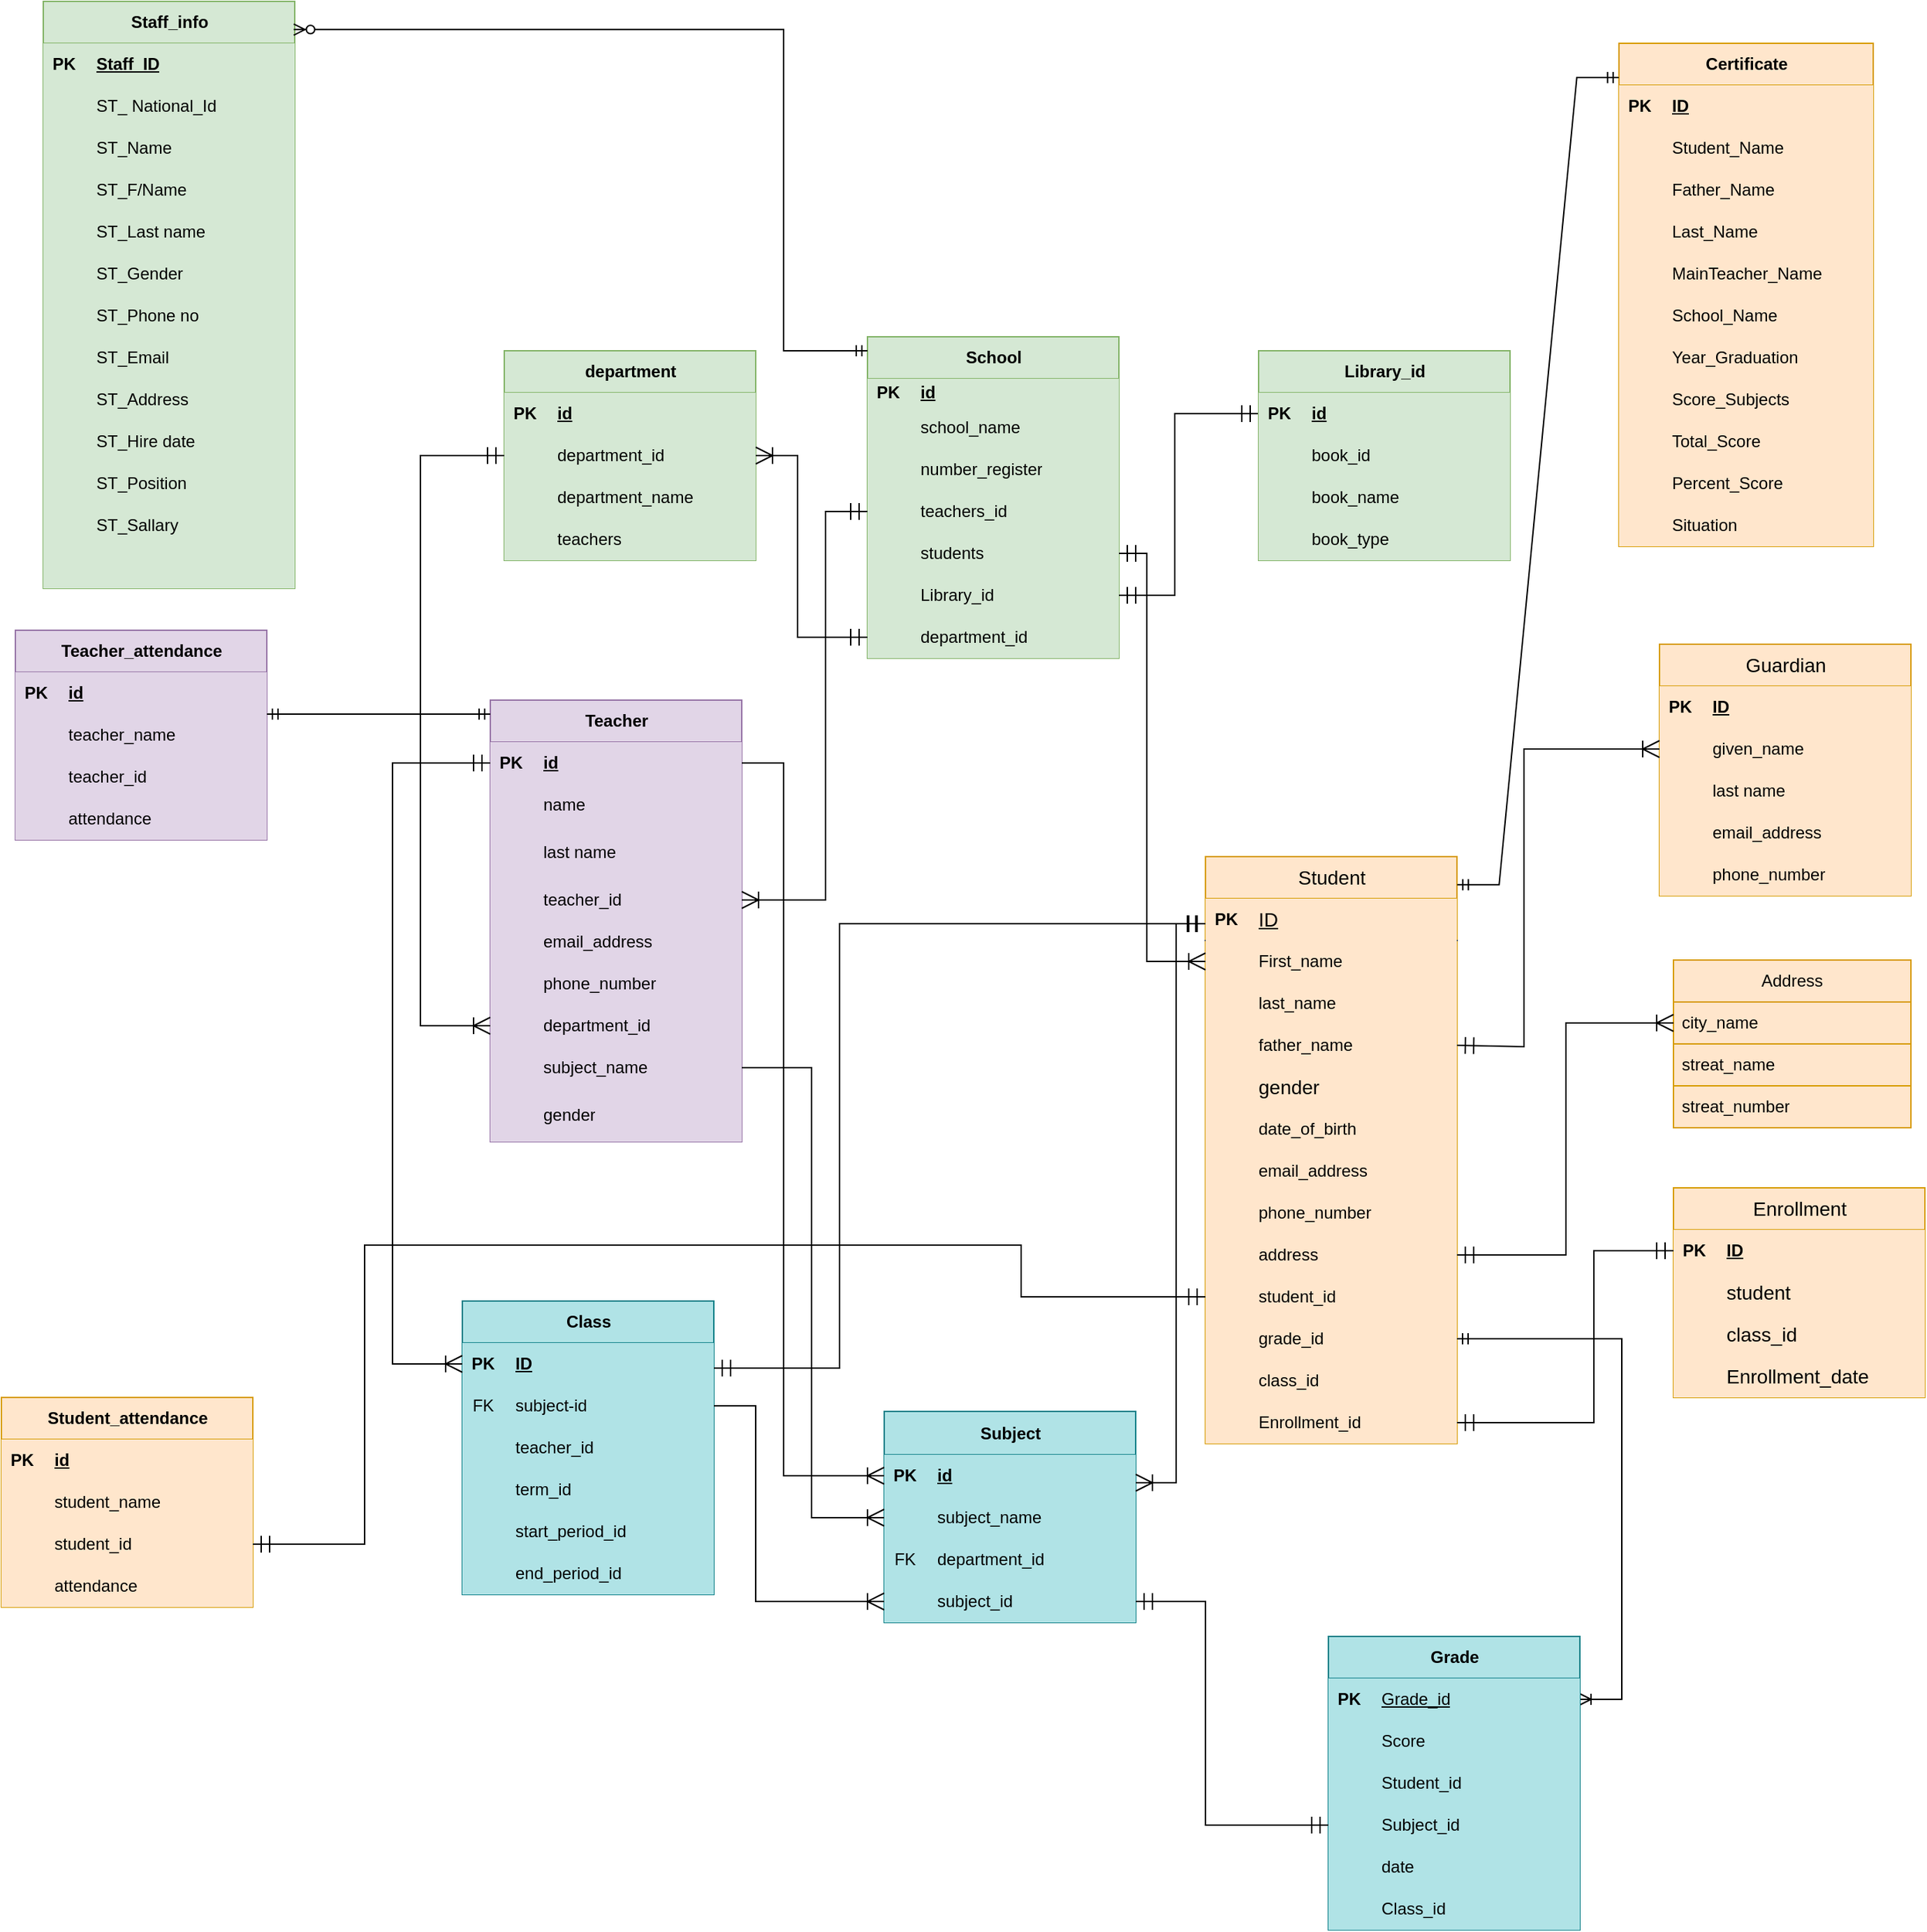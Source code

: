 <mxfile version="27.0.6" pages="2">
  <diagram name="Page-1" id="nbILnIoFjJxwPntXuKlM">
    <mxGraphModel dx="2160" dy="765" grid="1" gridSize="10" guides="1" tooltips="1" connect="1" arrows="1" fold="1" page="1" pageScale="1" pageWidth="850" pageHeight="1100" math="0" shadow="0">
      <root>
        <mxCell id="0" />
        <mxCell id="1" parent="0" />
        <mxCell id="aWu-S4BMmCRGgqqn0Z_W-1" value="Student" style="shape=table;startSize=30;container=1;collapsible=1;childLayout=tableLayout;fixedRows=1;rowLines=0;fontStyle=0;align=center;resizeLast=1;html=1;fontSize=14;labelBackgroundColor=none;fillColor=#ffe6cc;strokeColor=#d79b00;" parent="1" vertex="1">
          <mxGeometry x="812" y="972" width="180" height="420" as="geometry" />
        </mxCell>
        <mxCell id="aWu-S4BMmCRGgqqn0Z_W-2" value="" style="shape=tableRow;horizontal=0;startSize=0;swimlaneHead=0;swimlaneBody=0;fillColor=none;collapsible=0;dropTarget=0;points=[[0,0.5],[1,0.5]];portConstraint=eastwest;top=0;left=0;right=0;bottom=1;labelBackgroundColor=none;" parent="aWu-S4BMmCRGgqqn0Z_W-1" vertex="1">
          <mxGeometry y="30" width="180" height="30" as="geometry" />
        </mxCell>
        <mxCell id="aWu-S4BMmCRGgqqn0Z_W-3" value="PK" style="shape=partialRectangle;connectable=0;fillColor=#ffe6cc;top=0;left=0;bottom=0;right=0;fontStyle=1;overflow=hidden;whiteSpace=wrap;html=1;labelBackgroundColor=none;strokeColor=#d79b00;" parent="aWu-S4BMmCRGgqqn0Z_W-2" vertex="1">
          <mxGeometry width="30" height="30" as="geometry">
            <mxRectangle width="30" height="30" as="alternateBounds" />
          </mxGeometry>
        </mxCell>
        <mxCell id="aWu-S4BMmCRGgqqn0Z_W-4" value="ID" style="shape=partialRectangle;connectable=0;fillColor=#ffe6cc;top=0;left=0;bottom=0;right=0;align=left;spacingLeft=6;fontStyle=4;overflow=hidden;whiteSpace=wrap;html=1;fontSize=14;labelBackgroundColor=none;strokeColor=#d79b00;" parent="aWu-S4BMmCRGgqqn0Z_W-2" vertex="1">
          <mxGeometry x="30" width="150" height="30" as="geometry">
            <mxRectangle width="150" height="30" as="alternateBounds" />
          </mxGeometry>
        </mxCell>
        <mxCell id="aWu-S4BMmCRGgqqn0Z_W-5" value="" style="shape=tableRow;horizontal=0;startSize=0;swimlaneHead=0;swimlaneBody=0;fillColor=none;collapsible=0;dropTarget=0;points=[[0,0.5],[1,0.5]];portConstraint=eastwest;top=0;left=0;right=0;bottom=0;labelBackgroundColor=none;" parent="aWu-S4BMmCRGgqqn0Z_W-1" vertex="1">
          <mxGeometry y="60" width="180" height="30" as="geometry" />
        </mxCell>
        <mxCell id="aWu-S4BMmCRGgqqn0Z_W-6" value="" style="shape=partialRectangle;connectable=0;fillColor=#ffe6cc;top=0;left=0;bottom=0;right=0;editable=1;overflow=hidden;whiteSpace=wrap;html=1;labelBackgroundColor=none;strokeColor=#d79b00;" parent="aWu-S4BMmCRGgqqn0Z_W-5" vertex="1">
          <mxGeometry width="30" height="30" as="geometry">
            <mxRectangle width="30" height="30" as="alternateBounds" />
          </mxGeometry>
        </mxCell>
        <mxCell id="aWu-S4BMmCRGgqqn0Z_W-7" value="First_name" style="shape=partialRectangle;connectable=0;fillColor=#ffe6cc;top=0;left=0;bottom=0;right=0;align=left;spacingLeft=6;overflow=hidden;whiteSpace=wrap;html=1;labelBackgroundColor=none;strokeColor=#d79b00;" parent="aWu-S4BMmCRGgqqn0Z_W-5" vertex="1">
          <mxGeometry x="30" width="150" height="30" as="geometry">
            <mxRectangle width="150" height="30" as="alternateBounds" />
          </mxGeometry>
        </mxCell>
        <mxCell id="aWu-S4BMmCRGgqqn0Z_W-8" value="" style="shape=tableRow;horizontal=0;startSize=0;swimlaneHead=0;swimlaneBody=0;fillColor=none;collapsible=0;dropTarget=0;points=[[0,0.5],[1,0.5]];portConstraint=eastwest;top=0;left=0;right=0;bottom=0;labelBackgroundColor=none;" parent="aWu-S4BMmCRGgqqn0Z_W-1" vertex="1">
          <mxGeometry y="90" width="180" height="30" as="geometry" />
        </mxCell>
        <mxCell id="aWu-S4BMmCRGgqqn0Z_W-9" value="" style="shape=partialRectangle;connectable=0;fillColor=#ffe6cc;top=0;left=0;bottom=0;right=0;editable=1;overflow=hidden;whiteSpace=wrap;html=1;labelBackgroundColor=none;strokeColor=#d79b00;" parent="aWu-S4BMmCRGgqqn0Z_W-8" vertex="1">
          <mxGeometry width="30" height="30" as="geometry">
            <mxRectangle width="30" height="30" as="alternateBounds" />
          </mxGeometry>
        </mxCell>
        <mxCell id="aWu-S4BMmCRGgqqn0Z_W-10" value="last_name" style="shape=partialRectangle;connectable=0;fillColor=#ffe6cc;top=0;left=0;bottom=0;right=0;align=left;spacingLeft=6;overflow=hidden;whiteSpace=wrap;html=1;labelBackgroundColor=none;strokeColor=#d79b00;" parent="aWu-S4BMmCRGgqqn0Z_W-8" vertex="1">
          <mxGeometry x="30" width="150" height="30" as="geometry">
            <mxRectangle width="150" height="30" as="alternateBounds" />
          </mxGeometry>
        </mxCell>
        <mxCell id="aWu-S4BMmCRGgqqn0Z_W-11" value="" style="shape=tableRow;horizontal=0;startSize=0;swimlaneHead=0;swimlaneBody=0;fillColor=none;collapsible=0;dropTarget=0;points=[[0,0.5],[1,0.5]];portConstraint=eastwest;top=0;left=0;right=0;bottom=0;labelBackgroundColor=none;" parent="aWu-S4BMmCRGgqqn0Z_W-1" vertex="1">
          <mxGeometry y="120" width="180" height="30" as="geometry" />
        </mxCell>
        <mxCell id="aWu-S4BMmCRGgqqn0Z_W-12" value="" style="shape=partialRectangle;connectable=0;fillColor=#ffe6cc;top=0;left=0;bottom=0;right=0;editable=1;overflow=hidden;whiteSpace=wrap;html=1;labelBackgroundColor=none;strokeColor=#d79b00;" parent="aWu-S4BMmCRGgqqn0Z_W-11" vertex="1">
          <mxGeometry width="30" height="30" as="geometry">
            <mxRectangle width="30" height="30" as="alternateBounds" />
          </mxGeometry>
        </mxCell>
        <mxCell id="aWu-S4BMmCRGgqqn0Z_W-13" value="father_name" style="shape=partialRectangle;connectable=0;fillColor=#ffe6cc;top=0;left=0;bottom=0;right=0;align=left;spacingLeft=6;overflow=hidden;whiteSpace=wrap;html=1;labelBackgroundColor=none;strokeColor=#d79b00;" parent="aWu-S4BMmCRGgqqn0Z_W-11" vertex="1">
          <mxGeometry x="30" width="150" height="30" as="geometry">
            <mxRectangle width="150" height="30" as="alternateBounds" />
          </mxGeometry>
        </mxCell>
        <mxCell id="aWu-S4BMmCRGgqqn0Z_W-14" value="" style="shape=tableRow;horizontal=0;startSize=0;swimlaneHead=0;swimlaneBody=0;fillColor=none;collapsible=0;dropTarget=0;points=[[0,0.5],[1,0.5]];portConstraint=eastwest;top=0;left=0;right=0;bottom=0;labelBackgroundColor=none;" parent="aWu-S4BMmCRGgqqn0Z_W-1" vertex="1">
          <mxGeometry y="150" width="180" height="30" as="geometry" />
        </mxCell>
        <mxCell id="aWu-S4BMmCRGgqqn0Z_W-15" value="" style="shape=partialRectangle;connectable=0;fillColor=#ffe6cc;top=0;left=0;bottom=0;right=0;editable=1;overflow=hidden;whiteSpace=wrap;html=1;labelBackgroundColor=none;strokeColor=#d79b00;" parent="aWu-S4BMmCRGgqqn0Z_W-14" vertex="1">
          <mxGeometry width="30" height="30" as="geometry">
            <mxRectangle width="30" height="30" as="alternateBounds" />
          </mxGeometry>
        </mxCell>
        <mxCell id="aWu-S4BMmCRGgqqn0Z_W-16" value="&lt;span style=&quot;font-weight: normal;&quot;&gt;&lt;font style=&quot;font-size: 14px;&quot;&gt;gender&lt;/font&gt;&lt;/span&gt;" style="shape=partialRectangle;connectable=0;fillColor=#ffe6cc;top=0;left=0;bottom=0;right=0;align=left;spacingLeft=6;overflow=hidden;whiteSpace=wrap;html=1;fontStyle=1;labelBackgroundColor=none;strokeColor=#d79b00;" parent="aWu-S4BMmCRGgqqn0Z_W-14" vertex="1">
          <mxGeometry x="30" width="150" height="30" as="geometry">
            <mxRectangle width="150" height="30" as="alternateBounds" />
          </mxGeometry>
        </mxCell>
        <mxCell id="aWu-S4BMmCRGgqqn0Z_W-17" value="" style="shape=tableRow;horizontal=0;startSize=0;swimlaneHead=0;swimlaneBody=0;fillColor=none;collapsible=0;dropTarget=0;points=[[0,0.5],[1,0.5]];portConstraint=eastwest;top=0;left=0;right=0;bottom=0;labelBackgroundColor=none;" parent="aWu-S4BMmCRGgqqn0Z_W-1" vertex="1">
          <mxGeometry y="180" width="180" height="30" as="geometry" />
        </mxCell>
        <mxCell id="aWu-S4BMmCRGgqqn0Z_W-18" value="" style="shape=partialRectangle;connectable=0;fillColor=#ffe6cc;top=0;left=0;bottom=0;right=0;editable=1;overflow=hidden;whiteSpace=wrap;html=1;labelBackgroundColor=none;strokeColor=#d79b00;" parent="aWu-S4BMmCRGgqqn0Z_W-17" vertex="1">
          <mxGeometry width="30" height="30" as="geometry">
            <mxRectangle width="30" height="30" as="alternateBounds" />
          </mxGeometry>
        </mxCell>
        <mxCell id="aWu-S4BMmCRGgqqn0Z_W-19" value="date_of_birth" style="shape=partialRectangle;connectable=0;fillColor=#ffe6cc;top=0;left=0;bottom=0;right=0;align=left;spacingLeft=6;overflow=hidden;whiteSpace=wrap;html=1;labelBackgroundColor=none;strokeColor=#d79b00;" parent="aWu-S4BMmCRGgqqn0Z_W-17" vertex="1">
          <mxGeometry x="30" width="150" height="30" as="geometry">
            <mxRectangle width="150" height="30" as="alternateBounds" />
          </mxGeometry>
        </mxCell>
        <mxCell id="aWu-S4BMmCRGgqqn0Z_W-20" value="" style="shape=tableRow;horizontal=0;startSize=0;swimlaneHead=0;swimlaneBody=0;fillColor=none;collapsible=0;dropTarget=0;points=[[0,0.5],[1,0.5]];portConstraint=eastwest;top=0;left=0;right=0;bottom=0;labelBackgroundColor=none;" parent="aWu-S4BMmCRGgqqn0Z_W-1" vertex="1">
          <mxGeometry y="210" width="180" height="30" as="geometry" />
        </mxCell>
        <mxCell id="aWu-S4BMmCRGgqqn0Z_W-21" value="" style="shape=partialRectangle;connectable=0;fillColor=#ffe6cc;top=0;left=0;bottom=0;right=0;editable=1;overflow=hidden;whiteSpace=wrap;html=1;labelBackgroundColor=none;strokeColor=#d79b00;" parent="aWu-S4BMmCRGgqqn0Z_W-20" vertex="1">
          <mxGeometry width="30" height="30" as="geometry">
            <mxRectangle width="30" height="30" as="alternateBounds" />
          </mxGeometry>
        </mxCell>
        <mxCell id="aWu-S4BMmCRGgqqn0Z_W-22" value="email_address" style="shape=partialRectangle;connectable=0;fillColor=#ffe6cc;top=0;left=0;bottom=0;right=0;align=left;spacingLeft=6;overflow=hidden;whiteSpace=wrap;html=1;labelBackgroundColor=none;strokeColor=#d79b00;" parent="aWu-S4BMmCRGgqqn0Z_W-20" vertex="1">
          <mxGeometry x="30" width="150" height="30" as="geometry">
            <mxRectangle width="150" height="30" as="alternateBounds" />
          </mxGeometry>
        </mxCell>
        <mxCell id="aWu-S4BMmCRGgqqn0Z_W-23" value="" style="shape=tableRow;horizontal=0;startSize=0;swimlaneHead=0;swimlaneBody=0;fillColor=none;collapsible=0;dropTarget=0;points=[[0,0.5],[1,0.5]];portConstraint=eastwest;top=0;left=0;right=0;bottom=0;labelBackgroundColor=none;" parent="aWu-S4BMmCRGgqqn0Z_W-1" vertex="1">
          <mxGeometry y="240" width="180" height="30" as="geometry" />
        </mxCell>
        <mxCell id="aWu-S4BMmCRGgqqn0Z_W-24" value="" style="shape=partialRectangle;connectable=0;fillColor=#ffe6cc;top=0;left=0;bottom=0;right=0;editable=1;overflow=hidden;whiteSpace=wrap;html=1;labelBackgroundColor=none;strokeColor=#d79b00;" parent="aWu-S4BMmCRGgqqn0Z_W-23" vertex="1">
          <mxGeometry width="30" height="30" as="geometry">
            <mxRectangle width="30" height="30" as="alternateBounds" />
          </mxGeometry>
        </mxCell>
        <mxCell id="aWu-S4BMmCRGgqqn0Z_W-25" value="phone_number" style="shape=partialRectangle;connectable=0;fillColor=#ffe6cc;top=0;left=0;bottom=0;right=0;align=left;spacingLeft=6;overflow=hidden;whiteSpace=wrap;html=1;labelBackgroundColor=none;strokeColor=#d79b00;" parent="aWu-S4BMmCRGgqqn0Z_W-23" vertex="1">
          <mxGeometry x="30" width="150" height="30" as="geometry">
            <mxRectangle width="150" height="30" as="alternateBounds" />
          </mxGeometry>
        </mxCell>
        <mxCell id="aWu-S4BMmCRGgqqn0Z_W-26" value="" style="shape=tableRow;horizontal=0;startSize=0;swimlaneHead=0;swimlaneBody=0;fillColor=none;collapsible=0;dropTarget=0;points=[[0,0.5],[1,0.5]];portConstraint=eastwest;top=0;left=0;right=0;bottom=0;labelBackgroundColor=none;" parent="aWu-S4BMmCRGgqqn0Z_W-1" vertex="1">
          <mxGeometry y="270" width="180" height="30" as="geometry" />
        </mxCell>
        <mxCell id="aWu-S4BMmCRGgqqn0Z_W-27" value="" style="shape=partialRectangle;connectable=0;fillColor=#ffe6cc;top=0;left=0;bottom=0;right=0;editable=1;overflow=hidden;whiteSpace=wrap;html=1;labelBackgroundColor=none;strokeColor=#d79b00;" parent="aWu-S4BMmCRGgqqn0Z_W-26" vertex="1">
          <mxGeometry width="30" height="30" as="geometry">
            <mxRectangle width="30" height="30" as="alternateBounds" />
          </mxGeometry>
        </mxCell>
        <mxCell id="aWu-S4BMmCRGgqqn0Z_W-28" value="address" style="shape=partialRectangle;connectable=0;fillColor=#ffe6cc;top=0;left=0;bottom=0;right=0;align=left;spacingLeft=6;overflow=hidden;whiteSpace=wrap;html=1;labelBackgroundColor=none;strokeColor=#d79b00;" parent="aWu-S4BMmCRGgqqn0Z_W-26" vertex="1">
          <mxGeometry x="30" width="150" height="30" as="geometry">
            <mxRectangle width="150" height="30" as="alternateBounds" />
          </mxGeometry>
        </mxCell>
        <mxCell id="aWu-S4BMmCRGgqqn0Z_W-29" value="" style="shape=tableRow;horizontal=0;startSize=0;swimlaneHead=0;swimlaneBody=0;fillColor=none;collapsible=0;dropTarget=0;points=[[0,0.5],[1,0.5]];portConstraint=eastwest;top=0;left=0;right=0;bottom=0;labelBackgroundColor=none;" parent="aWu-S4BMmCRGgqqn0Z_W-1" vertex="1">
          <mxGeometry y="300" width="180" height="30" as="geometry" />
        </mxCell>
        <mxCell id="aWu-S4BMmCRGgqqn0Z_W-30" value="" style="shape=partialRectangle;connectable=0;fillColor=#ffe6cc;top=0;left=0;bottom=0;right=0;editable=1;overflow=hidden;whiteSpace=wrap;html=1;labelBackgroundColor=none;strokeColor=#d79b00;" parent="aWu-S4BMmCRGgqqn0Z_W-29" vertex="1">
          <mxGeometry width="30" height="30" as="geometry">
            <mxRectangle width="30" height="30" as="alternateBounds" />
          </mxGeometry>
        </mxCell>
        <mxCell id="aWu-S4BMmCRGgqqn0Z_W-31" value="student_id" style="shape=partialRectangle;connectable=0;fillColor=#ffe6cc;top=0;left=0;bottom=0;right=0;align=left;spacingLeft=6;overflow=hidden;whiteSpace=wrap;html=1;labelBackgroundColor=none;strokeColor=#d79b00;" parent="aWu-S4BMmCRGgqqn0Z_W-29" vertex="1">
          <mxGeometry x="30" width="150" height="30" as="geometry">
            <mxRectangle width="150" height="30" as="alternateBounds" />
          </mxGeometry>
        </mxCell>
        <mxCell id="aWu-S4BMmCRGgqqn0Z_W-32" value="" style="shape=tableRow;horizontal=0;startSize=0;swimlaneHead=0;swimlaneBody=0;fillColor=none;collapsible=0;dropTarget=0;points=[[0,0.5],[1,0.5]];portConstraint=eastwest;top=0;left=0;right=0;bottom=0;labelBackgroundColor=none;" parent="aWu-S4BMmCRGgqqn0Z_W-1" vertex="1">
          <mxGeometry y="330" width="180" height="30" as="geometry" />
        </mxCell>
        <mxCell id="aWu-S4BMmCRGgqqn0Z_W-33" value="" style="shape=partialRectangle;connectable=0;fillColor=#ffe6cc;top=0;left=0;bottom=0;right=0;editable=1;overflow=hidden;whiteSpace=wrap;html=1;labelBackgroundColor=none;strokeColor=#d79b00;" parent="aWu-S4BMmCRGgqqn0Z_W-32" vertex="1">
          <mxGeometry width="30" height="30" as="geometry">
            <mxRectangle width="30" height="30" as="alternateBounds" />
          </mxGeometry>
        </mxCell>
        <mxCell id="aWu-S4BMmCRGgqqn0Z_W-34" value="grade_id" style="shape=partialRectangle;connectable=0;fillColor=#ffe6cc;top=0;left=0;bottom=0;right=0;align=left;spacingLeft=6;overflow=hidden;whiteSpace=wrap;html=1;labelBackgroundColor=none;strokeColor=#d79b00;" parent="aWu-S4BMmCRGgqqn0Z_W-32" vertex="1">
          <mxGeometry x="30" width="150" height="30" as="geometry">
            <mxRectangle width="150" height="30" as="alternateBounds" />
          </mxGeometry>
        </mxCell>
        <mxCell id="aWu-S4BMmCRGgqqn0Z_W-35" value="" style="shape=tableRow;horizontal=0;startSize=0;swimlaneHead=0;swimlaneBody=0;fillColor=none;collapsible=0;dropTarget=0;points=[[0,0.5],[1,0.5]];portConstraint=eastwest;top=0;left=0;right=0;bottom=0;labelBackgroundColor=none;" parent="aWu-S4BMmCRGgqqn0Z_W-1" vertex="1">
          <mxGeometry y="360" width="180" height="30" as="geometry" />
        </mxCell>
        <mxCell id="aWu-S4BMmCRGgqqn0Z_W-36" value="" style="shape=partialRectangle;connectable=0;fillColor=#ffe6cc;top=0;left=0;bottom=0;right=0;editable=1;overflow=hidden;whiteSpace=wrap;html=1;labelBackgroundColor=none;strokeColor=#d79b00;" parent="aWu-S4BMmCRGgqqn0Z_W-35" vertex="1">
          <mxGeometry width="30" height="30" as="geometry">
            <mxRectangle width="30" height="30" as="alternateBounds" />
          </mxGeometry>
        </mxCell>
        <mxCell id="aWu-S4BMmCRGgqqn0Z_W-37" value="class_id" style="shape=partialRectangle;connectable=0;fillColor=#ffe6cc;top=0;left=0;bottom=0;right=0;align=left;spacingLeft=6;overflow=hidden;whiteSpace=wrap;html=1;labelBackgroundColor=none;strokeColor=#d79b00;" parent="aWu-S4BMmCRGgqqn0Z_W-35" vertex="1">
          <mxGeometry x="30" width="150" height="30" as="geometry">
            <mxRectangle width="150" height="30" as="alternateBounds" />
          </mxGeometry>
        </mxCell>
        <mxCell id="aWu-S4BMmCRGgqqn0Z_W-38" value="" style="shape=tableRow;horizontal=0;startSize=0;swimlaneHead=0;swimlaneBody=0;fillColor=none;collapsible=0;dropTarget=0;points=[[0,0.5],[1,0.5]];portConstraint=eastwest;top=0;left=0;right=0;bottom=0;labelBackgroundColor=none;" parent="aWu-S4BMmCRGgqqn0Z_W-1" vertex="1">
          <mxGeometry y="390" width="180" height="30" as="geometry" />
        </mxCell>
        <mxCell id="aWu-S4BMmCRGgqqn0Z_W-39" value="" style="shape=partialRectangle;connectable=0;fillColor=#ffe6cc;top=0;left=0;bottom=0;right=0;editable=1;overflow=hidden;whiteSpace=wrap;html=1;labelBackgroundColor=none;strokeColor=#d79b00;" parent="aWu-S4BMmCRGgqqn0Z_W-38" vertex="1">
          <mxGeometry width="30" height="30" as="geometry">
            <mxRectangle width="30" height="30" as="alternateBounds" />
          </mxGeometry>
        </mxCell>
        <mxCell id="aWu-S4BMmCRGgqqn0Z_W-40" value="Enrollment_id" style="shape=partialRectangle;connectable=0;fillColor=#ffe6cc;top=0;left=0;bottom=0;right=0;align=left;spacingLeft=6;overflow=hidden;whiteSpace=wrap;html=1;labelBackgroundColor=none;strokeColor=#d79b00;" parent="aWu-S4BMmCRGgqqn0Z_W-38" vertex="1">
          <mxGeometry x="30" width="150" height="30" as="geometry">
            <mxRectangle width="150" height="30" as="alternateBounds" />
          </mxGeometry>
        </mxCell>
        <mxCell id="aWu-S4BMmCRGgqqn0Z_W-41" value="Address" style="swimlane;fontStyle=0;childLayout=stackLayout;horizontal=1;startSize=30;horizontalStack=0;resizeParent=1;resizeParentMax=0;resizeLast=0;collapsible=1;marginBottom=0;whiteSpace=wrap;html=1;labelBackgroundColor=none;fillColor=#ffe6cc;strokeColor=#d79b00;" parent="1" vertex="1">
          <mxGeometry x="1147" y="1046" width="170" height="120" as="geometry" />
        </mxCell>
        <mxCell id="aWu-S4BMmCRGgqqn0Z_W-42" value="city_name" style="text;align=left;verticalAlign=middle;spacingLeft=4;spacingRight=4;overflow=hidden;points=[[0,0.5],[1,0.5]];portConstraint=eastwest;rotatable=0;whiteSpace=wrap;html=1;labelBackgroundColor=none;fillColor=#ffe6cc;strokeColor=#d79b00;" parent="aWu-S4BMmCRGgqqn0Z_W-41" vertex="1">
          <mxGeometry y="30" width="170" height="30" as="geometry" />
        </mxCell>
        <mxCell id="aWu-S4BMmCRGgqqn0Z_W-43" value="streat_name" style="text;strokeColor=#d79b00;fillColor=#ffe6cc;align=left;verticalAlign=middle;spacingLeft=4;spacingRight=4;overflow=hidden;points=[[0,0.5],[1,0.5]];portConstraint=eastwest;rotatable=0;whiteSpace=wrap;html=1;labelBackgroundColor=none;" parent="aWu-S4BMmCRGgqqn0Z_W-41" vertex="1">
          <mxGeometry y="60" width="170" height="30" as="geometry" />
        </mxCell>
        <mxCell id="aWu-S4BMmCRGgqqn0Z_W-44" value="streat_number" style="text;strokeColor=#d79b00;fillColor=#ffe6cc;align=left;verticalAlign=middle;spacingLeft=4;spacingRight=4;overflow=hidden;points=[[0,0.5],[1,0.5]];portConstraint=eastwest;rotatable=0;whiteSpace=wrap;html=1;labelBackgroundColor=none;" parent="aWu-S4BMmCRGgqqn0Z_W-41" vertex="1">
          <mxGeometry y="90" width="170" height="30" as="geometry" />
        </mxCell>
        <mxCell id="aWu-S4BMmCRGgqqn0Z_W-45" value="" style="fontSize=12;html=1;endArrow=ERoneToMany;startArrow=ERmandOne;rounded=0;endSize=10;startSize=10;labelBackgroundColor=none;fontColor=default;exitX=1;exitY=0.5;exitDx=0;exitDy=0;entryX=0;entryY=0.5;entryDx=0;entryDy=0;" parent="1" source="aWu-S4BMmCRGgqqn0Z_W-26" target="aWu-S4BMmCRGgqqn0Z_W-42" edge="1">
          <mxGeometry width="100" height="100" relative="1" as="geometry">
            <mxPoint x="990.0" y="1072.26" as="sourcePoint" />
            <mxPoint x="1146" y="1072" as="targetPoint" />
            <Array as="points">
              <mxPoint x="1070" y="1257" />
              <mxPoint x="1070" y="1091" />
            </Array>
          </mxGeometry>
        </mxCell>
        <mxCell id="aWu-S4BMmCRGgqqn0Z_W-46" value="Guardian" style="shape=table;startSize=30;container=1;collapsible=1;childLayout=tableLayout;fixedRows=1;rowLines=0;align=center;resizeLast=1;html=1;fontSize=14;labelBackgroundColor=none;fillColor=#ffe6cc;strokeColor=#d79b00;" parent="1" vertex="1">
          <mxGeometry x="1137" y="820" width="180" height="180" as="geometry" />
        </mxCell>
        <mxCell id="aWu-S4BMmCRGgqqn0Z_W-47" value="" style="shape=tableRow;horizontal=0;startSize=0;swimlaneHead=0;swimlaneBody=0;fillColor=#ffe6cc;collapsible=0;dropTarget=0;points=[[0,0.5],[1,0.5]];portConstraint=eastwest;top=0;left=0;right=0;bottom=1;labelBackgroundColor=none;strokeColor=#d79b00;" parent="aWu-S4BMmCRGgqqn0Z_W-46" vertex="1">
          <mxGeometry y="30" width="180" height="30" as="geometry" />
        </mxCell>
        <mxCell id="aWu-S4BMmCRGgqqn0Z_W-48" value="PK" style="shape=partialRectangle;connectable=0;fillColor=#ffe6cc;top=0;left=0;bottom=0;right=0;fontStyle=1;overflow=hidden;whiteSpace=wrap;html=1;labelBackgroundColor=none;strokeColor=#d79b00;" parent="aWu-S4BMmCRGgqqn0Z_W-47" vertex="1">
          <mxGeometry width="30" height="30" as="geometry">
            <mxRectangle width="30" height="30" as="alternateBounds" />
          </mxGeometry>
        </mxCell>
        <mxCell id="aWu-S4BMmCRGgqqn0Z_W-49" value="ID" style="shape=partialRectangle;connectable=0;fillColor=#ffe6cc;top=0;left=0;bottom=0;right=0;align=left;spacingLeft=6;fontStyle=5;overflow=hidden;whiteSpace=wrap;html=1;labelBackgroundColor=none;strokeColor=#d79b00;" parent="aWu-S4BMmCRGgqqn0Z_W-47" vertex="1">
          <mxGeometry x="30" width="150" height="30" as="geometry">
            <mxRectangle width="150" height="30" as="alternateBounds" />
          </mxGeometry>
        </mxCell>
        <mxCell id="aWu-S4BMmCRGgqqn0Z_W-50" value="" style="shape=tableRow;horizontal=0;startSize=0;swimlaneHead=0;swimlaneBody=0;fillColor=#ffe6cc;collapsible=0;dropTarget=0;points=[[0,0.5],[1,0.5]];portConstraint=eastwest;top=0;left=0;right=0;bottom=0;labelBackgroundColor=none;strokeColor=#d79b00;" parent="aWu-S4BMmCRGgqqn0Z_W-46" vertex="1">
          <mxGeometry y="60" width="180" height="30" as="geometry" />
        </mxCell>
        <mxCell id="aWu-S4BMmCRGgqqn0Z_W-51" value="" style="shape=partialRectangle;connectable=0;fillColor=#ffe6cc;top=0;left=0;bottom=0;right=0;editable=1;overflow=hidden;whiteSpace=wrap;html=1;labelBackgroundColor=none;strokeColor=#d79b00;" parent="aWu-S4BMmCRGgqqn0Z_W-50" vertex="1">
          <mxGeometry width="30" height="30" as="geometry">
            <mxRectangle width="30" height="30" as="alternateBounds" />
          </mxGeometry>
        </mxCell>
        <mxCell id="aWu-S4BMmCRGgqqn0Z_W-52" value="given_name" style="shape=partialRectangle;connectable=0;fillColor=#ffe6cc;top=0;left=0;bottom=0;right=0;align=left;spacingLeft=6;overflow=hidden;whiteSpace=wrap;html=1;labelBackgroundColor=none;strokeColor=#d79b00;" parent="aWu-S4BMmCRGgqqn0Z_W-50" vertex="1">
          <mxGeometry x="30" width="150" height="30" as="geometry">
            <mxRectangle width="150" height="30" as="alternateBounds" />
          </mxGeometry>
        </mxCell>
        <mxCell id="aWu-S4BMmCRGgqqn0Z_W-53" value="" style="shape=tableRow;horizontal=0;startSize=0;swimlaneHead=0;swimlaneBody=0;fillColor=#ffe6cc;collapsible=0;dropTarget=0;points=[[0,0.5],[1,0.5]];portConstraint=eastwest;top=0;left=0;right=0;bottom=0;labelBackgroundColor=none;strokeColor=#d79b00;" parent="aWu-S4BMmCRGgqqn0Z_W-46" vertex="1">
          <mxGeometry y="90" width="180" height="30" as="geometry" />
        </mxCell>
        <mxCell id="aWu-S4BMmCRGgqqn0Z_W-54" value="" style="shape=partialRectangle;connectable=0;fillColor=#ffe6cc;top=0;left=0;bottom=0;right=0;editable=1;overflow=hidden;whiteSpace=wrap;html=1;labelBackgroundColor=none;strokeColor=#d79b00;" parent="aWu-S4BMmCRGgqqn0Z_W-53" vertex="1">
          <mxGeometry width="30" height="30" as="geometry">
            <mxRectangle width="30" height="30" as="alternateBounds" />
          </mxGeometry>
        </mxCell>
        <mxCell id="aWu-S4BMmCRGgqqn0Z_W-55" value="last name" style="shape=partialRectangle;connectable=0;fillColor=#ffe6cc;top=0;left=0;bottom=0;right=0;align=left;spacingLeft=6;overflow=hidden;whiteSpace=wrap;html=1;labelBackgroundColor=none;strokeColor=#d79b00;" parent="aWu-S4BMmCRGgqqn0Z_W-53" vertex="1">
          <mxGeometry x="30" width="150" height="30" as="geometry">
            <mxRectangle width="150" height="30" as="alternateBounds" />
          </mxGeometry>
        </mxCell>
        <mxCell id="aWu-S4BMmCRGgqqn0Z_W-56" value="" style="shape=tableRow;horizontal=0;startSize=0;swimlaneHead=0;swimlaneBody=0;fillColor=#ffe6cc;collapsible=0;dropTarget=0;points=[[0,0.5],[1,0.5]];portConstraint=eastwest;top=0;left=0;right=0;bottom=0;labelBackgroundColor=none;strokeColor=#d79b00;" parent="aWu-S4BMmCRGgqqn0Z_W-46" vertex="1">
          <mxGeometry y="120" width="180" height="30" as="geometry" />
        </mxCell>
        <mxCell id="aWu-S4BMmCRGgqqn0Z_W-57" value="" style="shape=partialRectangle;connectable=0;fillColor=#ffe6cc;top=0;left=0;bottom=0;right=0;editable=1;overflow=hidden;whiteSpace=wrap;html=1;labelBackgroundColor=none;strokeColor=#d79b00;" parent="aWu-S4BMmCRGgqqn0Z_W-56" vertex="1">
          <mxGeometry width="30" height="30" as="geometry">
            <mxRectangle width="30" height="30" as="alternateBounds" />
          </mxGeometry>
        </mxCell>
        <mxCell id="aWu-S4BMmCRGgqqn0Z_W-58" value="email_address" style="shape=partialRectangle;connectable=0;fillColor=#ffe6cc;top=0;left=0;bottom=0;right=0;align=left;spacingLeft=6;overflow=hidden;whiteSpace=wrap;html=1;labelBackgroundColor=none;strokeColor=#d79b00;" parent="aWu-S4BMmCRGgqqn0Z_W-56" vertex="1">
          <mxGeometry x="30" width="150" height="30" as="geometry">
            <mxRectangle width="150" height="30" as="alternateBounds" />
          </mxGeometry>
        </mxCell>
        <mxCell id="aWu-S4BMmCRGgqqn0Z_W-59" value="" style="shape=tableRow;horizontal=0;startSize=0;swimlaneHead=0;swimlaneBody=0;fillColor=#ffe6cc;collapsible=0;dropTarget=0;points=[[0,0.5],[1,0.5]];portConstraint=eastwest;top=0;left=0;right=0;bottom=0;labelBackgroundColor=none;strokeColor=#d79b00;" parent="aWu-S4BMmCRGgqqn0Z_W-46" vertex="1">
          <mxGeometry y="150" width="180" height="30" as="geometry" />
        </mxCell>
        <mxCell id="aWu-S4BMmCRGgqqn0Z_W-60" value="" style="shape=partialRectangle;connectable=0;fillColor=#ffe6cc;top=0;left=0;bottom=0;right=0;editable=1;overflow=hidden;whiteSpace=wrap;html=1;labelBackgroundColor=none;strokeColor=#d79b00;" parent="aWu-S4BMmCRGgqqn0Z_W-59" vertex="1">
          <mxGeometry width="30" height="30" as="geometry">
            <mxRectangle width="30" height="30" as="alternateBounds" />
          </mxGeometry>
        </mxCell>
        <mxCell id="aWu-S4BMmCRGgqqn0Z_W-61" value="phone_number" style="shape=partialRectangle;connectable=0;fillColor=#ffe6cc;top=0;left=0;bottom=0;right=0;align=left;spacingLeft=6;overflow=hidden;whiteSpace=wrap;html=1;labelBackgroundColor=none;strokeColor=#d79b00;" parent="aWu-S4BMmCRGgqqn0Z_W-59" vertex="1">
          <mxGeometry x="30" width="150" height="30" as="geometry">
            <mxRectangle width="150" height="30" as="alternateBounds" />
          </mxGeometry>
        </mxCell>
        <mxCell id="aWu-S4BMmCRGgqqn0Z_W-62" value="Class" style="shape=table;startSize=30;container=1;collapsible=1;childLayout=tableLayout;fixedRows=1;rowLines=0;fontStyle=1;align=center;resizeLast=1;html=1;labelBackgroundColor=none;fillColor=#b0e3e6;strokeColor=#0e8088;" parent="1" vertex="1">
          <mxGeometry x="280" y="1290" width="180" height="210" as="geometry" />
        </mxCell>
        <mxCell id="aWu-S4BMmCRGgqqn0Z_W-63" value="" style="shape=tableRow;horizontal=0;startSize=0;swimlaneHead=0;swimlaneBody=0;fillColor=#b0e3e6;collapsible=0;dropTarget=0;points=[[0,0.5],[1,0.5]];portConstraint=eastwest;top=0;left=0;right=0;bottom=1;labelBackgroundColor=none;strokeColor=#0e8088;" parent="aWu-S4BMmCRGgqqn0Z_W-62" vertex="1">
          <mxGeometry y="30" width="180" height="30" as="geometry" />
        </mxCell>
        <mxCell id="aWu-S4BMmCRGgqqn0Z_W-64" value="PK" style="shape=partialRectangle;connectable=0;fillColor=#b0e3e6;top=0;left=0;bottom=0;right=0;fontStyle=1;overflow=hidden;whiteSpace=wrap;html=1;labelBackgroundColor=none;strokeColor=#0e8088;" parent="aWu-S4BMmCRGgqqn0Z_W-63" vertex="1">
          <mxGeometry width="30" height="30" as="geometry">
            <mxRectangle width="30" height="30" as="alternateBounds" />
          </mxGeometry>
        </mxCell>
        <mxCell id="aWu-S4BMmCRGgqqn0Z_W-65" value="ID" style="shape=partialRectangle;connectable=0;fillColor=#b0e3e6;top=0;left=0;bottom=0;right=0;align=left;spacingLeft=6;fontStyle=5;overflow=hidden;whiteSpace=wrap;html=1;labelBackgroundColor=none;strokeColor=#0e8088;" parent="aWu-S4BMmCRGgqqn0Z_W-63" vertex="1">
          <mxGeometry x="30" width="150" height="30" as="geometry">
            <mxRectangle width="150" height="30" as="alternateBounds" />
          </mxGeometry>
        </mxCell>
        <mxCell id="aWu-S4BMmCRGgqqn0Z_W-66" value="" style="shape=tableRow;horizontal=0;startSize=0;swimlaneHead=0;swimlaneBody=0;fillColor=#b0e3e6;collapsible=0;dropTarget=0;points=[[0,0.5],[1,0.5]];portConstraint=eastwest;top=0;left=0;right=0;bottom=0;labelBackgroundColor=none;strokeColor=#0e8088;" parent="aWu-S4BMmCRGgqqn0Z_W-62" vertex="1">
          <mxGeometry y="60" width="180" height="30" as="geometry" />
        </mxCell>
        <mxCell id="aWu-S4BMmCRGgqqn0Z_W-67" value="FK" style="shape=partialRectangle;connectable=0;fillColor=#b0e3e6;top=0;left=0;bottom=0;right=0;editable=1;overflow=hidden;whiteSpace=wrap;html=1;labelBackgroundColor=none;strokeColor=#0e8088;" parent="aWu-S4BMmCRGgqqn0Z_W-66" vertex="1">
          <mxGeometry width="30" height="30" as="geometry">
            <mxRectangle width="30" height="30" as="alternateBounds" />
          </mxGeometry>
        </mxCell>
        <mxCell id="aWu-S4BMmCRGgqqn0Z_W-68" value="subject-id" style="shape=partialRectangle;connectable=0;fillColor=#b0e3e6;top=0;left=0;bottom=0;right=0;align=left;spacingLeft=6;overflow=hidden;whiteSpace=wrap;html=1;labelBackgroundColor=none;strokeColor=#0e8088;" parent="aWu-S4BMmCRGgqqn0Z_W-66" vertex="1">
          <mxGeometry x="30" width="150" height="30" as="geometry">
            <mxRectangle width="150" height="30" as="alternateBounds" />
          </mxGeometry>
        </mxCell>
        <mxCell id="aWu-S4BMmCRGgqqn0Z_W-69" value="" style="shape=tableRow;horizontal=0;startSize=0;swimlaneHead=0;swimlaneBody=0;fillColor=#b0e3e6;collapsible=0;dropTarget=0;points=[[0,0.5],[1,0.5]];portConstraint=eastwest;top=0;left=0;right=0;bottom=0;labelBackgroundColor=none;strokeColor=#0e8088;" parent="aWu-S4BMmCRGgqqn0Z_W-62" vertex="1">
          <mxGeometry y="90" width="180" height="30" as="geometry" />
        </mxCell>
        <mxCell id="aWu-S4BMmCRGgqqn0Z_W-70" value="" style="shape=partialRectangle;connectable=0;fillColor=#b0e3e6;top=0;left=0;bottom=0;right=0;editable=1;overflow=hidden;whiteSpace=wrap;html=1;labelBackgroundColor=none;strokeColor=#0e8088;" parent="aWu-S4BMmCRGgqqn0Z_W-69" vertex="1">
          <mxGeometry width="30" height="30" as="geometry">
            <mxRectangle width="30" height="30" as="alternateBounds" />
          </mxGeometry>
        </mxCell>
        <mxCell id="aWu-S4BMmCRGgqqn0Z_W-71" value="teacher_id" style="shape=partialRectangle;connectable=0;fillColor=#b0e3e6;top=0;left=0;bottom=0;right=0;align=left;spacingLeft=6;overflow=hidden;whiteSpace=wrap;html=1;labelBackgroundColor=none;strokeColor=#0e8088;" parent="aWu-S4BMmCRGgqqn0Z_W-69" vertex="1">
          <mxGeometry x="30" width="150" height="30" as="geometry">
            <mxRectangle width="150" height="30" as="alternateBounds" />
          </mxGeometry>
        </mxCell>
        <mxCell id="aWu-S4BMmCRGgqqn0Z_W-72" value="" style="shape=tableRow;horizontal=0;startSize=0;swimlaneHead=0;swimlaneBody=0;fillColor=#b0e3e6;collapsible=0;dropTarget=0;points=[[0,0.5],[1,0.5]];portConstraint=eastwest;top=0;left=0;right=0;bottom=0;labelBackgroundColor=none;strokeColor=#0e8088;" parent="aWu-S4BMmCRGgqqn0Z_W-62" vertex="1">
          <mxGeometry y="120" width="180" height="30" as="geometry" />
        </mxCell>
        <mxCell id="aWu-S4BMmCRGgqqn0Z_W-73" value="" style="shape=partialRectangle;connectable=0;fillColor=#b0e3e6;top=0;left=0;bottom=0;right=0;editable=1;overflow=hidden;whiteSpace=wrap;html=1;labelBackgroundColor=none;strokeColor=#0e8088;" parent="aWu-S4BMmCRGgqqn0Z_W-72" vertex="1">
          <mxGeometry width="30" height="30" as="geometry">
            <mxRectangle width="30" height="30" as="alternateBounds" />
          </mxGeometry>
        </mxCell>
        <mxCell id="aWu-S4BMmCRGgqqn0Z_W-74" value="term_id" style="shape=partialRectangle;connectable=0;fillColor=#b0e3e6;top=0;left=0;bottom=0;right=0;align=left;spacingLeft=6;overflow=hidden;whiteSpace=wrap;html=1;labelBackgroundColor=none;strokeColor=#0e8088;" parent="aWu-S4BMmCRGgqqn0Z_W-72" vertex="1">
          <mxGeometry x="30" width="150" height="30" as="geometry">
            <mxRectangle width="150" height="30" as="alternateBounds" />
          </mxGeometry>
        </mxCell>
        <mxCell id="aWu-S4BMmCRGgqqn0Z_W-75" value="" style="shape=tableRow;horizontal=0;startSize=0;swimlaneHead=0;swimlaneBody=0;fillColor=#b0e3e6;collapsible=0;dropTarget=0;points=[[0,0.5],[1,0.5]];portConstraint=eastwest;top=0;left=0;right=0;bottom=0;labelBackgroundColor=none;strokeColor=#0e8088;" parent="aWu-S4BMmCRGgqqn0Z_W-62" vertex="1">
          <mxGeometry y="150" width="180" height="30" as="geometry" />
        </mxCell>
        <mxCell id="aWu-S4BMmCRGgqqn0Z_W-76" value="" style="shape=partialRectangle;connectable=0;fillColor=#b0e3e6;top=0;left=0;bottom=0;right=0;editable=1;overflow=hidden;whiteSpace=wrap;html=1;labelBackgroundColor=none;strokeColor=#0e8088;" parent="aWu-S4BMmCRGgqqn0Z_W-75" vertex="1">
          <mxGeometry width="30" height="30" as="geometry">
            <mxRectangle width="30" height="30" as="alternateBounds" />
          </mxGeometry>
        </mxCell>
        <mxCell id="aWu-S4BMmCRGgqqn0Z_W-77" value="start_period_id" style="shape=partialRectangle;connectable=0;fillColor=#b0e3e6;top=0;left=0;bottom=0;right=0;align=left;spacingLeft=6;overflow=hidden;whiteSpace=wrap;html=1;labelBackgroundColor=none;strokeColor=#0e8088;" parent="aWu-S4BMmCRGgqqn0Z_W-75" vertex="1">
          <mxGeometry x="30" width="150" height="30" as="geometry">
            <mxRectangle width="150" height="30" as="alternateBounds" />
          </mxGeometry>
        </mxCell>
        <mxCell id="aWu-S4BMmCRGgqqn0Z_W-78" value="" style="shape=tableRow;horizontal=0;startSize=0;swimlaneHead=0;swimlaneBody=0;fillColor=#b0e3e6;collapsible=0;dropTarget=0;points=[[0,0.5],[1,0.5]];portConstraint=eastwest;top=0;left=0;right=0;bottom=0;labelBackgroundColor=none;strokeColor=#0e8088;" parent="aWu-S4BMmCRGgqqn0Z_W-62" vertex="1">
          <mxGeometry y="180" width="180" height="30" as="geometry" />
        </mxCell>
        <mxCell id="aWu-S4BMmCRGgqqn0Z_W-79" value="" style="shape=partialRectangle;connectable=0;fillColor=#b0e3e6;top=0;left=0;bottom=0;right=0;editable=1;overflow=hidden;whiteSpace=wrap;html=1;labelBackgroundColor=none;strokeColor=#0e8088;" parent="aWu-S4BMmCRGgqqn0Z_W-78" vertex="1">
          <mxGeometry width="30" height="30" as="geometry">
            <mxRectangle width="30" height="30" as="alternateBounds" />
          </mxGeometry>
        </mxCell>
        <mxCell id="aWu-S4BMmCRGgqqn0Z_W-80" value="end_period_id" style="shape=partialRectangle;connectable=0;fillColor=#b0e3e6;top=0;left=0;bottom=0;right=0;align=left;spacingLeft=6;overflow=hidden;whiteSpace=wrap;html=1;labelBackgroundColor=none;strokeColor=#0e8088;" parent="aWu-S4BMmCRGgqqn0Z_W-78" vertex="1">
          <mxGeometry x="30" width="150" height="30" as="geometry">
            <mxRectangle width="150" height="30" as="alternateBounds" />
          </mxGeometry>
        </mxCell>
        <mxCell id="aWu-S4BMmCRGgqqn0Z_W-81" value="" style="fontSize=12;html=1;endArrow=ERoneToMany;startArrow=ERmandOne;rounded=0;endSize=10;startSize=10;labelBackgroundColor=none;fontColor=default;exitX=1;exitY=0.5;exitDx=0;exitDy=0;" parent="1" source="aWu-S4BMmCRGgqqn0Z_W-11" target="aWu-S4BMmCRGgqqn0Z_W-50" edge="1">
          <mxGeometry width="100" height="100" relative="1" as="geometry">
            <mxPoint x="1020" y="1108" as="sourcePoint" />
            <mxPoint x="1080" y="1310" as="targetPoint" />
            <Array as="points">
              <mxPoint x="1040" y="1108" />
              <mxPoint x="1040" y="895" />
            </Array>
          </mxGeometry>
        </mxCell>
        <mxCell id="aWu-S4BMmCRGgqqn0Z_W-82" value="Subject" style="shape=table;startSize=31;container=1;collapsible=1;childLayout=tableLayout;fixedRows=1;rowLines=0;fontStyle=1;align=center;resizeLast=1;html=1;labelBackgroundColor=none;fillColor=#b0e3e6;strokeColor=#0e8088;" parent="1" vertex="1">
          <mxGeometry x="582" y="1369" width="180" height="151" as="geometry" />
        </mxCell>
        <mxCell id="aWu-S4BMmCRGgqqn0Z_W-83" value="" style="shape=tableRow;horizontal=0;startSize=0;swimlaneHead=0;swimlaneBody=0;fillColor=#b0e3e6;collapsible=0;dropTarget=0;points=[[0,0.5],[1,0.5]];portConstraint=eastwest;top=0;left=0;right=0;bottom=1;labelBackgroundColor=none;strokeColor=#0e8088;" parent="aWu-S4BMmCRGgqqn0Z_W-82" vertex="1">
          <mxGeometry y="31" width="180" height="30" as="geometry" />
        </mxCell>
        <mxCell id="aWu-S4BMmCRGgqqn0Z_W-84" value="PK" style="shape=partialRectangle;connectable=0;fillColor=#b0e3e6;top=0;left=0;bottom=0;right=0;fontStyle=1;overflow=hidden;whiteSpace=wrap;html=1;labelBackgroundColor=none;strokeColor=#0e8088;" parent="aWu-S4BMmCRGgqqn0Z_W-83" vertex="1">
          <mxGeometry width="30" height="30" as="geometry">
            <mxRectangle width="30" height="30" as="alternateBounds" />
          </mxGeometry>
        </mxCell>
        <mxCell id="aWu-S4BMmCRGgqqn0Z_W-85" value="id" style="shape=partialRectangle;connectable=0;fillColor=#b0e3e6;top=0;left=0;bottom=0;right=0;align=left;spacingLeft=6;fontStyle=5;overflow=hidden;whiteSpace=wrap;html=1;labelBackgroundColor=none;strokeColor=#0e8088;" parent="aWu-S4BMmCRGgqqn0Z_W-83" vertex="1">
          <mxGeometry x="30" width="150" height="30" as="geometry">
            <mxRectangle width="150" height="30" as="alternateBounds" />
          </mxGeometry>
        </mxCell>
        <mxCell id="aWu-S4BMmCRGgqqn0Z_W-86" value="" style="shape=tableRow;horizontal=0;startSize=0;swimlaneHead=0;swimlaneBody=0;fillColor=#b0e3e6;collapsible=0;dropTarget=0;points=[[0,0.5],[1,0.5]];portConstraint=eastwest;top=0;left=0;right=0;bottom=0;labelBackgroundColor=none;strokeColor=#0e8088;" parent="aWu-S4BMmCRGgqqn0Z_W-82" vertex="1">
          <mxGeometry y="61" width="180" height="30" as="geometry" />
        </mxCell>
        <mxCell id="aWu-S4BMmCRGgqqn0Z_W-87" value="" style="shape=partialRectangle;connectable=0;fillColor=#b0e3e6;top=0;left=0;bottom=0;right=0;editable=1;overflow=hidden;whiteSpace=wrap;html=1;labelBackgroundColor=none;strokeColor=#0e8088;" parent="aWu-S4BMmCRGgqqn0Z_W-86" vertex="1">
          <mxGeometry width="30" height="30" as="geometry">
            <mxRectangle width="30" height="30" as="alternateBounds" />
          </mxGeometry>
        </mxCell>
        <mxCell id="aWu-S4BMmCRGgqqn0Z_W-88" value="subject_name" style="shape=partialRectangle;connectable=0;fillColor=#b0e3e6;top=0;left=0;bottom=0;right=0;align=left;spacingLeft=6;overflow=hidden;whiteSpace=wrap;html=1;labelBackgroundColor=none;strokeColor=#0e8088;" parent="aWu-S4BMmCRGgqqn0Z_W-86" vertex="1">
          <mxGeometry x="30" width="150" height="30" as="geometry">
            <mxRectangle width="150" height="30" as="alternateBounds" />
          </mxGeometry>
        </mxCell>
        <mxCell id="aWu-S4BMmCRGgqqn0Z_W-89" value="" style="shape=tableRow;horizontal=0;startSize=0;swimlaneHead=0;swimlaneBody=0;fillColor=#b0e3e6;collapsible=0;dropTarget=0;points=[[0,0.5],[1,0.5]];portConstraint=eastwest;top=0;left=0;right=0;bottom=0;labelBackgroundColor=none;strokeColor=#0e8088;" parent="aWu-S4BMmCRGgqqn0Z_W-82" vertex="1">
          <mxGeometry y="91" width="180" height="30" as="geometry" />
        </mxCell>
        <mxCell id="aWu-S4BMmCRGgqqn0Z_W-90" value="FK" style="shape=partialRectangle;connectable=0;fillColor=#b0e3e6;top=0;left=0;bottom=0;right=0;editable=1;overflow=hidden;whiteSpace=wrap;html=1;labelBackgroundColor=none;strokeColor=#0e8088;" parent="aWu-S4BMmCRGgqqn0Z_W-89" vertex="1">
          <mxGeometry width="30" height="30" as="geometry">
            <mxRectangle width="30" height="30" as="alternateBounds" />
          </mxGeometry>
        </mxCell>
        <mxCell id="aWu-S4BMmCRGgqqn0Z_W-91" value="department_id" style="shape=partialRectangle;connectable=0;fillColor=#b0e3e6;top=0;left=0;bottom=0;right=0;align=left;spacingLeft=6;overflow=hidden;whiteSpace=wrap;html=1;labelBackgroundColor=none;strokeColor=#0e8088;" parent="aWu-S4BMmCRGgqqn0Z_W-89" vertex="1">
          <mxGeometry x="30" width="150" height="30" as="geometry">
            <mxRectangle width="150" height="30" as="alternateBounds" />
          </mxGeometry>
        </mxCell>
        <mxCell id="aWu-S4BMmCRGgqqn0Z_W-92" value="" style="shape=tableRow;horizontal=0;startSize=0;swimlaneHead=0;swimlaneBody=0;fillColor=#b0e3e6;collapsible=0;dropTarget=0;points=[[0,0.5],[1,0.5]];portConstraint=eastwest;top=0;left=0;right=0;bottom=0;labelBackgroundColor=none;strokeColor=#0e8088;" parent="aWu-S4BMmCRGgqqn0Z_W-82" vertex="1">
          <mxGeometry y="121" width="180" height="30" as="geometry" />
        </mxCell>
        <mxCell id="aWu-S4BMmCRGgqqn0Z_W-93" value="" style="shape=partialRectangle;connectable=0;fillColor=#b0e3e6;top=0;left=0;bottom=0;right=0;editable=1;overflow=hidden;whiteSpace=wrap;html=1;labelBackgroundColor=none;strokeColor=#0e8088;" parent="aWu-S4BMmCRGgqqn0Z_W-92" vertex="1">
          <mxGeometry width="30" height="30" as="geometry">
            <mxRectangle width="30" height="30" as="alternateBounds" />
          </mxGeometry>
        </mxCell>
        <mxCell id="aWu-S4BMmCRGgqqn0Z_W-94" value="subject_id" style="shape=partialRectangle;connectable=0;fillColor=#b0e3e6;top=0;left=0;bottom=0;right=0;align=left;spacingLeft=6;overflow=hidden;whiteSpace=wrap;html=1;labelBackgroundColor=none;strokeColor=#0e8088;" parent="aWu-S4BMmCRGgqqn0Z_W-92" vertex="1">
          <mxGeometry x="30" width="150" height="30" as="geometry">
            <mxRectangle width="150" height="30" as="alternateBounds" />
          </mxGeometry>
        </mxCell>
        <mxCell id="aWu-S4BMmCRGgqqn0Z_W-95" value="Teacher" style="shape=table;startSize=30;container=1;collapsible=1;childLayout=tableLayout;fixedRows=1;rowLines=0;fontStyle=1;align=center;resizeLast=1;html=1;labelBackgroundColor=none;fillColor=#e1d5e7;strokeColor=#9673a6;" parent="1" vertex="1">
          <mxGeometry x="300" y="860" width="180" height="316" as="geometry" />
        </mxCell>
        <mxCell id="aWu-S4BMmCRGgqqn0Z_W-96" value="" style="shape=tableRow;horizontal=0;startSize=0;swimlaneHead=0;swimlaneBody=0;fillColor=#e1d5e7;collapsible=0;dropTarget=0;points=[[0,0.5],[1,0.5]];portConstraint=eastwest;top=0;left=0;right=0;bottom=1;labelBackgroundColor=none;strokeColor=#9673a6;" parent="aWu-S4BMmCRGgqqn0Z_W-95" vertex="1">
          <mxGeometry y="30" width="180" height="30" as="geometry" />
        </mxCell>
        <mxCell id="aWu-S4BMmCRGgqqn0Z_W-97" value="PK" style="shape=partialRectangle;connectable=0;fillColor=#e1d5e7;top=0;left=0;bottom=0;right=0;fontStyle=1;overflow=hidden;whiteSpace=wrap;html=1;labelBackgroundColor=none;strokeColor=#9673a6;" parent="aWu-S4BMmCRGgqqn0Z_W-96" vertex="1">
          <mxGeometry width="30" height="30" as="geometry">
            <mxRectangle width="30" height="30" as="alternateBounds" />
          </mxGeometry>
        </mxCell>
        <mxCell id="aWu-S4BMmCRGgqqn0Z_W-98" value="id" style="shape=partialRectangle;connectable=0;fillColor=#e1d5e7;top=0;left=0;bottom=0;right=0;align=left;spacingLeft=6;fontStyle=5;overflow=hidden;whiteSpace=wrap;html=1;labelBackgroundColor=none;strokeColor=#9673a6;" parent="aWu-S4BMmCRGgqqn0Z_W-96" vertex="1">
          <mxGeometry x="30" width="150" height="30" as="geometry">
            <mxRectangle width="150" height="30" as="alternateBounds" />
          </mxGeometry>
        </mxCell>
        <mxCell id="aWu-S4BMmCRGgqqn0Z_W-99" value="" style="shape=tableRow;horizontal=0;startSize=0;swimlaneHead=0;swimlaneBody=0;fillColor=#e1d5e7;collapsible=0;dropTarget=0;points=[[0,0.5],[1,0.5]];portConstraint=eastwest;top=0;left=0;right=0;bottom=0;labelBackgroundColor=none;strokeColor=#9673a6;" parent="aWu-S4BMmCRGgqqn0Z_W-95" vertex="1">
          <mxGeometry y="60" width="180" height="30" as="geometry" />
        </mxCell>
        <mxCell id="aWu-S4BMmCRGgqqn0Z_W-100" value="" style="shape=partialRectangle;connectable=0;fillColor=#e1d5e7;top=0;left=0;bottom=0;right=0;editable=1;overflow=hidden;whiteSpace=wrap;html=1;labelBackgroundColor=none;strokeColor=#9673a6;" parent="aWu-S4BMmCRGgqqn0Z_W-99" vertex="1">
          <mxGeometry width="30" height="30" as="geometry">
            <mxRectangle width="30" height="30" as="alternateBounds" />
          </mxGeometry>
        </mxCell>
        <mxCell id="aWu-S4BMmCRGgqqn0Z_W-101" value="name" style="shape=partialRectangle;connectable=0;fillColor=#e1d5e7;top=0;left=0;bottom=0;right=0;align=left;spacingLeft=6;overflow=hidden;whiteSpace=wrap;html=1;labelBackgroundColor=none;strokeColor=#9673a6;" parent="aWu-S4BMmCRGgqqn0Z_W-99" vertex="1">
          <mxGeometry x="30" width="150" height="30" as="geometry">
            <mxRectangle width="150" height="30" as="alternateBounds" />
          </mxGeometry>
        </mxCell>
        <mxCell id="aWu-S4BMmCRGgqqn0Z_W-102" value="" style="shape=tableRow;horizontal=0;startSize=0;swimlaneHead=0;swimlaneBody=0;fillColor=#e1d5e7;collapsible=0;dropTarget=0;points=[[0,0.5],[1,0.5]];portConstraint=eastwest;top=0;left=0;right=0;bottom=0;labelBackgroundColor=none;strokeColor=#9673a6;" parent="aWu-S4BMmCRGgqqn0Z_W-95" vertex="1">
          <mxGeometry y="90" width="180" height="38" as="geometry" />
        </mxCell>
        <mxCell id="aWu-S4BMmCRGgqqn0Z_W-103" value="" style="shape=partialRectangle;connectable=0;fillColor=#e1d5e7;top=0;left=0;bottom=0;right=0;editable=1;overflow=hidden;whiteSpace=wrap;html=1;labelBackgroundColor=none;strokeColor=#9673a6;" parent="aWu-S4BMmCRGgqqn0Z_W-102" vertex="1">
          <mxGeometry width="30" height="38" as="geometry">
            <mxRectangle width="30" height="38" as="alternateBounds" />
          </mxGeometry>
        </mxCell>
        <mxCell id="aWu-S4BMmCRGgqqn0Z_W-104" value="last name" style="shape=partialRectangle;connectable=0;fillColor=#e1d5e7;top=0;left=0;bottom=0;right=0;align=left;spacingLeft=6;overflow=hidden;whiteSpace=wrap;html=1;labelBackgroundColor=none;strokeColor=#9673a6;" parent="aWu-S4BMmCRGgqqn0Z_W-102" vertex="1">
          <mxGeometry x="30" width="150" height="38" as="geometry">
            <mxRectangle width="150" height="38" as="alternateBounds" />
          </mxGeometry>
        </mxCell>
        <mxCell id="aWu-S4BMmCRGgqqn0Z_W-105" value="" style="shape=tableRow;horizontal=0;startSize=0;swimlaneHead=0;swimlaneBody=0;fillColor=#e1d5e7;collapsible=0;dropTarget=0;points=[[0,0.5],[1,0.5]];portConstraint=eastwest;top=0;left=0;right=0;bottom=0;labelBackgroundColor=none;strokeColor=#9673a6;" parent="aWu-S4BMmCRGgqqn0Z_W-95" vertex="1">
          <mxGeometry y="128" width="180" height="30" as="geometry" />
        </mxCell>
        <mxCell id="aWu-S4BMmCRGgqqn0Z_W-106" value="" style="shape=partialRectangle;connectable=0;fillColor=#e1d5e7;top=0;left=0;bottom=0;right=0;editable=1;overflow=hidden;whiteSpace=wrap;html=1;labelBackgroundColor=none;strokeColor=#9673a6;" parent="aWu-S4BMmCRGgqqn0Z_W-105" vertex="1">
          <mxGeometry width="30" height="30" as="geometry">
            <mxRectangle width="30" height="30" as="alternateBounds" />
          </mxGeometry>
        </mxCell>
        <mxCell id="aWu-S4BMmCRGgqqn0Z_W-107" value="teacher_id" style="shape=partialRectangle;connectable=0;fillColor=#e1d5e7;top=0;left=0;bottom=0;right=0;align=left;spacingLeft=6;overflow=hidden;whiteSpace=wrap;html=1;labelBackgroundColor=none;strokeColor=#9673a6;" parent="aWu-S4BMmCRGgqqn0Z_W-105" vertex="1">
          <mxGeometry x="30" width="150" height="30" as="geometry">
            <mxRectangle width="150" height="30" as="alternateBounds" />
          </mxGeometry>
        </mxCell>
        <mxCell id="aWu-S4BMmCRGgqqn0Z_W-108" value="" style="shape=tableRow;horizontal=0;startSize=0;swimlaneHead=0;swimlaneBody=0;fillColor=#e1d5e7;collapsible=0;dropTarget=0;points=[[0,0.5],[1,0.5]];portConstraint=eastwest;top=0;left=0;right=0;bottom=0;labelBackgroundColor=none;strokeColor=#9673a6;" parent="aWu-S4BMmCRGgqqn0Z_W-95" vertex="1">
          <mxGeometry y="158" width="180" height="30" as="geometry" />
        </mxCell>
        <mxCell id="aWu-S4BMmCRGgqqn0Z_W-109" value="" style="shape=partialRectangle;connectable=0;fillColor=#e1d5e7;top=0;left=0;bottom=0;right=0;editable=1;overflow=hidden;whiteSpace=wrap;html=1;labelBackgroundColor=none;strokeColor=#9673a6;" parent="aWu-S4BMmCRGgqqn0Z_W-108" vertex="1">
          <mxGeometry width="30" height="30" as="geometry">
            <mxRectangle width="30" height="30" as="alternateBounds" />
          </mxGeometry>
        </mxCell>
        <mxCell id="aWu-S4BMmCRGgqqn0Z_W-110" value="email_address" style="shape=partialRectangle;connectable=0;fillColor=#e1d5e7;top=0;left=0;bottom=0;right=0;align=left;spacingLeft=6;overflow=hidden;whiteSpace=wrap;html=1;labelBackgroundColor=none;strokeColor=#9673a6;" parent="aWu-S4BMmCRGgqqn0Z_W-108" vertex="1">
          <mxGeometry x="30" width="150" height="30" as="geometry">
            <mxRectangle width="150" height="30" as="alternateBounds" />
          </mxGeometry>
        </mxCell>
        <mxCell id="aWu-S4BMmCRGgqqn0Z_W-111" value="" style="shape=tableRow;horizontal=0;startSize=0;swimlaneHead=0;swimlaneBody=0;fillColor=#e1d5e7;collapsible=0;dropTarget=0;points=[[0,0.5],[1,0.5]];portConstraint=eastwest;top=0;left=0;right=0;bottom=0;labelBackgroundColor=none;strokeColor=#9673a6;" parent="aWu-S4BMmCRGgqqn0Z_W-95" vertex="1">
          <mxGeometry y="188" width="180" height="30" as="geometry" />
        </mxCell>
        <mxCell id="aWu-S4BMmCRGgqqn0Z_W-112" value="" style="shape=partialRectangle;connectable=0;fillColor=#e1d5e7;top=0;left=0;bottom=0;right=0;editable=1;overflow=hidden;whiteSpace=wrap;html=1;labelBackgroundColor=none;strokeColor=#9673a6;" parent="aWu-S4BMmCRGgqqn0Z_W-111" vertex="1">
          <mxGeometry width="30" height="30" as="geometry">
            <mxRectangle width="30" height="30" as="alternateBounds" />
          </mxGeometry>
        </mxCell>
        <mxCell id="aWu-S4BMmCRGgqqn0Z_W-113" value="phone_number" style="shape=partialRectangle;connectable=0;fillColor=#e1d5e7;top=0;left=0;bottom=0;right=0;align=left;spacingLeft=6;overflow=hidden;whiteSpace=wrap;html=1;labelBackgroundColor=none;strokeColor=#9673a6;" parent="aWu-S4BMmCRGgqqn0Z_W-111" vertex="1">
          <mxGeometry x="30" width="150" height="30" as="geometry">
            <mxRectangle width="150" height="30" as="alternateBounds" />
          </mxGeometry>
        </mxCell>
        <mxCell id="aWu-S4BMmCRGgqqn0Z_W-114" value="" style="shape=tableRow;horizontal=0;startSize=0;swimlaneHead=0;swimlaneBody=0;fillColor=#e1d5e7;collapsible=0;dropTarget=0;points=[[0,0.5],[1,0.5]];portConstraint=eastwest;top=0;left=0;right=0;bottom=0;labelBackgroundColor=none;strokeColor=#9673a6;" parent="aWu-S4BMmCRGgqqn0Z_W-95" vertex="1">
          <mxGeometry y="218" width="180" height="30" as="geometry" />
        </mxCell>
        <mxCell id="aWu-S4BMmCRGgqqn0Z_W-115" value="" style="shape=partialRectangle;connectable=0;fillColor=#e1d5e7;top=0;left=0;bottom=0;right=0;editable=1;overflow=hidden;whiteSpace=wrap;html=1;labelBackgroundColor=none;strokeColor=#9673a6;" parent="aWu-S4BMmCRGgqqn0Z_W-114" vertex="1">
          <mxGeometry width="30" height="30" as="geometry">
            <mxRectangle width="30" height="30" as="alternateBounds" />
          </mxGeometry>
        </mxCell>
        <mxCell id="aWu-S4BMmCRGgqqn0Z_W-116" value="department_id" style="shape=partialRectangle;connectable=0;fillColor=#e1d5e7;top=0;left=0;bottom=0;right=0;align=left;spacingLeft=6;overflow=hidden;whiteSpace=wrap;html=1;labelBackgroundColor=none;strokeColor=#9673a6;" parent="aWu-S4BMmCRGgqqn0Z_W-114" vertex="1">
          <mxGeometry x="30" width="150" height="30" as="geometry">
            <mxRectangle width="150" height="30" as="alternateBounds" />
          </mxGeometry>
        </mxCell>
        <mxCell id="aWu-S4BMmCRGgqqn0Z_W-117" value="" style="shape=tableRow;horizontal=0;startSize=0;swimlaneHead=0;swimlaneBody=0;fillColor=#e1d5e7;collapsible=0;dropTarget=0;points=[[0,0.5],[1,0.5]];portConstraint=eastwest;top=0;left=0;right=0;bottom=0;labelBackgroundColor=none;strokeColor=#9673a6;" parent="aWu-S4BMmCRGgqqn0Z_W-95" vertex="1">
          <mxGeometry y="248" width="180" height="30" as="geometry" />
        </mxCell>
        <mxCell id="aWu-S4BMmCRGgqqn0Z_W-118" value="" style="shape=partialRectangle;connectable=0;fillColor=#e1d5e7;top=0;left=0;bottom=0;right=0;editable=1;overflow=hidden;whiteSpace=wrap;html=1;labelBackgroundColor=none;strokeColor=#9673a6;" parent="aWu-S4BMmCRGgqqn0Z_W-117" vertex="1">
          <mxGeometry width="30" height="30" as="geometry">
            <mxRectangle width="30" height="30" as="alternateBounds" />
          </mxGeometry>
        </mxCell>
        <mxCell id="aWu-S4BMmCRGgqqn0Z_W-119" value="subject_name" style="shape=partialRectangle;connectable=0;fillColor=#e1d5e7;top=0;left=0;bottom=0;right=0;align=left;spacingLeft=6;overflow=hidden;whiteSpace=wrap;html=1;labelBackgroundColor=none;strokeColor=#9673a6;" parent="aWu-S4BMmCRGgqqn0Z_W-117" vertex="1">
          <mxGeometry x="30" width="150" height="30" as="geometry">
            <mxRectangle width="150" height="30" as="alternateBounds" />
          </mxGeometry>
        </mxCell>
        <mxCell id="aWu-S4BMmCRGgqqn0Z_W-120" value="" style="shape=tableRow;horizontal=0;startSize=0;swimlaneHead=0;swimlaneBody=0;fillColor=#e1d5e7;collapsible=0;dropTarget=0;points=[[0,0.5],[1,0.5]];portConstraint=eastwest;top=0;left=0;right=0;bottom=0;labelBackgroundColor=none;strokeColor=#9673a6;" parent="aWu-S4BMmCRGgqqn0Z_W-95" vertex="1">
          <mxGeometry y="278" width="180" height="38" as="geometry" />
        </mxCell>
        <mxCell id="aWu-S4BMmCRGgqqn0Z_W-121" value="" style="shape=partialRectangle;connectable=0;fillColor=#e1d5e7;top=0;left=0;bottom=0;right=0;editable=1;overflow=hidden;whiteSpace=wrap;html=1;labelBackgroundColor=none;strokeColor=#9673a6;" parent="aWu-S4BMmCRGgqqn0Z_W-120" vertex="1">
          <mxGeometry width="30" height="38" as="geometry">
            <mxRectangle width="30" height="38" as="alternateBounds" />
          </mxGeometry>
        </mxCell>
        <mxCell id="aWu-S4BMmCRGgqqn0Z_W-122" value="gender" style="shape=partialRectangle;connectable=0;fillColor=#e1d5e7;top=0;left=0;bottom=0;right=0;align=left;spacingLeft=6;overflow=hidden;whiteSpace=wrap;html=1;labelBackgroundColor=none;strokeColor=#9673a6;" parent="aWu-S4BMmCRGgqqn0Z_W-120" vertex="1">
          <mxGeometry x="30" width="150" height="38" as="geometry">
            <mxRectangle width="150" height="38" as="alternateBounds" />
          </mxGeometry>
        </mxCell>
        <mxCell id="aWu-S4BMmCRGgqqn0Z_W-123" value="Enrollment" style="shape=table;startSize=30;container=1;collapsible=1;childLayout=tableLayout;fixedRows=1;rowLines=0;fontStyle=0;align=center;resizeLast=1;html=1;fontSize=14;labelBackgroundColor=none;fillColor=#ffe6cc;strokeColor=#d79b00;" parent="1" vertex="1">
          <mxGeometry x="1147" y="1209" width="180" height="150" as="geometry" />
        </mxCell>
        <mxCell id="aWu-S4BMmCRGgqqn0Z_W-124" value="" style="shape=tableRow;horizontal=0;startSize=0;swimlaneHead=0;swimlaneBody=0;fillColor=#ffe6cc;collapsible=0;dropTarget=0;points=[[0,0.5],[1,0.5]];portConstraint=eastwest;top=0;left=0;right=0;bottom=1;labelBackgroundColor=none;strokeColor=#d79b00;" parent="aWu-S4BMmCRGgqqn0Z_W-123" vertex="1">
          <mxGeometry y="30" width="180" height="30" as="geometry" />
        </mxCell>
        <mxCell id="aWu-S4BMmCRGgqqn0Z_W-125" value="PK" style="shape=partialRectangle;connectable=0;fillColor=#ffe6cc;top=0;left=0;bottom=0;right=0;fontStyle=1;overflow=hidden;whiteSpace=wrap;html=1;labelBackgroundColor=none;strokeColor=#d79b00;" parent="aWu-S4BMmCRGgqqn0Z_W-124" vertex="1">
          <mxGeometry width="30" height="30" as="geometry">
            <mxRectangle width="30" height="30" as="alternateBounds" />
          </mxGeometry>
        </mxCell>
        <mxCell id="aWu-S4BMmCRGgqqn0Z_W-126" value="ID" style="shape=partialRectangle;connectable=0;fillColor=#ffe6cc;top=0;left=0;bottom=0;right=0;align=left;spacingLeft=6;fontStyle=5;overflow=hidden;whiteSpace=wrap;html=1;labelBackgroundColor=none;strokeColor=#d79b00;" parent="aWu-S4BMmCRGgqqn0Z_W-124" vertex="1">
          <mxGeometry x="30" width="150" height="30" as="geometry">
            <mxRectangle width="150" height="30" as="alternateBounds" />
          </mxGeometry>
        </mxCell>
        <mxCell id="aWu-S4BMmCRGgqqn0Z_W-127" value="" style="shape=tableRow;horizontal=0;startSize=0;swimlaneHead=0;swimlaneBody=0;fillColor=#ffe6cc;collapsible=0;dropTarget=0;points=[[0,0.5],[1,0.5]];portConstraint=eastwest;top=0;left=0;right=0;bottom=0;fontSize=14;labelBackgroundColor=none;strokeColor=#d79b00;" parent="aWu-S4BMmCRGgqqn0Z_W-123" vertex="1">
          <mxGeometry y="60" width="180" height="30" as="geometry" />
        </mxCell>
        <mxCell id="aWu-S4BMmCRGgqqn0Z_W-128" value="" style="shape=partialRectangle;connectable=0;fillColor=#ffe6cc;top=0;left=0;bottom=0;right=0;editable=1;overflow=hidden;whiteSpace=wrap;html=1;labelBackgroundColor=none;strokeColor=#d79b00;" parent="aWu-S4BMmCRGgqqn0Z_W-127" vertex="1">
          <mxGeometry width="30" height="30" as="geometry">
            <mxRectangle width="30" height="30" as="alternateBounds" />
          </mxGeometry>
        </mxCell>
        <mxCell id="aWu-S4BMmCRGgqqn0Z_W-129" value="&lt;span style=&quot;font-weight: normal;&quot;&gt;student&lt;/span&gt;" style="shape=partialRectangle;connectable=0;fillColor=#ffe6cc;top=0;left=0;bottom=0;right=0;align=left;spacingLeft=6;overflow=hidden;whiteSpace=wrap;html=1;fontSize=14;fontStyle=1;labelBackgroundColor=none;strokeColor=#d79b00;" parent="aWu-S4BMmCRGgqqn0Z_W-127" vertex="1">
          <mxGeometry x="30" width="150" height="30" as="geometry">
            <mxRectangle width="150" height="30" as="alternateBounds" />
          </mxGeometry>
        </mxCell>
        <mxCell id="aWu-S4BMmCRGgqqn0Z_W-130" value="" style="shape=tableRow;horizontal=0;startSize=0;swimlaneHead=0;swimlaneBody=0;fillColor=#ffe6cc;collapsible=0;dropTarget=0;points=[[0,0.5],[1,0.5]];portConstraint=eastwest;top=0;left=0;right=0;bottom=0;labelBackgroundColor=none;strokeColor=#d79b00;" parent="aWu-S4BMmCRGgqqn0Z_W-123" vertex="1">
          <mxGeometry y="90" width="180" height="30" as="geometry" />
        </mxCell>
        <mxCell id="aWu-S4BMmCRGgqqn0Z_W-131" value="" style="shape=partialRectangle;connectable=0;fillColor=#ffe6cc;top=0;left=0;bottom=0;right=0;editable=1;overflow=hidden;whiteSpace=wrap;html=1;labelBackgroundColor=none;strokeColor=#d79b00;" parent="aWu-S4BMmCRGgqqn0Z_W-130" vertex="1">
          <mxGeometry width="30" height="30" as="geometry">
            <mxRectangle width="30" height="30" as="alternateBounds" />
          </mxGeometry>
        </mxCell>
        <mxCell id="aWu-S4BMmCRGgqqn0Z_W-132" value="&lt;span style=&quot;font-weight: normal;&quot;&gt;class_id&lt;/span&gt;" style="shape=partialRectangle;connectable=0;fillColor=#ffe6cc;top=0;left=0;bottom=0;right=0;align=left;spacingLeft=6;overflow=hidden;whiteSpace=wrap;html=1;fontSize=14;fontStyle=1;labelBackgroundColor=none;strokeColor=#d79b00;" parent="aWu-S4BMmCRGgqqn0Z_W-130" vertex="1">
          <mxGeometry x="30" width="150" height="30" as="geometry">
            <mxRectangle width="150" height="30" as="alternateBounds" />
          </mxGeometry>
        </mxCell>
        <mxCell id="aWu-S4BMmCRGgqqn0Z_W-133" value="" style="shape=tableRow;horizontal=0;startSize=0;swimlaneHead=0;swimlaneBody=0;fillColor=#ffe6cc;collapsible=0;dropTarget=0;points=[[0,0.5],[1,0.5]];portConstraint=eastwest;top=0;left=0;right=0;bottom=0;labelBackgroundColor=none;strokeColor=#d79b00;" parent="aWu-S4BMmCRGgqqn0Z_W-123" vertex="1">
          <mxGeometry y="120" width="180" height="30" as="geometry" />
        </mxCell>
        <mxCell id="aWu-S4BMmCRGgqqn0Z_W-134" value="" style="shape=partialRectangle;connectable=0;fillColor=#ffe6cc;top=0;left=0;bottom=0;right=0;editable=1;overflow=hidden;whiteSpace=wrap;html=1;labelBackgroundColor=none;strokeColor=#d79b00;" parent="aWu-S4BMmCRGgqqn0Z_W-133" vertex="1">
          <mxGeometry width="30" height="30" as="geometry">
            <mxRectangle width="30" height="30" as="alternateBounds" />
          </mxGeometry>
        </mxCell>
        <mxCell id="aWu-S4BMmCRGgqqn0Z_W-135" value="&lt;span style=&quot;font-weight: normal;&quot;&gt;Enrollment_date&lt;/span&gt;" style="shape=partialRectangle;connectable=0;fillColor=#ffe6cc;top=0;left=0;bottom=0;right=0;align=left;spacingLeft=6;overflow=hidden;whiteSpace=wrap;html=1;fontSize=14;fontStyle=1;labelBackgroundColor=none;strokeColor=#d79b00;" parent="aWu-S4BMmCRGgqqn0Z_W-133" vertex="1">
          <mxGeometry x="30" width="150" height="30" as="geometry">
            <mxRectangle width="150" height="30" as="alternateBounds" />
          </mxGeometry>
        </mxCell>
        <mxCell id="aWu-S4BMmCRGgqqn0Z_W-136" value="" style="fontSize=12;html=1;endArrow=ERoneToMany;startArrow=ERmandOne;rounded=0;endSize=10;startSize=10;labelBackgroundColor=none;fontColor=default;" parent="1" edge="1">
          <mxGeometry width="100" height="100" relative="1" as="geometry">
            <mxPoint x="811" y="1020" as="sourcePoint" />
            <mxPoint x="762" y="1420" as="targetPoint" />
            <Array as="points">
              <mxPoint x="791" y="1020" />
              <mxPoint x="791" y="1420" />
            </Array>
          </mxGeometry>
        </mxCell>
        <mxCell id="aWu-S4BMmCRGgqqn0Z_W-137" value="" style="fontSize=12;html=1;endArrow=ERmandOne;startArrow=ERmandOne;rounded=0;endSize=10;startSize=10;labelBackgroundColor=none;fontColor=default;exitX=1;exitY=0.5;exitDx=0;exitDy=0;" parent="1" edge="1">
          <mxGeometry width="100" height="100" relative="1" as="geometry">
            <mxPoint x="460" y="1338" as="sourcePoint" />
            <mxPoint x="812" y="1020" as="targetPoint" />
            <Array as="points">
              <mxPoint x="550" y="1338" />
              <mxPoint x="550" y="1020" />
            </Array>
          </mxGeometry>
        </mxCell>
        <mxCell id="aWu-S4BMmCRGgqqn0Z_W-138" value="" style="fontSize=12;html=1;endArrow=ERoneToMany;startArrow=ERmandOne;rounded=0;labelBackgroundColor=none;fontColor=default;entryX=0;entryY=0.5;entryDx=0;entryDy=0;endSize=10;startSize=10;exitX=0;exitY=0.5;exitDx=0;exitDy=0;" parent="1" source="aWu-S4BMmCRGgqqn0Z_W-96" target="aWu-S4BMmCRGgqqn0Z_W-63" edge="1">
          <mxGeometry width="100" height="100" relative="1" as="geometry">
            <mxPoint x="290" y="1013" as="sourcePoint" />
            <mxPoint x="60" y="1540" as="targetPoint" />
            <Array as="points">
              <mxPoint x="230" y="905" />
              <mxPoint x="230" y="1013" />
              <mxPoint x="230" y="1335" />
            </Array>
          </mxGeometry>
        </mxCell>
        <mxCell id="aWu-S4BMmCRGgqqn0Z_W-139" value="" style="fontSize=12;html=1;endArrow=ERmandOne;startArrow=ERmandOne;rounded=0;endSize=10;startSize=10;entryX=0;entryY=0.5;entryDx=0;entryDy=0;labelBackgroundColor=none;fontColor=default;exitX=1;exitY=0.5;exitDx=0;exitDy=0;" parent="1" source="aWu-S4BMmCRGgqqn0Z_W-38" target="aWu-S4BMmCRGgqqn0Z_W-124" edge="1">
          <mxGeometry width="100" height="100" relative="1" as="geometry">
            <mxPoint x="990.54" y="1030.63" as="sourcePoint" />
            <mxPoint x="1137" y="802.5" as="targetPoint" />
            <Array as="points">
              <mxPoint x="1090" y="1377" />
              <mxPoint x="1090" y="1254" />
            </Array>
          </mxGeometry>
        </mxCell>
        <mxCell id="aWu-S4BMmCRGgqqn0Z_W-140" value="" style="fontSize=12;html=1;endArrow=ERoneToMany;rounded=0;endSize=10;startSize=10;exitX=1;exitY=0.5;exitDx=0;exitDy=0;labelBackgroundColor=none;fontColor=default;entryX=0;entryY=0.5;entryDx=0;entryDy=0;" parent="1" source="aWu-S4BMmCRGgqqn0Z_W-96" target="aWu-S4BMmCRGgqqn0Z_W-83" edge="1">
          <mxGeometry width="100" height="100" relative="1" as="geometry">
            <mxPoint x="470" y="1013" as="sourcePoint" />
            <mxPoint x="582" y="1400" as="targetPoint" />
            <Array as="points">
              <mxPoint x="510" y="905" />
              <mxPoint x="510" y="1415" />
            </Array>
          </mxGeometry>
        </mxCell>
        <mxCell id="aWu-S4BMmCRGgqqn0Z_W-141" value="" style="edgeStyle=elbowEdgeStyle;fontSize=12;html=1;endArrow=ERoneToMany;startArrow=ERmandOne;rounded=0;entryX=1;entryY=0.5;entryDx=0;entryDy=0;exitX=1;exitY=0.5;exitDx=0;exitDy=0;" parent="1" source="aWu-S4BMmCRGgqqn0Z_W-32" target="aWu-S4BMmCRGgqqn0Z_W-143" edge="1">
          <mxGeometry width="100" height="100" relative="1" as="geometry">
            <mxPoint x="1030.54" y="1272.92" as="sourcePoint" />
            <mxPoint x="1060" y="1483" as="targetPoint" />
            <Array as="points">
              <mxPoint x="1110" y="1372.83" />
              <mxPoint x="1089.28" y="1370.02" />
            </Array>
          </mxGeometry>
        </mxCell>
        <mxCell id="aWu-S4BMmCRGgqqn0Z_W-142" value="Grade" style="shape=table;startSize=30;container=1;collapsible=1;childLayout=tableLayout;fixedRows=1;rowLines=0;fontStyle=1;align=center;resizeLast=1;html=1;fillColor=#b0e3e6;strokeColor=#0e8088;" parent="1" vertex="1">
          <mxGeometry x="900" y="1530" width="180" height="210" as="geometry" />
        </mxCell>
        <mxCell id="aWu-S4BMmCRGgqqn0Z_W-143" value="" style="shape=tableRow;horizontal=0;startSize=0;swimlaneHead=0;swimlaneBody=0;fillColor=#b0e3e6;collapsible=0;dropTarget=0;points=[[0,0.5],[1,0.5]];portConstraint=eastwest;top=0;left=0;right=0;bottom=1;strokeColor=#0e8088;" parent="aWu-S4BMmCRGgqqn0Z_W-142" vertex="1">
          <mxGeometry y="30" width="180" height="30" as="geometry" />
        </mxCell>
        <mxCell id="aWu-S4BMmCRGgqqn0Z_W-144" value="PK" style="shape=partialRectangle;connectable=0;fillColor=#b0e3e6;top=0;left=0;bottom=0;right=0;fontStyle=1;overflow=hidden;whiteSpace=wrap;html=1;strokeColor=#0e8088;" parent="aWu-S4BMmCRGgqqn0Z_W-143" vertex="1">
          <mxGeometry width="30" height="30" as="geometry">
            <mxRectangle width="30" height="30" as="alternateBounds" />
          </mxGeometry>
        </mxCell>
        <mxCell id="aWu-S4BMmCRGgqqn0Z_W-145" value="&lt;span style=&quot;font-weight: normal;&quot;&gt;Grade_id&lt;/span&gt;" style="shape=partialRectangle;connectable=0;fillColor=#b0e3e6;top=0;left=0;bottom=0;right=0;align=left;spacingLeft=6;fontStyle=5;overflow=hidden;whiteSpace=wrap;html=1;strokeColor=#0e8088;" parent="aWu-S4BMmCRGgqqn0Z_W-143" vertex="1">
          <mxGeometry x="30" width="150" height="30" as="geometry">
            <mxRectangle width="150" height="30" as="alternateBounds" />
          </mxGeometry>
        </mxCell>
        <mxCell id="aWu-S4BMmCRGgqqn0Z_W-146" value="" style="shape=tableRow;horizontal=0;startSize=0;swimlaneHead=0;swimlaneBody=0;fillColor=#b0e3e6;collapsible=0;dropTarget=0;points=[[0,0.5],[1,0.5]];portConstraint=eastwest;top=0;left=0;right=0;bottom=0;strokeColor=#0e8088;" parent="aWu-S4BMmCRGgqqn0Z_W-142" vertex="1">
          <mxGeometry y="60" width="180" height="30" as="geometry" />
        </mxCell>
        <mxCell id="aWu-S4BMmCRGgqqn0Z_W-147" value="" style="shape=partialRectangle;connectable=0;fillColor=#b0e3e6;top=0;left=0;bottom=0;right=0;editable=1;overflow=hidden;whiteSpace=wrap;html=1;strokeColor=#0e8088;" parent="aWu-S4BMmCRGgqqn0Z_W-146" vertex="1">
          <mxGeometry width="30" height="30" as="geometry">
            <mxRectangle width="30" height="30" as="alternateBounds" />
          </mxGeometry>
        </mxCell>
        <mxCell id="aWu-S4BMmCRGgqqn0Z_W-148" value="Score" style="shape=partialRectangle;connectable=0;fillColor=#b0e3e6;top=0;left=0;bottom=0;right=0;align=left;spacingLeft=6;overflow=hidden;whiteSpace=wrap;html=1;strokeColor=#0e8088;" parent="aWu-S4BMmCRGgqqn0Z_W-146" vertex="1">
          <mxGeometry x="30" width="150" height="30" as="geometry">
            <mxRectangle width="150" height="30" as="alternateBounds" />
          </mxGeometry>
        </mxCell>
        <mxCell id="aWu-S4BMmCRGgqqn0Z_W-149" value="" style="shape=tableRow;horizontal=0;startSize=0;swimlaneHead=0;swimlaneBody=0;fillColor=#b0e3e6;collapsible=0;dropTarget=0;points=[[0,0.5],[1,0.5]];portConstraint=eastwest;top=0;left=0;right=0;bottom=0;strokeColor=#0e8088;" parent="aWu-S4BMmCRGgqqn0Z_W-142" vertex="1">
          <mxGeometry y="90" width="180" height="30" as="geometry" />
        </mxCell>
        <mxCell id="aWu-S4BMmCRGgqqn0Z_W-150" value="" style="shape=partialRectangle;connectable=0;fillColor=#b0e3e6;top=0;left=0;bottom=0;right=0;editable=1;overflow=hidden;whiteSpace=wrap;html=1;strokeColor=#0e8088;" parent="aWu-S4BMmCRGgqqn0Z_W-149" vertex="1">
          <mxGeometry width="30" height="30" as="geometry">
            <mxRectangle width="30" height="30" as="alternateBounds" />
          </mxGeometry>
        </mxCell>
        <mxCell id="aWu-S4BMmCRGgqqn0Z_W-151" value="Student_id" style="shape=partialRectangle;connectable=0;fillColor=#b0e3e6;top=0;left=0;bottom=0;right=0;align=left;spacingLeft=6;overflow=hidden;whiteSpace=wrap;html=1;strokeColor=#0e8088;" parent="aWu-S4BMmCRGgqqn0Z_W-149" vertex="1">
          <mxGeometry x="30" width="150" height="30" as="geometry">
            <mxRectangle width="150" height="30" as="alternateBounds" />
          </mxGeometry>
        </mxCell>
        <mxCell id="aWu-S4BMmCRGgqqn0Z_W-152" value="" style="shape=tableRow;horizontal=0;startSize=0;swimlaneHead=0;swimlaneBody=0;fillColor=#b0e3e6;collapsible=0;dropTarget=0;points=[[0,0.5],[1,0.5]];portConstraint=eastwest;top=0;left=0;right=0;bottom=0;strokeColor=#0e8088;" parent="aWu-S4BMmCRGgqqn0Z_W-142" vertex="1">
          <mxGeometry y="120" width="180" height="30" as="geometry" />
        </mxCell>
        <mxCell id="aWu-S4BMmCRGgqqn0Z_W-153" value="" style="shape=partialRectangle;connectable=0;fillColor=#b0e3e6;top=0;left=0;bottom=0;right=0;editable=1;overflow=hidden;whiteSpace=wrap;html=1;strokeColor=#0e8088;" parent="aWu-S4BMmCRGgqqn0Z_W-152" vertex="1">
          <mxGeometry width="30" height="30" as="geometry">
            <mxRectangle width="30" height="30" as="alternateBounds" />
          </mxGeometry>
        </mxCell>
        <mxCell id="aWu-S4BMmCRGgqqn0Z_W-154" value="Subject_id" style="shape=partialRectangle;connectable=0;fillColor=#b0e3e6;top=0;left=0;bottom=0;right=0;align=left;spacingLeft=6;overflow=hidden;whiteSpace=wrap;html=1;strokeColor=#0e8088;" parent="aWu-S4BMmCRGgqqn0Z_W-152" vertex="1">
          <mxGeometry x="30" width="150" height="30" as="geometry">
            <mxRectangle width="150" height="30" as="alternateBounds" />
          </mxGeometry>
        </mxCell>
        <mxCell id="aWu-S4BMmCRGgqqn0Z_W-155" value="" style="shape=tableRow;horizontal=0;startSize=0;swimlaneHead=0;swimlaneBody=0;fillColor=#b0e3e6;collapsible=0;dropTarget=0;points=[[0,0.5],[1,0.5]];portConstraint=eastwest;top=0;left=0;right=0;bottom=0;strokeColor=#0e8088;" parent="aWu-S4BMmCRGgqqn0Z_W-142" vertex="1">
          <mxGeometry y="150" width="180" height="30" as="geometry" />
        </mxCell>
        <mxCell id="aWu-S4BMmCRGgqqn0Z_W-156" value="" style="shape=partialRectangle;connectable=0;fillColor=#b0e3e6;top=0;left=0;bottom=0;right=0;editable=1;overflow=hidden;whiteSpace=wrap;html=1;strokeColor=#0e8088;" parent="aWu-S4BMmCRGgqqn0Z_W-155" vertex="1">
          <mxGeometry width="30" height="30" as="geometry">
            <mxRectangle width="30" height="30" as="alternateBounds" />
          </mxGeometry>
        </mxCell>
        <mxCell id="aWu-S4BMmCRGgqqn0Z_W-157" value="date" style="shape=partialRectangle;connectable=0;fillColor=#b0e3e6;top=0;left=0;bottom=0;right=0;align=left;spacingLeft=6;overflow=hidden;whiteSpace=wrap;html=1;strokeColor=#0e8088;" parent="aWu-S4BMmCRGgqqn0Z_W-155" vertex="1">
          <mxGeometry x="30" width="150" height="30" as="geometry">
            <mxRectangle width="150" height="30" as="alternateBounds" />
          </mxGeometry>
        </mxCell>
        <mxCell id="aWu-S4BMmCRGgqqn0Z_W-158" value="" style="shape=tableRow;horizontal=0;startSize=0;swimlaneHead=0;swimlaneBody=0;fillColor=#b0e3e6;collapsible=0;dropTarget=0;points=[[0,0.5],[1,0.5]];portConstraint=eastwest;top=0;left=0;right=0;bottom=0;strokeColor=#0e8088;" parent="aWu-S4BMmCRGgqqn0Z_W-142" vertex="1">
          <mxGeometry y="180" width="180" height="30" as="geometry" />
        </mxCell>
        <mxCell id="aWu-S4BMmCRGgqqn0Z_W-159" value="" style="shape=partialRectangle;connectable=0;fillColor=#b0e3e6;top=0;left=0;bottom=0;right=0;editable=1;overflow=hidden;whiteSpace=wrap;html=1;strokeColor=#0e8088;" parent="aWu-S4BMmCRGgqqn0Z_W-158" vertex="1">
          <mxGeometry width="30" height="30" as="geometry">
            <mxRectangle width="30" height="30" as="alternateBounds" />
          </mxGeometry>
        </mxCell>
        <mxCell id="aWu-S4BMmCRGgqqn0Z_W-160" value="Class_id" style="shape=partialRectangle;connectable=0;fillColor=#b0e3e6;top=0;left=0;bottom=0;right=0;align=left;spacingLeft=6;overflow=hidden;whiteSpace=wrap;html=1;strokeColor=#0e8088;" parent="aWu-S4BMmCRGgqqn0Z_W-158" vertex="1">
          <mxGeometry x="30" width="150" height="30" as="geometry">
            <mxRectangle width="150" height="30" as="alternateBounds" />
          </mxGeometry>
        </mxCell>
        <mxCell id="aWu-S4BMmCRGgqqn0Z_W-161" value="School" style="shape=table;startSize=30;container=1;collapsible=1;childLayout=tableLayout;fixedRows=1;rowLines=0;fontStyle=1;align=center;resizeLast=1;html=1;fillColor=#d5e8d4;strokeColor=#82b366;" parent="1" vertex="1">
          <mxGeometry x="570" y="600" width="180" height="230" as="geometry" />
        </mxCell>
        <mxCell id="aWu-S4BMmCRGgqqn0Z_W-162" value="" style="shape=tableRow;horizontal=0;startSize=0;swimlaneHead=0;swimlaneBody=0;fillColor=#d5e8d4;collapsible=0;dropTarget=0;points=[[0,0.5],[1,0.5]];portConstraint=eastwest;top=0;left=0;right=0;bottom=1;strokeColor=#82b366;" parent="aWu-S4BMmCRGgqqn0Z_W-161" vertex="1">
          <mxGeometry y="30" width="180" height="20" as="geometry" />
        </mxCell>
        <mxCell id="aWu-S4BMmCRGgqqn0Z_W-163" value="PK" style="shape=partialRectangle;connectable=0;fillColor=#d5e8d4;top=0;left=0;bottom=0;right=0;fontStyle=1;overflow=hidden;whiteSpace=wrap;html=1;strokeColor=#82b366;" parent="aWu-S4BMmCRGgqqn0Z_W-162" vertex="1">
          <mxGeometry width="30" height="20" as="geometry">
            <mxRectangle width="30" height="20" as="alternateBounds" />
          </mxGeometry>
        </mxCell>
        <mxCell id="aWu-S4BMmCRGgqqn0Z_W-164" value="id" style="shape=partialRectangle;connectable=0;fillColor=#d5e8d4;top=0;left=0;bottom=0;right=0;align=left;spacingLeft=6;fontStyle=5;overflow=hidden;whiteSpace=wrap;html=1;strokeColor=#82b366;" parent="aWu-S4BMmCRGgqqn0Z_W-162" vertex="1">
          <mxGeometry x="30" width="150" height="20" as="geometry">
            <mxRectangle width="150" height="20" as="alternateBounds" />
          </mxGeometry>
        </mxCell>
        <mxCell id="aWu-S4BMmCRGgqqn0Z_W-165" value="" style="shape=tableRow;horizontal=0;startSize=0;swimlaneHead=0;swimlaneBody=0;fillColor=#d5e8d4;collapsible=0;dropTarget=0;points=[[0,0.5],[1,0.5]];portConstraint=eastwest;top=0;left=0;right=0;bottom=0;strokeColor=#82b366;" parent="aWu-S4BMmCRGgqqn0Z_W-161" vertex="1">
          <mxGeometry y="50" width="180" height="30" as="geometry" />
        </mxCell>
        <mxCell id="aWu-S4BMmCRGgqqn0Z_W-166" value="" style="shape=partialRectangle;connectable=0;fillColor=#d5e8d4;top=0;left=0;bottom=0;right=0;editable=1;overflow=hidden;whiteSpace=wrap;html=1;strokeColor=#82b366;" parent="aWu-S4BMmCRGgqqn0Z_W-165" vertex="1">
          <mxGeometry width="30" height="30" as="geometry">
            <mxRectangle width="30" height="30" as="alternateBounds" />
          </mxGeometry>
        </mxCell>
        <mxCell id="aWu-S4BMmCRGgqqn0Z_W-167" value="school_name" style="shape=partialRectangle;connectable=0;fillColor=#d5e8d4;top=0;left=0;bottom=0;right=0;align=left;spacingLeft=6;overflow=hidden;whiteSpace=wrap;html=1;strokeColor=#82b366;" parent="aWu-S4BMmCRGgqqn0Z_W-165" vertex="1">
          <mxGeometry x="30" width="150" height="30" as="geometry">
            <mxRectangle width="150" height="30" as="alternateBounds" />
          </mxGeometry>
        </mxCell>
        <mxCell id="aWu-S4BMmCRGgqqn0Z_W-168" value="" style="shape=tableRow;horizontal=0;startSize=0;swimlaneHead=0;swimlaneBody=0;fillColor=#d5e8d4;collapsible=0;dropTarget=0;points=[[0,0.5],[1,0.5]];portConstraint=eastwest;top=0;left=0;right=0;bottom=0;strokeColor=#82b366;" parent="aWu-S4BMmCRGgqqn0Z_W-161" vertex="1">
          <mxGeometry y="80" width="180" height="30" as="geometry" />
        </mxCell>
        <mxCell id="aWu-S4BMmCRGgqqn0Z_W-169" value="" style="shape=partialRectangle;connectable=0;fillColor=#d5e8d4;top=0;left=0;bottom=0;right=0;editable=1;overflow=hidden;whiteSpace=wrap;html=1;strokeColor=#82b366;" parent="aWu-S4BMmCRGgqqn0Z_W-168" vertex="1">
          <mxGeometry width="30" height="30" as="geometry">
            <mxRectangle width="30" height="30" as="alternateBounds" />
          </mxGeometry>
        </mxCell>
        <mxCell id="aWu-S4BMmCRGgqqn0Z_W-170" value="number_register" style="shape=partialRectangle;connectable=0;fillColor=#d5e8d4;top=0;left=0;bottom=0;right=0;align=left;spacingLeft=6;overflow=hidden;whiteSpace=wrap;html=1;strokeColor=#82b366;" parent="aWu-S4BMmCRGgqqn0Z_W-168" vertex="1">
          <mxGeometry x="30" width="150" height="30" as="geometry">
            <mxRectangle width="150" height="30" as="alternateBounds" />
          </mxGeometry>
        </mxCell>
        <mxCell id="aWu-S4BMmCRGgqqn0Z_W-171" value="" style="shape=tableRow;horizontal=0;startSize=0;swimlaneHead=0;swimlaneBody=0;fillColor=#d5e8d4;collapsible=0;dropTarget=0;points=[[0,0.5],[1,0.5]];portConstraint=eastwest;top=0;left=0;right=0;bottom=0;strokeColor=#82b366;" parent="aWu-S4BMmCRGgqqn0Z_W-161" vertex="1">
          <mxGeometry y="110" width="180" height="30" as="geometry" />
        </mxCell>
        <mxCell id="aWu-S4BMmCRGgqqn0Z_W-172" value="" style="shape=partialRectangle;connectable=0;fillColor=#d5e8d4;top=0;left=0;bottom=0;right=0;editable=1;overflow=hidden;whiteSpace=wrap;html=1;strokeColor=#82b366;" parent="aWu-S4BMmCRGgqqn0Z_W-171" vertex="1">
          <mxGeometry width="30" height="30" as="geometry">
            <mxRectangle width="30" height="30" as="alternateBounds" />
          </mxGeometry>
        </mxCell>
        <mxCell id="aWu-S4BMmCRGgqqn0Z_W-173" value="teachers_id" style="shape=partialRectangle;connectable=0;fillColor=#d5e8d4;top=0;left=0;bottom=0;right=0;align=left;spacingLeft=6;overflow=hidden;whiteSpace=wrap;html=1;strokeColor=#82b366;" parent="aWu-S4BMmCRGgqqn0Z_W-171" vertex="1">
          <mxGeometry x="30" width="150" height="30" as="geometry">
            <mxRectangle width="150" height="30" as="alternateBounds" />
          </mxGeometry>
        </mxCell>
        <mxCell id="aWu-S4BMmCRGgqqn0Z_W-174" value="" style="shape=tableRow;horizontal=0;startSize=0;swimlaneHead=0;swimlaneBody=0;fillColor=#d5e8d4;collapsible=0;dropTarget=0;points=[[0,0.5],[1,0.5]];portConstraint=eastwest;top=0;left=0;right=0;bottom=0;strokeColor=#82b366;" parent="aWu-S4BMmCRGgqqn0Z_W-161" vertex="1">
          <mxGeometry y="140" width="180" height="30" as="geometry" />
        </mxCell>
        <mxCell id="aWu-S4BMmCRGgqqn0Z_W-175" value="" style="shape=partialRectangle;connectable=0;fillColor=#d5e8d4;top=0;left=0;bottom=0;right=0;editable=1;overflow=hidden;whiteSpace=wrap;html=1;strokeColor=#82b366;" parent="aWu-S4BMmCRGgqqn0Z_W-174" vertex="1">
          <mxGeometry width="30" height="30" as="geometry">
            <mxRectangle width="30" height="30" as="alternateBounds" />
          </mxGeometry>
        </mxCell>
        <mxCell id="aWu-S4BMmCRGgqqn0Z_W-176" value="students" style="shape=partialRectangle;connectable=0;fillColor=#d5e8d4;top=0;left=0;bottom=0;right=0;align=left;spacingLeft=6;overflow=hidden;whiteSpace=wrap;html=1;strokeColor=#82b366;" parent="aWu-S4BMmCRGgqqn0Z_W-174" vertex="1">
          <mxGeometry x="30" width="150" height="30" as="geometry">
            <mxRectangle width="150" height="30" as="alternateBounds" />
          </mxGeometry>
        </mxCell>
        <mxCell id="aWu-S4BMmCRGgqqn0Z_W-177" value="" style="shape=tableRow;horizontal=0;startSize=0;swimlaneHead=0;swimlaneBody=0;fillColor=#d5e8d4;collapsible=0;dropTarget=0;points=[[0,0.5],[1,0.5]];portConstraint=eastwest;top=0;left=0;right=0;bottom=0;strokeColor=#82b366;" parent="aWu-S4BMmCRGgqqn0Z_W-161" vertex="1">
          <mxGeometry y="170" width="180" height="30" as="geometry" />
        </mxCell>
        <mxCell id="aWu-S4BMmCRGgqqn0Z_W-178" value="" style="shape=partialRectangle;connectable=0;fillColor=#d5e8d4;top=0;left=0;bottom=0;right=0;editable=1;overflow=hidden;whiteSpace=wrap;html=1;strokeColor=#82b366;" parent="aWu-S4BMmCRGgqqn0Z_W-177" vertex="1">
          <mxGeometry width="30" height="30" as="geometry">
            <mxRectangle width="30" height="30" as="alternateBounds" />
          </mxGeometry>
        </mxCell>
        <mxCell id="aWu-S4BMmCRGgqqn0Z_W-179" value="Library_id" style="shape=partialRectangle;connectable=0;fillColor=#d5e8d4;top=0;left=0;bottom=0;right=0;align=left;spacingLeft=6;overflow=hidden;whiteSpace=wrap;html=1;strokeColor=#82b366;" parent="aWu-S4BMmCRGgqqn0Z_W-177" vertex="1">
          <mxGeometry x="30" width="150" height="30" as="geometry">
            <mxRectangle width="150" height="30" as="alternateBounds" />
          </mxGeometry>
        </mxCell>
        <mxCell id="aWu-S4BMmCRGgqqn0Z_W-180" value="" style="shape=tableRow;horizontal=0;startSize=0;swimlaneHead=0;swimlaneBody=0;fillColor=#d5e8d4;collapsible=0;dropTarget=0;points=[[0,0.5],[1,0.5]];portConstraint=eastwest;top=0;left=0;right=0;bottom=0;strokeColor=#82b366;" parent="aWu-S4BMmCRGgqqn0Z_W-161" vertex="1">
          <mxGeometry y="200" width="180" height="30" as="geometry" />
        </mxCell>
        <mxCell id="aWu-S4BMmCRGgqqn0Z_W-181" value="" style="shape=partialRectangle;connectable=0;fillColor=#d5e8d4;top=0;left=0;bottom=0;right=0;editable=1;overflow=hidden;whiteSpace=wrap;html=1;strokeColor=#82b366;" parent="aWu-S4BMmCRGgqqn0Z_W-180" vertex="1">
          <mxGeometry width="30" height="30" as="geometry">
            <mxRectangle width="30" height="30" as="alternateBounds" />
          </mxGeometry>
        </mxCell>
        <mxCell id="aWu-S4BMmCRGgqqn0Z_W-182" value="department_id" style="shape=partialRectangle;connectable=0;fillColor=#d5e8d4;top=0;left=0;bottom=0;right=0;align=left;spacingLeft=6;overflow=hidden;whiteSpace=wrap;html=1;strokeColor=#82b366;" parent="aWu-S4BMmCRGgqqn0Z_W-180" vertex="1">
          <mxGeometry x="30" width="150" height="30" as="geometry">
            <mxRectangle width="150" height="30" as="alternateBounds" />
          </mxGeometry>
        </mxCell>
        <mxCell id="aWu-S4BMmCRGgqqn0Z_W-183" value="" style="fontSize=12;html=1;endArrow=ERoneToMany;startArrow=ERmandOne;rounded=0;endSize=10;startSize=10;entryX=1;entryY=0.5;entryDx=0;entryDy=0;labelBackgroundColor=none;fontColor=default;exitX=0;exitY=0.5;exitDx=0;exitDy=0;" parent="1" source="aWu-S4BMmCRGgqqn0Z_W-171" target="aWu-S4BMmCRGgqqn0Z_W-105" edge="1">
          <mxGeometry width="100" height="100" relative="1" as="geometry">
            <mxPoint x="470.0" y="770.26" as="sourcePoint" />
            <mxPoint x="626" y="770" as="targetPoint" />
            <Array as="points">
              <mxPoint x="540" y="725" />
              <mxPoint x="540" y="1003" />
            </Array>
          </mxGeometry>
        </mxCell>
        <mxCell id="aWu-S4BMmCRGgqqn0Z_W-184" value="" style="fontSize=12;html=1;endArrow=ERoneToMany;startArrow=ERmandOne;rounded=0;endSize=10;startSize=10;entryX=0;entryY=0.5;entryDx=0;entryDy=0;labelBackgroundColor=none;fontColor=default;exitX=1;exitY=0.5;exitDx=0;exitDy=0;" parent="1" source="aWu-S4BMmCRGgqqn0Z_W-174" target="aWu-S4BMmCRGgqqn0Z_W-5" edge="1">
          <mxGeometry width="100" height="100" relative="1" as="geometry">
            <mxPoint x="911" y="680" as="sourcePoint" />
            <mxPoint x="790" y="1002" as="targetPoint" />
            <Array as="points">
              <mxPoint x="770" y="755" />
              <mxPoint x="770" y="1047" />
            </Array>
          </mxGeometry>
        </mxCell>
        <mxCell id="aWu-S4BMmCRGgqqn0Z_W-185" value="" style="fontSize=12;html=1;endArrow=ERmandOne;startArrow=ERmandOne;rounded=0;endSize=10;startSize=10;entryX=1;entryY=0.5;entryDx=0;entryDy=0;labelBackgroundColor=none;fontColor=default;exitX=0;exitY=0.5;exitDx=0;exitDy=0;" parent="1" source="aWu-S4BMmCRGgqqn0Z_W-187" target="aWu-S4BMmCRGgqqn0Z_W-177" edge="1">
          <mxGeometry width="100" height="100" relative="1" as="geometry">
            <mxPoint x="-30" y="676" as="sourcePoint" />
            <mxPoint x="559.46" y="770.37" as="targetPoint" />
            <Array as="points">
              <mxPoint x="790" y="655" />
              <mxPoint x="790" y="785" />
            </Array>
          </mxGeometry>
        </mxCell>
        <mxCell id="aWu-S4BMmCRGgqqn0Z_W-186" value="Library_id" style="shape=table;startSize=30;container=1;collapsible=1;childLayout=tableLayout;fixedRows=1;rowLines=0;fontStyle=1;align=center;resizeLast=1;html=1;fillColor=#d5e8d4;strokeColor=#82b366;" parent="1" vertex="1">
          <mxGeometry x="850" y="610" width="180" height="150" as="geometry" />
        </mxCell>
        <mxCell id="aWu-S4BMmCRGgqqn0Z_W-187" value="" style="shape=tableRow;horizontal=0;startSize=0;swimlaneHead=0;swimlaneBody=0;fillColor=#d5e8d4;collapsible=0;dropTarget=0;points=[[0,0.5],[1,0.5]];portConstraint=eastwest;top=0;left=0;right=0;bottom=1;strokeColor=#82b366;" parent="aWu-S4BMmCRGgqqn0Z_W-186" vertex="1">
          <mxGeometry y="30" width="180" height="30" as="geometry" />
        </mxCell>
        <mxCell id="aWu-S4BMmCRGgqqn0Z_W-188" value="PK" style="shape=partialRectangle;connectable=0;fillColor=#d5e8d4;top=0;left=0;bottom=0;right=0;fontStyle=1;overflow=hidden;whiteSpace=wrap;html=1;strokeColor=#82b366;" parent="aWu-S4BMmCRGgqqn0Z_W-187" vertex="1">
          <mxGeometry width="30" height="30" as="geometry">
            <mxRectangle width="30" height="30" as="alternateBounds" />
          </mxGeometry>
        </mxCell>
        <mxCell id="aWu-S4BMmCRGgqqn0Z_W-189" value="id" style="shape=partialRectangle;connectable=0;fillColor=#d5e8d4;top=0;left=0;bottom=0;right=0;align=left;spacingLeft=6;fontStyle=5;overflow=hidden;whiteSpace=wrap;html=1;strokeColor=#82b366;" parent="aWu-S4BMmCRGgqqn0Z_W-187" vertex="1">
          <mxGeometry x="30" width="150" height="30" as="geometry">
            <mxRectangle width="150" height="30" as="alternateBounds" />
          </mxGeometry>
        </mxCell>
        <mxCell id="aWu-S4BMmCRGgqqn0Z_W-190" value="" style="shape=tableRow;horizontal=0;startSize=0;swimlaneHead=0;swimlaneBody=0;fillColor=#d5e8d4;collapsible=0;dropTarget=0;points=[[0,0.5],[1,0.5]];portConstraint=eastwest;top=0;left=0;right=0;bottom=0;strokeColor=#82b366;" parent="aWu-S4BMmCRGgqqn0Z_W-186" vertex="1">
          <mxGeometry y="60" width="180" height="30" as="geometry" />
        </mxCell>
        <mxCell id="aWu-S4BMmCRGgqqn0Z_W-191" value="" style="shape=partialRectangle;connectable=0;fillColor=#d5e8d4;top=0;left=0;bottom=0;right=0;editable=1;overflow=hidden;whiteSpace=wrap;html=1;strokeColor=#82b366;" parent="aWu-S4BMmCRGgqqn0Z_W-190" vertex="1">
          <mxGeometry width="30" height="30" as="geometry">
            <mxRectangle width="30" height="30" as="alternateBounds" />
          </mxGeometry>
        </mxCell>
        <mxCell id="aWu-S4BMmCRGgqqn0Z_W-192" value="book_id" style="shape=partialRectangle;connectable=0;fillColor=#d5e8d4;top=0;left=0;bottom=0;right=0;align=left;spacingLeft=6;overflow=hidden;whiteSpace=wrap;html=1;strokeColor=#82b366;" parent="aWu-S4BMmCRGgqqn0Z_W-190" vertex="1">
          <mxGeometry x="30" width="150" height="30" as="geometry">
            <mxRectangle width="150" height="30" as="alternateBounds" />
          </mxGeometry>
        </mxCell>
        <mxCell id="aWu-S4BMmCRGgqqn0Z_W-193" value="" style="shape=tableRow;horizontal=0;startSize=0;swimlaneHead=0;swimlaneBody=0;fillColor=#d5e8d4;collapsible=0;dropTarget=0;points=[[0,0.5],[1,0.5]];portConstraint=eastwest;top=0;left=0;right=0;bottom=0;strokeColor=#82b366;" parent="aWu-S4BMmCRGgqqn0Z_W-186" vertex="1">
          <mxGeometry y="90" width="180" height="30" as="geometry" />
        </mxCell>
        <mxCell id="aWu-S4BMmCRGgqqn0Z_W-194" value="" style="shape=partialRectangle;connectable=0;fillColor=#d5e8d4;top=0;left=0;bottom=0;right=0;editable=1;overflow=hidden;whiteSpace=wrap;html=1;strokeColor=#82b366;" parent="aWu-S4BMmCRGgqqn0Z_W-193" vertex="1">
          <mxGeometry width="30" height="30" as="geometry">
            <mxRectangle width="30" height="30" as="alternateBounds" />
          </mxGeometry>
        </mxCell>
        <mxCell id="aWu-S4BMmCRGgqqn0Z_W-195" value="book_name" style="shape=partialRectangle;connectable=0;fillColor=#d5e8d4;top=0;left=0;bottom=0;right=0;align=left;spacingLeft=6;overflow=hidden;whiteSpace=wrap;html=1;strokeColor=#82b366;" parent="aWu-S4BMmCRGgqqn0Z_W-193" vertex="1">
          <mxGeometry x="30" width="150" height="30" as="geometry">
            <mxRectangle width="150" height="30" as="alternateBounds" />
          </mxGeometry>
        </mxCell>
        <mxCell id="aWu-S4BMmCRGgqqn0Z_W-196" value="" style="shape=tableRow;horizontal=0;startSize=0;swimlaneHead=0;swimlaneBody=0;fillColor=#d5e8d4;collapsible=0;dropTarget=0;points=[[0,0.5],[1,0.5]];portConstraint=eastwest;top=0;left=0;right=0;bottom=0;strokeColor=#82b366;" parent="aWu-S4BMmCRGgqqn0Z_W-186" vertex="1">
          <mxGeometry y="120" width="180" height="30" as="geometry" />
        </mxCell>
        <mxCell id="aWu-S4BMmCRGgqqn0Z_W-197" value="" style="shape=partialRectangle;connectable=0;fillColor=#d5e8d4;top=0;left=0;bottom=0;right=0;editable=1;overflow=hidden;whiteSpace=wrap;html=1;strokeColor=#82b366;" parent="aWu-S4BMmCRGgqqn0Z_W-196" vertex="1">
          <mxGeometry width="30" height="30" as="geometry">
            <mxRectangle width="30" height="30" as="alternateBounds" />
          </mxGeometry>
        </mxCell>
        <mxCell id="aWu-S4BMmCRGgqqn0Z_W-198" value="book_type" style="shape=partialRectangle;connectable=0;fillColor=#d5e8d4;top=0;left=0;bottom=0;right=0;align=left;spacingLeft=6;overflow=hidden;whiteSpace=wrap;html=1;strokeColor=#82b366;" parent="aWu-S4BMmCRGgqqn0Z_W-196" vertex="1">
          <mxGeometry x="30" width="150" height="30" as="geometry">
            <mxRectangle width="150" height="30" as="alternateBounds" />
          </mxGeometry>
        </mxCell>
        <mxCell id="aWu-S4BMmCRGgqqn0Z_W-199" value="department" style="shape=table;startSize=30;container=1;collapsible=1;childLayout=tableLayout;fixedRows=1;rowLines=0;fontStyle=1;align=center;resizeLast=1;html=1;fillColor=#d5e8d4;strokeColor=#82b366;" parent="1" vertex="1">
          <mxGeometry x="310" y="610" width="180" height="150" as="geometry" />
        </mxCell>
        <mxCell id="aWu-S4BMmCRGgqqn0Z_W-200" value="" style="shape=tableRow;horizontal=0;startSize=0;swimlaneHead=0;swimlaneBody=0;fillColor=#d5e8d4;collapsible=0;dropTarget=0;points=[[0,0.5],[1,0.5]];portConstraint=eastwest;top=0;left=0;right=0;bottom=1;strokeColor=#82b366;" parent="aWu-S4BMmCRGgqqn0Z_W-199" vertex="1">
          <mxGeometry y="30" width="180" height="30" as="geometry" />
        </mxCell>
        <mxCell id="aWu-S4BMmCRGgqqn0Z_W-201" value="PK" style="shape=partialRectangle;connectable=0;fillColor=#d5e8d4;top=0;left=0;bottom=0;right=0;fontStyle=1;overflow=hidden;whiteSpace=wrap;html=1;strokeColor=#82b366;" parent="aWu-S4BMmCRGgqqn0Z_W-200" vertex="1">
          <mxGeometry width="30" height="30" as="geometry">
            <mxRectangle width="30" height="30" as="alternateBounds" />
          </mxGeometry>
        </mxCell>
        <mxCell id="aWu-S4BMmCRGgqqn0Z_W-202" value="id" style="shape=partialRectangle;connectable=0;fillColor=#d5e8d4;top=0;left=0;bottom=0;right=0;align=left;spacingLeft=6;fontStyle=5;overflow=hidden;whiteSpace=wrap;html=1;strokeColor=#82b366;" parent="aWu-S4BMmCRGgqqn0Z_W-200" vertex="1">
          <mxGeometry x="30" width="150" height="30" as="geometry">
            <mxRectangle width="150" height="30" as="alternateBounds" />
          </mxGeometry>
        </mxCell>
        <mxCell id="aWu-S4BMmCRGgqqn0Z_W-203" value="" style="shape=tableRow;horizontal=0;startSize=0;swimlaneHead=0;swimlaneBody=0;fillColor=#d5e8d4;collapsible=0;dropTarget=0;points=[[0,0.5],[1,0.5]];portConstraint=eastwest;top=0;left=0;right=0;bottom=0;strokeColor=#82b366;" parent="aWu-S4BMmCRGgqqn0Z_W-199" vertex="1">
          <mxGeometry y="60" width="180" height="30" as="geometry" />
        </mxCell>
        <mxCell id="aWu-S4BMmCRGgqqn0Z_W-204" value="" style="shape=partialRectangle;connectable=0;fillColor=#d5e8d4;top=0;left=0;bottom=0;right=0;editable=1;overflow=hidden;whiteSpace=wrap;html=1;strokeColor=#82b366;" parent="aWu-S4BMmCRGgqqn0Z_W-203" vertex="1">
          <mxGeometry width="30" height="30" as="geometry">
            <mxRectangle width="30" height="30" as="alternateBounds" />
          </mxGeometry>
        </mxCell>
        <mxCell id="aWu-S4BMmCRGgqqn0Z_W-205" value="department_id" style="shape=partialRectangle;connectable=0;fillColor=#d5e8d4;top=0;left=0;bottom=0;right=0;align=left;spacingLeft=6;overflow=hidden;whiteSpace=wrap;html=1;strokeColor=#82b366;" parent="aWu-S4BMmCRGgqqn0Z_W-203" vertex="1">
          <mxGeometry x="30" width="150" height="30" as="geometry">
            <mxRectangle width="150" height="30" as="alternateBounds" />
          </mxGeometry>
        </mxCell>
        <mxCell id="aWu-S4BMmCRGgqqn0Z_W-206" value="" style="shape=tableRow;horizontal=0;startSize=0;swimlaneHead=0;swimlaneBody=0;fillColor=#d5e8d4;collapsible=0;dropTarget=0;points=[[0,0.5],[1,0.5]];portConstraint=eastwest;top=0;left=0;right=0;bottom=0;strokeColor=#82b366;" parent="aWu-S4BMmCRGgqqn0Z_W-199" vertex="1">
          <mxGeometry y="90" width="180" height="30" as="geometry" />
        </mxCell>
        <mxCell id="aWu-S4BMmCRGgqqn0Z_W-207" value="" style="shape=partialRectangle;connectable=0;fillColor=#d5e8d4;top=0;left=0;bottom=0;right=0;editable=1;overflow=hidden;whiteSpace=wrap;html=1;strokeColor=#82b366;" parent="aWu-S4BMmCRGgqqn0Z_W-206" vertex="1">
          <mxGeometry width="30" height="30" as="geometry">
            <mxRectangle width="30" height="30" as="alternateBounds" />
          </mxGeometry>
        </mxCell>
        <mxCell id="aWu-S4BMmCRGgqqn0Z_W-208" value="department_name" style="shape=partialRectangle;connectable=0;fillColor=#d5e8d4;top=0;left=0;bottom=0;right=0;align=left;spacingLeft=6;overflow=hidden;whiteSpace=wrap;html=1;strokeColor=#82b366;" parent="aWu-S4BMmCRGgqqn0Z_W-206" vertex="1">
          <mxGeometry x="30" width="150" height="30" as="geometry">
            <mxRectangle width="150" height="30" as="alternateBounds" />
          </mxGeometry>
        </mxCell>
        <mxCell id="aWu-S4BMmCRGgqqn0Z_W-209" value="" style="shape=tableRow;horizontal=0;startSize=0;swimlaneHead=0;swimlaneBody=0;fillColor=#d5e8d4;collapsible=0;dropTarget=0;points=[[0,0.5],[1,0.5]];portConstraint=eastwest;top=0;left=0;right=0;bottom=0;strokeColor=#82b366;" parent="aWu-S4BMmCRGgqqn0Z_W-199" vertex="1">
          <mxGeometry y="120" width="180" height="30" as="geometry" />
        </mxCell>
        <mxCell id="aWu-S4BMmCRGgqqn0Z_W-210" value="" style="shape=partialRectangle;connectable=0;fillColor=#d5e8d4;top=0;left=0;bottom=0;right=0;editable=1;overflow=hidden;whiteSpace=wrap;html=1;strokeColor=#82b366;" parent="aWu-S4BMmCRGgqqn0Z_W-209" vertex="1">
          <mxGeometry width="30" height="30" as="geometry">
            <mxRectangle width="30" height="30" as="alternateBounds" />
          </mxGeometry>
        </mxCell>
        <mxCell id="aWu-S4BMmCRGgqqn0Z_W-211" value="teachers" style="shape=partialRectangle;connectable=0;fillColor=#d5e8d4;top=0;left=0;bottom=0;right=0;align=left;spacingLeft=6;overflow=hidden;whiteSpace=wrap;html=1;strokeColor=#82b366;" parent="aWu-S4BMmCRGgqqn0Z_W-209" vertex="1">
          <mxGeometry x="30" width="150" height="30" as="geometry">
            <mxRectangle width="150" height="30" as="alternateBounds" />
          </mxGeometry>
        </mxCell>
        <mxCell id="aWu-S4BMmCRGgqqn0Z_W-212" value="" style="fontSize=12;html=1;endArrow=ERoneToMany;rounded=0;endSize=10;startSize=10;exitX=1;exitY=0.5;exitDx=0;exitDy=0;labelBackgroundColor=none;fontColor=default;entryX=0;entryY=0.5;entryDx=0;entryDy=0;" parent="1" source="aWu-S4BMmCRGgqqn0Z_W-66" target="aWu-S4BMmCRGgqqn0Z_W-92" edge="1">
          <mxGeometry width="100" height="100" relative="1" as="geometry">
            <mxPoint x="490" y="1450" as="sourcePoint" />
            <mxPoint x="602" y="1852" as="targetPoint" />
            <Array as="points">
              <mxPoint x="490" y="1365" />
              <mxPoint x="490" y="1505" />
            </Array>
          </mxGeometry>
        </mxCell>
        <mxCell id="aWu-S4BMmCRGgqqn0Z_W-213" value="" style="fontSize=12;html=1;endArrow=ERoneToMany;rounded=0;endSize=10;startSize=10;exitX=1;exitY=0.5;exitDx=0;exitDy=0;labelBackgroundColor=none;fontColor=default;entryX=0;entryY=0.5;entryDx=0;entryDy=0;" parent="1" source="aWu-S4BMmCRGgqqn0Z_W-117" target="aWu-S4BMmCRGgqqn0Z_W-86" edge="1">
          <mxGeometry width="100" height="100" relative="1" as="geometry">
            <mxPoint x="480" y="1023" as="sourcePoint" />
            <mxPoint x="592" y="1425" as="targetPoint" />
            <Array as="points">
              <mxPoint x="530" y="1123" />
              <mxPoint x="530" y="1445" />
            </Array>
          </mxGeometry>
        </mxCell>
        <mxCell id="aWu-S4BMmCRGgqqn0Z_W-214" value="" style="fontSize=12;html=1;endArrow=ERoneToMany;startArrow=ERmandOne;rounded=0;endSize=10;startSize=10;entryX=1;entryY=0.5;entryDx=0;entryDy=0;labelBackgroundColor=none;fontColor=default;exitX=0;exitY=0.5;exitDx=0;exitDy=0;" parent="1" source="aWu-S4BMmCRGgqqn0Z_W-180" target="aWu-S4BMmCRGgqqn0Z_W-199" edge="1">
          <mxGeometry width="100" height="100" relative="1" as="geometry">
            <mxPoint x="580" y="735" as="sourcePoint" />
            <mxPoint x="480" y="1057" as="targetPoint" />
            <Array as="points">
              <mxPoint x="520" y="815" />
              <mxPoint x="520" y="685" />
            </Array>
          </mxGeometry>
        </mxCell>
        <mxCell id="aWu-S4BMmCRGgqqn0Z_W-215" value="" style="fontSize=12;html=1;endArrow=ERoneToMany;startArrow=ERmandOne;rounded=0;endSize=10;startSize=10;entryX=0;entryY=0.5;entryDx=0;entryDy=0;labelBackgroundColor=none;fontColor=default;exitX=0;exitY=0.5;exitDx=0;exitDy=0;" parent="1" source="aWu-S4BMmCRGgqqn0Z_W-199" target="aWu-S4BMmCRGgqqn0Z_W-114" edge="1">
          <mxGeometry width="100" height="100" relative="1" as="geometry">
            <mxPoint x="240" y="680" as="sourcePoint" />
            <mxPoint x="480" y="1057" as="targetPoint" />
            <Array as="points">
              <mxPoint x="250" y="685" />
              <mxPoint x="250" y="1093" />
            </Array>
          </mxGeometry>
        </mxCell>
        <mxCell id="aWu-S4BMmCRGgqqn0Z_W-226" value="Student_attendance" style="shape=table;startSize=30;container=1;collapsible=1;childLayout=tableLayout;fixedRows=1;rowLines=0;fontStyle=1;align=center;resizeLast=1;html=1;fillColor=#ffe6cc;strokeColor=#d79b00;" parent="1" vertex="1">
          <mxGeometry x="-50" y="1359" width="180" height="150" as="geometry" />
        </mxCell>
        <mxCell id="aWu-S4BMmCRGgqqn0Z_W-227" value="" style="shape=tableRow;horizontal=0;startSize=0;swimlaneHead=0;swimlaneBody=0;fillColor=#ffe6cc;collapsible=0;dropTarget=0;points=[[0,0.5],[1,0.5]];portConstraint=eastwest;top=0;left=0;right=0;bottom=1;strokeColor=#d79b00;" parent="aWu-S4BMmCRGgqqn0Z_W-226" vertex="1">
          <mxGeometry y="30" width="180" height="30" as="geometry" />
        </mxCell>
        <mxCell id="aWu-S4BMmCRGgqqn0Z_W-228" value="PK" style="shape=partialRectangle;connectable=0;fillColor=#ffe6cc;top=0;left=0;bottom=0;right=0;fontStyle=1;overflow=hidden;whiteSpace=wrap;html=1;strokeColor=#d79b00;" parent="aWu-S4BMmCRGgqqn0Z_W-227" vertex="1">
          <mxGeometry width="30" height="30" as="geometry">
            <mxRectangle width="30" height="30" as="alternateBounds" />
          </mxGeometry>
        </mxCell>
        <mxCell id="aWu-S4BMmCRGgqqn0Z_W-229" value="id" style="shape=partialRectangle;connectable=0;fillColor=#ffe6cc;top=0;left=0;bottom=0;right=0;align=left;spacingLeft=6;fontStyle=5;overflow=hidden;whiteSpace=wrap;html=1;strokeColor=#d79b00;" parent="aWu-S4BMmCRGgqqn0Z_W-227" vertex="1">
          <mxGeometry x="30" width="150" height="30" as="geometry">
            <mxRectangle width="150" height="30" as="alternateBounds" />
          </mxGeometry>
        </mxCell>
        <mxCell id="aWu-S4BMmCRGgqqn0Z_W-230" value="" style="shape=tableRow;horizontal=0;startSize=0;swimlaneHead=0;swimlaneBody=0;fillColor=#ffe6cc;collapsible=0;dropTarget=0;points=[[0,0.5],[1,0.5]];portConstraint=eastwest;top=0;left=0;right=0;bottom=0;strokeColor=#d79b00;" parent="aWu-S4BMmCRGgqqn0Z_W-226" vertex="1">
          <mxGeometry y="60" width="180" height="30" as="geometry" />
        </mxCell>
        <mxCell id="aWu-S4BMmCRGgqqn0Z_W-231" value="" style="shape=partialRectangle;connectable=0;fillColor=#ffe6cc;top=0;left=0;bottom=0;right=0;editable=1;overflow=hidden;whiteSpace=wrap;html=1;strokeColor=#d79b00;" parent="aWu-S4BMmCRGgqqn0Z_W-230" vertex="1">
          <mxGeometry width="30" height="30" as="geometry">
            <mxRectangle width="30" height="30" as="alternateBounds" />
          </mxGeometry>
        </mxCell>
        <mxCell id="aWu-S4BMmCRGgqqn0Z_W-232" value="student_name" style="shape=partialRectangle;connectable=0;fillColor=#ffe6cc;top=0;left=0;bottom=0;right=0;align=left;spacingLeft=6;overflow=hidden;whiteSpace=wrap;html=1;strokeColor=#d79b00;" parent="aWu-S4BMmCRGgqqn0Z_W-230" vertex="1">
          <mxGeometry x="30" width="150" height="30" as="geometry">
            <mxRectangle width="150" height="30" as="alternateBounds" />
          </mxGeometry>
        </mxCell>
        <mxCell id="aWu-S4BMmCRGgqqn0Z_W-233" value="" style="shape=tableRow;horizontal=0;startSize=0;swimlaneHead=0;swimlaneBody=0;fillColor=#ffe6cc;collapsible=0;dropTarget=0;points=[[0,0.5],[1,0.5]];portConstraint=eastwest;top=0;left=0;right=0;bottom=0;strokeColor=#d79b00;" parent="aWu-S4BMmCRGgqqn0Z_W-226" vertex="1">
          <mxGeometry y="90" width="180" height="30" as="geometry" />
        </mxCell>
        <mxCell id="aWu-S4BMmCRGgqqn0Z_W-234" value="" style="shape=partialRectangle;connectable=0;fillColor=#ffe6cc;top=0;left=0;bottom=0;right=0;editable=1;overflow=hidden;whiteSpace=wrap;html=1;strokeColor=#d79b00;" parent="aWu-S4BMmCRGgqqn0Z_W-233" vertex="1">
          <mxGeometry width="30" height="30" as="geometry">
            <mxRectangle width="30" height="30" as="alternateBounds" />
          </mxGeometry>
        </mxCell>
        <mxCell id="aWu-S4BMmCRGgqqn0Z_W-235" value="student_id" style="shape=partialRectangle;connectable=0;fillColor=#ffe6cc;top=0;left=0;bottom=0;right=0;align=left;spacingLeft=6;overflow=hidden;whiteSpace=wrap;html=1;strokeColor=#d79b00;" parent="aWu-S4BMmCRGgqqn0Z_W-233" vertex="1">
          <mxGeometry x="30" width="150" height="30" as="geometry">
            <mxRectangle width="150" height="30" as="alternateBounds" />
          </mxGeometry>
        </mxCell>
        <mxCell id="aWu-S4BMmCRGgqqn0Z_W-236" value="" style="shape=tableRow;horizontal=0;startSize=0;swimlaneHead=0;swimlaneBody=0;fillColor=#ffe6cc;collapsible=0;dropTarget=0;points=[[0,0.5],[1,0.5]];portConstraint=eastwest;top=0;left=0;right=0;bottom=0;strokeColor=#d79b00;" parent="aWu-S4BMmCRGgqqn0Z_W-226" vertex="1">
          <mxGeometry y="120" width="180" height="30" as="geometry" />
        </mxCell>
        <mxCell id="aWu-S4BMmCRGgqqn0Z_W-237" value="" style="shape=partialRectangle;connectable=0;fillColor=#ffe6cc;top=0;left=0;bottom=0;right=0;editable=1;overflow=hidden;whiteSpace=wrap;html=1;strokeColor=#d79b00;" parent="aWu-S4BMmCRGgqqn0Z_W-236" vertex="1">
          <mxGeometry width="30" height="30" as="geometry">
            <mxRectangle width="30" height="30" as="alternateBounds" />
          </mxGeometry>
        </mxCell>
        <mxCell id="aWu-S4BMmCRGgqqn0Z_W-238" value="attendance" style="shape=partialRectangle;connectable=0;fillColor=#ffe6cc;top=0;left=0;bottom=0;right=0;align=left;spacingLeft=6;overflow=hidden;whiteSpace=wrap;html=1;strokeColor=#d79b00;" parent="aWu-S4BMmCRGgqqn0Z_W-236" vertex="1">
          <mxGeometry x="30" width="150" height="30" as="geometry">
            <mxRectangle width="150" height="30" as="alternateBounds" />
          </mxGeometry>
        </mxCell>
        <mxCell id="aWu-S4BMmCRGgqqn0Z_W-239" value="Teacher_attendance" style="shape=table;startSize=30;container=1;collapsible=1;childLayout=tableLayout;fixedRows=1;rowLines=0;fontStyle=1;align=center;resizeLast=1;html=1;fillColor=#e1d5e7;strokeColor=#9673a6;" parent="1" vertex="1">
          <mxGeometry x="-40" y="810" width="180" height="150" as="geometry" />
        </mxCell>
        <mxCell id="aWu-S4BMmCRGgqqn0Z_W-240" value="" style="shape=tableRow;horizontal=0;startSize=0;swimlaneHead=0;swimlaneBody=0;fillColor=#e1d5e7;collapsible=0;dropTarget=0;points=[[0,0.5],[1,0.5]];portConstraint=eastwest;top=0;left=0;right=0;bottom=1;strokeColor=#9673a6;" parent="aWu-S4BMmCRGgqqn0Z_W-239" vertex="1">
          <mxGeometry y="30" width="180" height="30" as="geometry" />
        </mxCell>
        <mxCell id="aWu-S4BMmCRGgqqn0Z_W-241" value="PK" style="shape=partialRectangle;connectable=0;fillColor=#e1d5e7;top=0;left=0;bottom=0;right=0;fontStyle=1;overflow=hidden;whiteSpace=wrap;html=1;strokeColor=#9673a6;" parent="aWu-S4BMmCRGgqqn0Z_W-240" vertex="1">
          <mxGeometry width="30" height="30" as="geometry">
            <mxRectangle width="30" height="30" as="alternateBounds" />
          </mxGeometry>
        </mxCell>
        <mxCell id="aWu-S4BMmCRGgqqn0Z_W-242" value="id" style="shape=partialRectangle;connectable=0;fillColor=#e1d5e7;top=0;left=0;bottom=0;right=0;align=left;spacingLeft=6;fontStyle=5;overflow=hidden;whiteSpace=wrap;html=1;strokeColor=#9673a6;" parent="aWu-S4BMmCRGgqqn0Z_W-240" vertex="1">
          <mxGeometry x="30" width="150" height="30" as="geometry">
            <mxRectangle width="150" height="30" as="alternateBounds" />
          </mxGeometry>
        </mxCell>
        <mxCell id="aWu-S4BMmCRGgqqn0Z_W-243" value="" style="shape=tableRow;horizontal=0;startSize=0;swimlaneHead=0;swimlaneBody=0;fillColor=#e1d5e7;collapsible=0;dropTarget=0;points=[[0,0.5],[1,0.5]];portConstraint=eastwest;top=0;left=0;right=0;bottom=0;strokeColor=#9673a6;" parent="aWu-S4BMmCRGgqqn0Z_W-239" vertex="1">
          <mxGeometry y="60" width="180" height="30" as="geometry" />
        </mxCell>
        <mxCell id="aWu-S4BMmCRGgqqn0Z_W-244" value="" style="shape=partialRectangle;connectable=0;fillColor=#e1d5e7;top=0;left=0;bottom=0;right=0;editable=1;overflow=hidden;whiteSpace=wrap;html=1;strokeColor=#9673a6;" parent="aWu-S4BMmCRGgqqn0Z_W-243" vertex="1">
          <mxGeometry width="30" height="30" as="geometry">
            <mxRectangle width="30" height="30" as="alternateBounds" />
          </mxGeometry>
        </mxCell>
        <mxCell id="aWu-S4BMmCRGgqqn0Z_W-245" value="teacher_name" style="shape=partialRectangle;connectable=0;fillColor=#e1d5e7;top=0;left=0;bottom=0;right=0;align=left;spacingLeft=6;overflow=hidden;whiteSpace=wrap;html=1;strokeColor=#9673a6;" parent="aWu-S4BMmCRGgqqn0Z_W-243" vertex="1">
          <mxGeometry x="30" width="150" height="30" as="geometry">
            <mxRectangle width="150" height="30" as="alternateBounds" />
          </mxGeometry>
        </mxCell>
        <mxCell id="aWu-S4BMmCRGgqqn0Z_W-246" value="" style="shape=tableRow;horizontal=0;startSize=0;swimlaneHead=0;swimlaneBody=0;fillColor=#e1d5e7;collapsible=0;dropTarget=0;points=[[0,0.5],[1,0.5]];portConstraint=eastwest;top=0;left=0;right=0;bottom=0;strokeColor=#9673a6;" parent="aWu-S4BMmCRGgqqn0Z_W-239" vertex="1">
          <mxGeometry y="90" width="180" height="30" as="geometry" />
        </mxCell>
        <mxCell id="aWu-S4BMmCRGgqqn0Z_W-247" value="" style="shape=partialRectangle;connectable=0;fillColor=#e1d5e7;top=0;left=0;bottom=0;right=0;editable=1;overflow=hidden;whiteSpace=wrap;html=1;strokeColor=#9673a6;" parent="aWu-S4BMmCRGgqqn0Z_W-246" vertex="1">
          <mxGeometry width="30" height="30" as="geometry">
            <mxRectangle width="30" height="30" as="alternateBounds" />
          </mxGeometry>
        </mxCell>
        <mxCell id="aWu-S4BMmCRGgqqn0Z_W-248" value="teacher_id" style="shape=partialRectangle;connectable=0;fillColor=#e1d5e7;top=0;left=0;bottom=0;right=0;align=left;spacingLeft=6;overflow=hidden;whiteSpace=wrap;html=1;strokeColor=#9673a6;" parent="aWu-S4BMmCRGgqqn0Z_W-246" vertex="1">
          <mxGeometry x="30" width="150" height="30" as="geometry">
            <mxRectangle width="150" height="30" as="alternateBounds" />
          </mxGeometry>
        </mxCell>
        <mxCell id="aWu-S4BMmCRGgqqn0Z_W-249" value="" style="shape=tableRow;horizontal=0;startSize=0;swimlaneHead=0;swimlaneBody=0;fillColor=#e1d5e7;collapsible=0;dropTarget=0;points=[[0,0.5],[1,0.5]];portConstraint=eastwest;top=0;left=0;right=0;bottom=0;strokeColor=#9673a6;" parent="aWu-S4BMmCRGgqqn0Z_W-239" vertex="1">
          <mxGeometry y="120" width="180" height="30" as="geometry" />
        </mxCell>
        <mxCell id="aWu-S4BMmCRGgqqn0Z_W-250" value="" style="shape=partialRectangle;connectable=0;fillColor=#e1d5e7;top=0;left=0;bottom=0;right=0;editable=1;overflow=hidden;whiteSpace=wrap;html=1;strokeColor=#9673a6;" parent="aWu-S4BMmCRGgqqn0Z_W-249" vertex="1">
          <mxGeometry width="30" height="30" as="geometry">
            <mxRectangle width="30" height="30" as="alternateBounds" />
          </mxGeometry>
        </mxCell>
        <mxCell id="aWu-S4BMmCRGgqqn0Z_W-251" value="attendance" style="shape=partialRectangle;connectable=0;fillColor=#e1d5e7;top=0;left=0;bottom=0;right=0;align=left;spacingLeft=6;overflow=hidden;whiteSpace=wrap;html=1;strokeColor=#9673a6;" parent="aWu-S4BMmCRGgqqn0Z_W-249" vertex="1">
          <mxGeometry x="30" width="150" height="30" as="geometry">
            <mxRectangle width="150" height="30" as="alternateBounds" />
          </mxGeometry>
        </mxCell>
        <mxCell id="aWu-S4BMmCRGgqqn0Z_W-254" value="" style="fontSize=12;html=1;endArrow=ERmandOne;startArrow=ERmandOne;rounded=0;endSize=10;startSize=10;entryX=1;entryY=0.5;entryDx=0;entryDy=0;exitX=0;exitY=0.5;exitDx=0;exitDy=0;" parent="1" source="aWu-S4BMmCRGgqqn0Z_W-29" target="aWu-S4BMmCRGgqqn0Z_W-233" edge="1">
          <mxGeometry width="100" height="100" relative="1" as="geometry">
            <mxPoint x="180" y="1495" as="sourcePoint" />
            <mxPoint x="180" y="1330" as="targetPoint" />
            <Array as="points">
              <mxPoint x="680" y="1287" />
              <mxPoint x="680" y="1250" />
              <mxPoint x="210" y="1250" />
              <mxPoint x="210" y="1464" />
            </Array>
          </mxGeometry>
        </mxCell>
        <mxCell id="aWu-S4BMmCRGgqqn0Z_W-256" value="" style="fontSize=12;html=1;endArrow=ERmandOne;startArrow=ERmandOne;rounded=0;endSize=10;startSize=10;entryX=1;entryY=0.5;entryDx=0;entryDy=0;exitX=0;exitY=0.5;exitDx=0;exitDy=0;" parent="1" source="aWu-S4BMmCRGgqqn0Z_W-152" target="aWu-S4BMmCRGgqqn0Z_W-92" edge="1">
          <mxGeometry width="100" height="100" relative="1" as="geometry">
            <mxPoint x="812" y="1615" as="sourcePoint" />
            <mxPoint x="812" y="1450" as="targetPoint" />
            <Array as="points">
              <mxPoint x="812" y="1665" />
              <mxPoint x="812" y="1505" />
            </Array>
          </mxGeometry>
        </mxCell>
        <mxCell id="edTkEKuevjCy9C9sltH2-14" value="Staff_info" style="shape=table;startSize=30;container=1;collapsible=1;childLayout=tableLayout;fixedRows=1;rowLines=0;fontStyle=1;align=center;resizeLast=1;html=1;fillColor=#d5e8d4;strokeColor=#82b366;" parent="1" vertex="1">
          <mxGeometry x="-20" y="360" width="180" height="420" as="geometry" />
        </mxCell>
        <mxCell id="edTkEKuevjCy9C9sltH2-15" value="" style="shape=tableRow;horizontal=0;startSize=0;swimlaneHead=0;swimlaneBody=0;collapsible=0;dropTarget=0;points=[[0,0.5],[1,0.5]];portConstraint=eastwest;top=0;left=0;right=0;bottom=1;fillColor=#d5e8d4;strokeColor=#82b366;" parent="edTkEKuevjCy9C9sltH2-14" vertex="1">
          <mxGeometry y="30" width="180" height="30" as="geometry" />
        </mxCell>
        <mxCell id="edTkEKuevjCy9C9sltH2-16" value="PK" style="shape=partialRectangle;connectable=0;top=0;left=0;bottom=0;right=0;fontStyle=1;overflow=hidden;whiteSpace=wrap;html=1;fillColor=#d5e8d4;strokeColor=#82b366;" parent="edTkEKuevjCy9C9sltH2-15" vertex="1">
          <mxGeometry width="30" height="30" as="geometry">
            <mxRectangle width="30" height="30" as="alternateBounds" />
          </mxGeometry>
        </mxCell>
        <mxCell id="edTkEKuevjCy9C9sltH2-17" value="Staff_ID" style="shape=partialRectangle;connectable=0;top=0;left=0;bottom=0;right=0;align=left;spacingLeft=6;fontStyle=5;overflow=hidden;whiteSpace=wrap;html=1;fillColor=#d5e8d4;strokeColor=#82b366;" parent="edTkEKuevjCy9C9sltH2-15" vertex="1">
          <mxGeometry x="30" width="150" height="30" as="geometry">
            <mxRectangle width="150" height="30" as="alternateBounds" />
          </mxGeometry>
        </mxCell>
        <mxCell id="edTkEKuevjCy9C9sltH2-18" value="" style="shape=tableRow;horizontal=0;startSize=0;swimlaneHead=0;swimlaneBody=0;collapsible=0;dropTarget=0;points=[[0,0.5],[1,0.5]];portConstraint=eastwest;top=0;left=0;right=0;bottom=0;fillColor=#d5e8d4;strokeColor=#82b366;" parent="edTkEKuevjCy9C9sltH2-14" vertex="1">
          <mxGeometry y="60" width="180" height="30" as="geometry" />
        </mxCell>
        <mxCell id="edTkEKuevjCy9C9sltH2-19" value="" style="shape=partialRectangle;connectable=0;top=0;left=0;bottom=0;right=0;editable=1;overflow=hidden;whiteSpace=wrap;html=1;fillColor=#d5e8d4;strokeColor=#82b366;" parent="edTkEKuevjCy9C9sltH2-18" vertex="1">
          <mxGeometry width="30" height="30" as="geometry">
            <mxRectangle width="30" height="30" as="alternateBounds" />
          </mxGeometry>
        </mxCell>
        <mxCell id="edTkEKuevjCy9C9sltH2-20" value="ST_ National_Id" style="shape=partialRectangle;connectable=0;top=0;left=0;bottom=0;right=0;align=left;spacingLeft=6;overflow=hidden;whiteSpace=wrap;html=1;fillColor=#d5e8d4;strokeColor=#82b366;" parent="edTkEKuevjCy9C9sltH2-18" vertex="1">
          <mxGeometry x="30" width="150" height="30" as="geometry">
            <mxRectangle width="150" height="30" as="alternateBounds" />
          </mxGeometry>
        </mxCell>
        <mxCell id="edTkEKuevjCy9C9sltH2-21" value="" style="shape=tableRow;horizontal=0;startSize=0;swimlaneHead=0;swimlaneBody=0;collapsible=0;dropTarget=0;points=[[0,0.5],[1,0.5]];portConstraint=eastwest;top=0;left=0;right=0;bottom=0;fillColor=#d5e8d4;strokeColor=#82b366;" parent="edTkEKuevjCy9C9sltH2-14" vertex="1">
          <mxGeometry y="90" width="180" height="30" as="geometry" />
        </mxCell>
        <mxCell id="edTkEKuevjCy9C9sltH2-22" value="" style="shape=partialRectangle;connectable=0;top=0;left=0;bottom=0;right=0;editable=1;overflow=hidden;whiteSpace=wrap;html=1;fillColor=#d5e8d4;strokeColor=#82b366;" parent="edTkEKuevjCy9C9sltH2-21" vertex="1">
          <mxGeometry width="30" height="30" as="geometry">
            <mxRectangle width="30" height="30" as="alternateBounds" />
          </mxGeometry>
        </mxCell>
        <mxCell id="edTkEKuevjCy9C9sltH2-23" value="ST_Name" style="shape=partialRectangle;connectable=0;top=0;left=0;bottom=0;right=0;align=left;spacingLeft=6;overflow=hidden;whiteSpace=wrap;html=1;fillColor=#d5e8d4;strokeColor=#82b366;" parent="edTkEKuevjCy9C9sltH2-21" vertex="1">
          <mxGeometry x="30" width="150" height="30" as="geometry">
            <mxRectangle width="150" height="30" as="alternateBounds" />
          </mxGeometry>
        </mxCell>
        <mxCell id="edTkEKuevjCy9C9sltH2-24" value="" style="shape=tableRow;horizontal=0;startSize=0;swimlaneHead=0;swimlaneBody=0;collapsible=0;dropTarget=0;points=[[0,0.5],[1,0.5]];portConstraint=eastwest;top=0;left=0;right=0;bottom=0;fillColor=#d5e8d4;strokeColor=#82b366;" parent="edTkEKuevjCy9C9sltH2-14" vertex="1">
          <mxGeometry y="120" width="180" height="30" as="geometry" />
        </mxCell>
        <mxCell id="edTkEKuevjCy9C9sltH2-25" value="" style="shape=partialRectangle;connectable=0;top=0;left=0;bottom=0;right=0;editable=1;overflow=hidden;whiteSpace=wrap;html=1;fillColor=#d5e8d4;strokeColor=#82b366;" parent="edTkEKuevjCy9C9sltH2-24" vertex="1">
          <mxGeometry width="30" height="30" as="geometry">
            <mxRectangle width="30" height="30" as="alternateBounds" />
          </mxGeometry>
        </mxCell>
        <mxCell id="edTkEKuevjCy9C9sltH2-26" value="ST_F/Name" style="shape=partialRectangle;connectable=0;top=0;left=0;bottom=0;right=0;align=left;spacingLeft=6;overflow=hidden;whiteSpace=wrap;html=1;fillColor=#d5e8d4;strokeColor=#82b366;" parent="edTkEKuevjCy9C9sltH2-24" vertex="1">
          <mxGeometry x="30" width="150" height="30" as="geometry">
            <mxRectangle width="150" height="30" as="alternateBounds" />
          </mxGeometry>
        </mxCell>
        <mxCell id="edTkEKuevjCy9C9sltH2-27" value="" style="shape=tableRow;horizontal=0;startSize=0;swimlaneHead=0;swimlaneBody=0;collapsible=0;dropTarget=0;points=[[0,0.5],[1,0.5]];portConstraint=eastwest;top=0;left=0;right=0;bottom=0;fillColor=#d5e8d4;strokeColor=#82b366;" parent="edTkEKuevjCy9C9sltH2-14" vertex="1">
          <mxGeometry y="150" width="180" height="30" as="geometry" />
        </mxCell>
        <mxCell id="edTkEKuevjCy9C9sltH2-28" value="" style="shape=partialRectangle;connectable=0;top=0;left=0;bottom=0;right=0;editable=1;overflow=hidden;whiteSpace=wrap;html=1;fillColor=#d5e8d4;strokeColor=#82b366;" parent="edTkEKuevjCy9C9sltH2-27" vertex="1">
          <mxGeometry width="30" height="30" as="geometry">
            <mxRectangle width="30" height="30" as="alternateBounds" />
          </mxGeometry>
        </mxCell>
        <mxCell id="edTkEKuevjCy9C9sltH2-29" value="ST_Last name" style="shape=partialRectangle;connectable=0;top=0;left=0;bottom=0;right=0;align=left;spacingLeft=6;overflow=hidden;whiteSpace=wrap;html=1;fillColor=#d5e8d4;strokeColor=#82b366;" parent="edTkEKuevjCy9C9sltH2-27" vertex="1">
          <mxGeometry x="30" width="150" height="30" as="geometry">
            <mxRectangle width="150" height="30" as="alternateBounds" />
          </mxGeometry>
        </mxCell>
        <mxCell id="edTkEKuevjCy9C9sltH2-46" value="" style="shape=tableRow;horizontal=0;startSize=0;swimlaneHead=0;swimlaneBody=0;collapsible=0;dropTarget=0;points=[[0,0.5],[1,0.5]];portConstraint=eastwest;top=0;left=0;right=0;bottom=0;fillColor=#d5e8d4;strokeColor=#82b366;" parent="edTkEKuevjCy9C9sltH2-14" vertex="1">
          <mxGeometry y="180" width="180" height="30" as="geometry" />
        </mxCell>
        <mxCell id="edTkEKuevjCy9C9sltH2-47" value="" style="shape=partialRectangle;connectable=0;top=0;left=0;bottom=0;right=0;editable=1;overflow=hidden;whiteSpace=wrap;html=1;fillColor=#d5e8d4;strokeColor=#82b366;" parent="edTkEKuevjCy9C9sltH2-46" vertex="1">
          <mxGeometry width="30" height="30" as="geometry">
            <mxRectangle width="30" height="30" as="alternateBounds" />
          </mxGeometry>
        </mxCell>
        <mxCell id="edTkEKuevjCy9C9sltH2-48" value="ST_Gender" style="shape=partialRectangle;connectable=0;top=0;left=0;bottom=0;right=0;align=left;spacingLeft=6;overflow=hidden;whiteSpace=wrap;html=1;fillColor=#d5e8d4;strokeColor=#82b366;" parent="edTkEKuevjCy9C9sltH2-46" vertex="1">
          <mxGeometry x="30" width="150" height="30" as="geometry">
            <mxRectangle width="150" height="30" as="alternateBounds" />
          </mxGeometry>
        </mxCell>
        <mxCell id="edTkEKuevjCy9C9sltH2-49" value="" style="shape=tableRow;horizontal=0;startSize=0;swimlaneHead=0;swimlaneBody=0;collapsible=0;dropTarget=0;points=[[0,0.5],[1,0.5]];portConstraint=eastwest;top=0;left=0;right=0;bottom=0;fillColor=#d5e8d4;strokeColor=#82b366;" parent="edTkEKuevjCy9C9sltH2-14" vertex="1">
          <mxGeometry y="210" width="180" height="30" as="geometry" />
        </mxCell>
        <mxCell id="edTkEKuevjCy9C9sltH2-50" value="" style="shape=partialRectangle;connectable=0;top=0;left=0;bottom=0;right=0;editable=1;overflow=hidden;whiteSpace=wrap;html=1;fillColor=#d5e8d4;strokeColor=#82b366;" parent="edTkEKuevjCy9C9sltH2-49" vertex="1">
          <mxGeometry width="30" height="30" as="geometry">
            <mxRectangle width="30" height="30" as="alternateBounds" />
          </mxGeometry>
        </mxCell>
        <mxCell id="edTkEKuevjCy9C9sltH2-51" value="ST_Phone no" style="shape=partialRectangle;connectable=0;top=0;left=0;bottom=0;right=0;align=left;spacingLeft=6;overflow=hidden;whiteSpace=wrap;html=1;fillColor=#d5e8d4;strokeColor=#82b366;" parent="edTkEKuevjCy9C9sltH2-49" vertex="1">
          <mxGeometry x="30" width="150" height="30" as="geometry">
            <mxRectangle width="150" height="30" as="alternateBounds" />
          </mxGeometry>
        </mxCell>
        <mxCell id="edTkEKuevjCy9C9sltH2-52" value="" style="shape=tableRow;horizontal=0;startSize=0;swimlaneHead=0;swimlaneBody=0;collapsible=0;dropTarget=0;points=[[0,0.5],[1,0.5]];portConstraint=eastwest;top=0;left=0;right=0;bottom=0;fillColor=#d5e8d4;strokeColor=#82b366;" parent="edTkEKuevjCy9C9sltH2-14" vertex="1">
          <mxGeometry y="240" width="180" height="30" as="geometry" />
        </mxCell>
        <mxCell id="edTkEKuevjCy9C9sltH2-53" value="" style="shape=partialRectangle;connectable=0;top=0;left=0;bottom=0;right=0;editable=1;overflow=hidden;whiteSpace=wrap;html=1;fillColor=#d5e8d4;strokeColor=#82b366;" parent="edTkEKuevjCy9C9sltH2-52" vertex="1">
          <mxGeometry width="30" height="30" as="geometry">
            <mxRectangle width="30" height="30" as="alternateBounds" />
          </mxGeometry>
        </mxCell>
        <mxCell id="edTkEKuevjCy9C9sltH2-54" value="ST_Email" style="shape=partialRectangle;connectable=0;top=0;left=0;bottom=0;right=0;align=left;spacingLeft=6;overflow=hidden;whiteSpace=wrap;html=1;fillColor=#d5e8d4;strokeColor=#82b366;" parent="edTkEKuevjCy9C9sltH2-52" vertex="1">
          <mxGeometry x="30" width="150" height="30" as="geometry">
            <mxRectangle width="150" height="30" as="alternateBounds" />
          </mxGeometry>
        </mxCell>
        <mxCell id="edTkEKuevjCy9C9sltH2-55" value="" style="shape=tableRow;horizontal=0;startSize=0;swimlaneHead=0;swimlaneBody=0;collapsible=0;dropTarget=0;points=[[0,0.5],[1,0.5]];portConstraint=eastwest;top=0;left=0;right=0;bottom=0;fillColor=#d5e8d4;strokeColor=#82b366;" parent="edTkEKuevjCy9C9sltH2-14" vertex="1">
          <mxGeometry y="270" width="180" height="30" as="geometry" />
        </mxCell>
        <mxCell id="edTkEKuevjCy9C9sltH2-56" value="" style="shape=partialRectangle;connectable=0;top=0;left=0;bottom=0;right=0;editable=1;overflow=hidden;whiteSpace=wrap;html=1;fillColor=#d5e8d4;strokeColor=#82b366;" parent="edTkEKuevjCy9C9sltH2-55" vertex="1">
          <mxGeometry width="30" height="30" as="geometry">
            <mxRectangle width="30" height="30" as="alternateBounds" />
          </mxGeometry>
        </mxCell>
        <mxCell id="edTkEKuevjCy9C9sltH2-57" value="ST_Address" style="shape=partialRectangle;connectable=0;top=0;left=0;bottom=0;right=0;align=left;spacingLeft=6;overflow=hidden;whiteSpace=wrap;html=1;fillColor=#d5e8d4;strokeColor=#82b366;" parent="edTkEKuevjCy9C9sltH2-55" vertex="1">
          <mxGeometry x="30" width="150" height="30" as="geometry">
            <mxRectangle width="150" height="30" as="alternateBounds" />
          </mxGeometry>
        </mxCell>
        <mxCell id="edTkEKuevjCy9C9sltH2-58" value="" style="shape=tableRow;horizontal=0;startSize=0;swimlaneHead=0;swimlaneBody=0;collapsible=0;dropTarget=0;points=[[0,0.5],[1,0.5]];portConstraint=eastwest;top=0;left=0;right=0;bottom=0;fillColor=#d5e8d4;strokeColor=#82b366;" parent="edTkEKuevjCy9C9sltH2-14" vertex="1">
          <mxGeometry y="300" width="180" height="30" as="geometry" />
        </mxCell>
        <mxCell id="edTkEKuevjCy9C9sltH2-59" value="" style="shape=partialRectangle;connectable=0;top=0;left=0;bottom=0;right=0;editable=1;overflow=hidden;whiteSpace=wrap;html=1;fillColor=#d5e8d4;strokeColor=#82b366;" parent="edTkEKuevjCy9C9sltH2-58" vertex="1">
          <mxGeometry width="30" height="30" as="geometry">
            <mxRectangle width="30" height="30" as="alternateBounds" />
          </mxGeometry>
        </mxCell>
        <mxCell id="edTkEKuevjCy9C9sltH2-60" value="ST_Hire date" style="shape=partialRectangle;connectable=0;top=0;left=0;bottom=0;right=0;align=left;spacingLeft=6;overflow=hidden;whiteSpace=wrap;html=1;fillColor=#d5e8d4;strokeColor=#82b366;" parent="edTkEKuevjCy9C9sltH2-58" vertex="1">
          <mxGeometry x="30" width="150" height="30" as="geometry">
            <mxRectangle width="150" height="30" as="alternateBounds" />
          </mxGeometry>
        </mxCell>
        <mxCell id="edTkEKuevjCy9C9sltH2-61" value="" style="shape=tableRow;horizontal=0;startSize=0;swimlaneHead=0;swimlaneBody=0;collapsible=0;dropTarget=0;points=[[0,0.5],[1,0.5]];portConstraint=eastwest;top=0;left=0;right=0;bottom=0;fillColor=#d5e8d4;strokeColor=#82b366;" parent="edTkEKuevjCy9C9sltH2-14" vertex="1">
          <mxGeometry y="330" width="180" height="30" as="geometry" />
        </mxCell>
        <mxCell id="edTkEKuevjCy9C9sltH2-62" value="" style="shape=partialRectangle;connectable=0;top=0;left=0;bottom=0;right=0;editable=1;overflow=hidden;whiteSpace=wrap;html=1;fillColor=#d5e8d4;strokeColor=#82b366;" parent="edTkEKuevjCy9C9sltH2-61" vertex="1">
          <mxGeometry width="30" height="30" as="geometry">
            <mxRectangle width="30" height="30" as="alternateBounds" />
          </mxGeometry>
        </mxCell>
        <mxCell id="edTkEKuevjCy9C9sltH2-63" value="ST_Position" style="shape=partialRectangle;connectable=0;top=0;left=0;bottom=0;right=0;align=left;spacingLeft=6;overflow=hidden;whiteSpace=wrap;html=1;fillColor=#d5e8d4;strokeColor=#82b366;" parent="edTkEKuevjCy9C9sltH2-61" vertex="1">
          <mxGeometry x="30" width="150" height="30" as="geometry">
            <mxRectangle width="150" height="30" as="alternateBounds" />
          </mxGeometry>
        </mxCell>
        <mxCell id="edTkEKuevjCy9C9sltH2-64" value="" style="shape=tableRow;horizontal=0;startSize=0;swimlaneHead=0;swimlaneBody=0;collapsible=0;dropTarget=0;points=[[0,0.5],[1,0.5]];portConstraint=eastwest;top=0;left=0;right=0;bottom=0;fillColor=#d5e8d4;strokeColor=#82b366;" parent="edTkEKuevjCy9C9sltH2-14" vertex="1">
          <mxGeometry y="360" width="180" height="30" as="geometry" />
        </mxCell>
        <mxCell id="edTkEKuevjCy9C9sltH2-65" value="" style="shape=partialRectangle;connectable=0;top=0;left=0;bottom=0;right=0;editable=1;overflow=hidden;whiteSpace=wrap;html=1;fillColor=#d5e8d4;strokeColor=#82b366;" parent="edTkEKuevjCy9C9sltH2-64" vertex="1">
          <mxGeometry width="30" height="30" as="geometry">
            <mxRectangle width="30" height="30" as="alternateBounds" />
          </mxGeometry>
        </mxCell>
        <mxCell id="edTkEKuevjCy9C9sltH2-66" value="ST_Sallary" style="shape=partialRectangle;connectable=0;top=0;left=0;bottom=0;right=0;align=left;spacingLeft=6;overflow=hidden;whiteSpace=wrap;html=1;fillColor=#d5e8d4;strokeColor=#82b366;" parent="edTkEKuevjCy9C9sltH2-64" vertex="1">
          <mxGeometry x="30" width="150" height="30" as="geometry">
            <mxRectangle width="150" height="30" as="alternateBounds" />
          </mxGeometry>
        </mxCell>
        <mxCell id="edTkEKuevjCy9C9sltH2-67" value="" style="shape=tableRow;horizontal=0;startSize=0;swimlaneHead=0;swimlaneBody=0;collapsible=0;dropTarget=0;points=[[0,0.5],[1,0.5]];portConstraint=eastwest;top=0;left=0;right=0;bottom=0;fillColor=#d5e8d4;strokeColor=#82b366;" parent="edTkEKuevjCy9C9sltH2-14" vertex="1">
          <mxGeometry y="390" width="180" height="30" as="geometry" />
        </mxCell>
        <mxCell id="edTkEKuevjCy9C9sltH2-68" value="" style="shape=partialRectangle;connectable=0;top=0;left=0;bottom=0;right=0;editable=1;overflow=hidden;whiteSpace=wrap;html=1;fillColor=#d5e8d4;strokeColor=#82b366;" parent="edTkEKuevjCy9C9sltH2-67" vertex="1">
          <mxGeometry width="30" height="30" as="geometry">
            <mxRectangle width="30" height="30" as="alternateBounds" />
          </mxGeometry>
        </mxCell>
        <mxCell id="edTkEKuevjCy9C9sltH2-69" value="" style="shape=partialRectangle;connectable=0;top=0;left=0;bottom=0;right=0;align=left;spacingLeft=6;overflow=hidden;whiteSpace=wrap;html=1;fillColor=#d5e8d4;strokeColor=#82b366;" parent="edTkEKuevjCy9C9sltH2-67" vertex="1">
          <mxGeometry x="30" width="150" height="30" as="geometry">
            <mxRectangle width="150" height="30" as="alternateBounds" />
          </mxGeometry>
        </mxCell>
        <mxCell id="tZrhGmdbNkIOd3VaYQOx-1" value="" style="edgeStyle=elbowEdgeStyle;fontSize=12;html=1;endArrow=ERzeroToMany;startArrow=ERmandOne;rounded=0;entryX=0.996;entryY=0.048;entryDx=0;entryDy=0;entryPerimeter=0;" parent="1" target="edTkEKuevjCy9C9sltH2-14" edge="1">
          <mxGeometry width="100" height="100" relative="1" as="geometry">
            <mxPoint x="570" y="610" as="sourcePoint" />
            <mxPoint x="670" y="510" as="targetPoint" />
            <Array as="points">
              <mxPoint x="510" y="430" />
            </Array>
          </mxGeometry>
        </mxCell>
        <mxCell id="tZrhGmdbNkIOd3VaYQOx-3" value="" style="edgeStyle=entityRelationEdgeStyle;fontSize=12;html=1;endArrow=ERmandOne;startArrow=ERmandOne;rounded=0;" parent="1" edge="1">
          <mxGeometry width="100" height="100" relative="1" as="geometry">
            <mxPoint x="140" y="870" as="sourcePoint" />
            <mxPoint x="300" y="870" as="targetPoint" />
            <Array as="points">
              <mxPoint x="130" y="870" />
            </Array>
          </mxGeometry>
        </mxCell>
        <mxCell id="B7XTBCb1t__fgk8Fl3TS-1" value="Certificate" style="shape=table;startSize=30;container=1;collapsible=1;childLayout=tableLayout;fixedRows=1;rowLines=0;fontStyle=1;align=center;resizeLast=1;html=1;fillColor=#ffe6cc;strokeColor=#d79b00;" vertex="1" parent="1">
          <mxGeometry x="1108" y="390" width="182" height="360" as="geometry" />
        </mxCell>
        <mxCell id="B7XTBCb1t__fgk8Fl3TS-2" value="" style="shape=tableRow;horizontal=0;startSize=0;swimlaneHead=0;swimlaneBody=0;fillColor=#ffe6cc;collapsible=0;dropTarget=0;points=[[0,0.5],[1,0.5]];portConstraint=eastwest;top=0;left=0;right=0;bottom=1;strokeColor=#d79b00;" vertex="1" parent="B7XTBCb1t__fgk8Fl3TS-1">
          <mxGeometry y="30" width="182" height="30" as="geometry" />
        </mxCell>
        <mxCell id="B7XTBCb1t__fgk8Fl3TS-3" value="PK" style="shape=partialRectangle;connectable=0;fillColor=#ffe6cc;top=0;left=0;bottom=0;right=0;fontStyle=1;overflow=hidden;whiteSpace=wrap;html=1;strokeColor=#d79b00;" vertex="1" parent="B7XTBCb1t__fgk8Fl3TS-2">
          <mxGeometry width="30" height="30" as="geometry">
            <mxRectangle width="30" height="30" as="alternateBounds" />
          </mxGeometry>
        </mxCell>
        <mxCell id="B7XTBCb1t__fgk8Fl3TS-4" value="ID" style="shape=partialRectangle;connectable=0;fillColor=#ffe6cc;top=0;left=0;bottom=0;right=0;align=left;spacingLeft=6;fontStyle=5;overflow=hidden;whiteSpace=wrap;html=1;strokeColor=#d79b00;" vertex="1" parent="B7XTBCb1t__fgk8Fl3TS-2">
          <mxGeometry x="30" width="152" height="30" as="geometry">
            <mxRectangle width="152" height="30" as="alternateBounds" />
          </mxGeometry>
        </mxCell>
        <mxCell id="B7XTBCb1t__fgk8Fl3TS-5" value="" style="shape=tableRow;horizontal=0;startSize=0;swimlaneHead=0;swimlaneBody=0;fillColor=#ffe6cc;collapsible=0;dropTarget=0;points=[[0,0.5],[1,0.5]];portConstraint=eastwest;top=0;left=0;right=0;bottom=0;strokeColor=#d79b00;" vertex="1" parent="B7XTBCb1t__fgk8Fl3TS-1">
          <mxGeometry y="60" width="182" height="30" as="geometry" />
        </mxCell>
        <mxCell id="B7XTBCb1t__fgk8Fl3TS-6" value="" style="shape=partialRectangle;connectable=0;fillColor=#ffe6cc;top=0;left=0;bottom=0;right=0;editable=1;overflow=hidden;whiteSpace=wrap;html=1;strokeColor=#d79b00;" vertex="1" parent="B7XTBCb1t__fgk8Fl3TS-5">
          <mxGeometry width="30" height="30" as="geometry">
            <mxRectangle width="30" height="30" as="alternateBounds" />
          </mxGeometry>
        </mxCell>
        <mxCell id="B7XTBCb1t__fgk8Fl3TS-7" value="Student_Name" style="shape=partialRectangle;connectable=0;fillColor=#ffe6cc;top=0;left=0;bottom=0;right=0;align=left;spacingLeft=6;overflow=hidden;whiteSpace=wrap;html=1;strokeColor=#d79b00;" vertex="1" parent="B7XTBCb1t__fgk8Fl3TS-5">
          <mxGeometry x="30" width="152" height="30" as="geometry">
            <mxRectangle width="152" height="30" as="alternateBounds" />
          </mxGeometry>
        </mxCell>
        <mxCell id="B7XTBCb1t__fgk8Fl3TS-8" value="" style="shape=tableRow;horizontal=0;startSize=0;swimlaneHead=0;swimlaneBody=0;fillColor=#ffe6cc;collapsible=0;dropTarget=0;points=[[0,0.5],[1,0.5]];portConstraint=eastwest;top=0;left=0;right=0;bottom=0;strokeColor=#d79b00;" vertex="1" parent="B7XTBCb1t__fgk8Fl3TS-1">
          <mxGeometry y="90" width="182" height="30" as="geometry" />
        </mxCell>
        <mxCell id="B7XTBCb1t__fgk8Fl3TS-9" value="" style="shape=partialRectangle;connectable=0;fillColor=#ffe6cc;top=0;left=0;bottom=0;right=0;editable=1;overflow=hidden;whiteSpace=wrap;html=1;strokeColor=#d79b00;" vertex="1" parent="B7XTBCb1t__fgk8Fl3TS-8">
          <mxGeometry width="30" height="30" as="geometry">
            <mxRectangle width="30" height="30" as="alternateBounds" />
          </mxGeometry>
        </mxCell>
        <mxCell id="B7XTBCb1t__fgk8Fl3TS-10" value="Father_Name" style="shape=partialRectangle;connectable=0;fillColor=#ffe6cc;top=0;left=0;bottom=0;right=0;align=left;spacingLeft=6;overflow=hidden;whiteSpace=wrap;html=1;strokeColor=#d79b00;" vertex="1" parent="B7XTBCb1t__fgk8Fl3TS-8">
          <mxGeometry x="30" width="152" height="30" as="geometry">
            <mxRectangle width="152" height="30" as="alternateBounds" />
          </mxGeometry>
        </mxCell>
        <mxCell id="B7XTBCb1t__fgk8Fl3TS-11" value="" style="shape=tableRow;horizontal=0;startSize=0;swimlaneHead=0;swimlaneBody=0;fillColor=#ffe6cc;collapsible=0;dropTarget=0;points=[[0,0.5],[1,0.5]];portConstraint=eastwest;top=0;left=0;right=0;bottom=0;strokeColor=#d79b00;" vertex="1" parent="B7XTBCb1t__fgk8Fl3TS-1">
          <mxGeometry y="120" width="182" height="30" as="geometry" />
        </mxCell>
        <mxCell id="B7XTBCb1t__fgk8Fl3TS-12" value="" style="shape=partialRectangle;connectable=0;fillColor=#ffe6cc;top=0;left=0;bottom=0;right=0;editable=1;overflow=hidden;whiteSpace=wrap;html=1;strokeColor=#d79b00;" vertex="1" parent="B7XTBCb1t__fgk8Fl3TS-11">
          <mxGeometry width="30" height="30" as="geometry">
            <mxRectangle width="30" height="30" as="alternateBounds" />
          </mxGeometry>
        </mxCell>
        <mxCell id="B7XTBCb1t__fgk8Fl3TS-13" value="Last_Name" style="shape=partialRectangle;connectable=0;fillColor=#ffe6cc;top=0;left=0;bottom=0;right=0;align=left;spacingLeft=6;overflow=hidden;whiteSpace=wrap;html=1;strokeColor=#d79b00;" vertex="1" parent="B7XTBCb1t__fgk8Fl3TS-11">
          <mxGeometry x="30" width="152" height="30" as="geometry">
            <mxRectangle width="152" height="30" as="alternateBounds" />
          </mxGeometry>
        </mxCell>
        <mxCell id="B7XTBCb1t__fgk8Fl3TS-14" value="" style="shape=tableRow;horizontal=0;startSize=0;swimlaneHead=0;swimlaneBody=0;fillColor=#ffe6cc;collapsible=0;dropTarget=0;points=[[0,0.5],[1,0.5]];portConstraint=eastwest;top=0;left=0;right=0;bottom=0;strokeColor=#d79b00;" vertex="1" parent="B7XTBCb1t__fgk8Fl3TS-1">
          <mxGeometry y="150" width="182" height="30" as="geometry" />
        </mxCell>
        <mxCell id="B7XTBCb1t__fgk8Fl3TS-15" value="" style="shape=partialRectangle;connectable=0;fillColor=#ffe6cc;top=0;left=0;bottom=0;right=0;editable=1;overflow=hidden;whiteSpace=wrap;html=1;strokeColor=#d79b00;" vertex="1" parent="B7XTBCb1t__fgk8Fl3TS-14">
          <mxGeometry width="30" height="30" as="geometry">
            <mxRectangle width="30" height="30" as="alternateBounds" />
          </mxGeometry>
        </mxCell>
        <mxCell id="B7XTBCb1t__fgk8Fl3TS-16" value="MainTeacher_Name" style="shape=partialRectangle;connectable=0;fillColor=#ffe6cc;top=0;left=0;bottom=0;right=0;align=left;spacingLeft=6;overflow=hidden;whiteSpace=wrap;html=1;strokeColor=#d79b00;" vertex="1" parent="B7XTBCb1t__fgk8Fl3TS-14">
          <mxGeometry x="30" width="152" height="30" as="geometry">
            <mxRectangle width="152" height="30" as="alternateBounds" />
          </mxGeometry>
        </mxCell>
        <mxCell id="B7XTBCb1t__fgk8Fl3TS-17" value="" style="shape=tableRow;horizontal=0;startSize=0;swimlaneHead=0;swimlaneBody=0;fillColor=#ffe6cc;collapsible=0;dropTarget=0;points=[[0,0.5],[1,0.5]];portConstraint=eastwest;top=0;left=0;right=0;bottom=0;strokeColor=#d79b00;" vertex="1" parent="B7XTBCb1t__fgk8Fl3TS-1">
          <mxGeometry y="180" width="182" height="30" as="geometry" />
        </mxCell>
        <mxCell id="B7XTBCb1t__fgk8Fl3TS-18" value="" style="shape=partialRectangle;connectable=0;fillColor=#ffe6cc;top=0;left=0;bottom=0;right=0;editable=1;overflow=hidden;whiteSpace=wrap;html=1;strokeColor=#d79b00;" vertex="1" parent="B7XTBCb1t__fgk8Fl3TS-17">
          <mxGeometry width="30" height="30" as="geometry">
            <mxRectangle width="30" height="30" as="alternateBounds" />
          </mxGeometry>
        </mxCell>
        <mxCell id="B7XTBCb1t__fgk8Fl3TS-19" value="School_Name" style="shape=partialRectangle;connectable=0;fillColor=#ffe6cc;top=0;left=0;bottom=0;right=0;align=left;spacingLeft=6;overflow=hidden;whiteSpace=wrap;html=1;strokeColor=#d79b00;" vertex="1" parent="B7XTBCb1t__fgk8Fl3TS-17">
          <mxGeometry x="30" width="152" height="30" as="geometry">
            <mxRectangle width="152" height="30" as="alternateBounds" />
          </mxGeometry>
        </mxCell>
        <mxCell id="B7XTBCb1t__fgk8Fl3TS-20" value="" style="shape=tableRow;horizontal=0;startSize=0;swimlaneHead=0;swimlaneBody=0;fillColor=#ffe6cc;collapsible=0;dropTarget=0;points=[[0,0.5],[1,0.5]];portConstraint=eastwest;top=0;left=0;right=0;bottom=0;strokeColor=#d79b00;" vertex="1" parent="B7XTBCb1t__fgk8Fl3TS-1">
          <mxGeometry y="210" width="182" height="30" as="geometry" />
        </mxCell>
        <mxCell id="B7XTBCb1t__fgk8Fl3TS-21" value="" style="shape=partialRectangle;connectable=0;fillColor=#ffe6cc;top=0;left=0;bottom=0;right=0;editable=1;overflow=hidden;whiteSpace=wrap;html=1;strokeColor=#d79b00;" vertex="1" parent="B7XTBCb1t__fgk8Fl3TS-20">
          <mxGeometry width="30" height="30" as="geometry">
            <mxRectangle width="30" height="30" as="alternateBounds" />
          </mxGeometry>
        </mxCell>
        <mxCell id="B7XTBCb1t__fgk8Fl3TS-22" value="Year_Graduation" style="shape=partialRectangle;connectable=0;fillColor=#ffe6cc;top=0;left=0;bottom=0;right=0;align=left;spacingLeft=6;overflow=hidden;whiteSpace=wrap;html=1;strokeColor=#d79b00;" vertex="1" parent="B7XTBCb1t__fgk8Fl3TS-20">
          <mxGeometry x="30" width="152" height="30" as="geometry">
            <mxRectangle width="152" height="30" as="alternateBounds" />
          </mxGeometry>
        </mxCell>
        <mxCell id="B7XTBCb1t__fgk8Fl3TS-23" value="" style="shape=tableRow;horizontal=0;startSize=0;swimlaneHead=0;swimlaneBody=0;fillColor=#ffe6cc;collapsible=0;dropTarget=0;points=[[0,0.5],[1,0.5]];portConstraint=eastwest;top=0;left=0;right=0;bottom=0;strokeColor=#d79b00;" vertex="1" parent="B7XTBCb1t__fgk8Fl3TS-1">
          <mxGeometry y="240" width="182" height="30" as="geometry" />
        </mxCell>
        <mxCell id="B7XTBCb1t__fgk8Fl3TS-24" value="" style="shape=partialRectangle;connectable=0;fillColor=#ffe6cc;top=0;left=0;bottom=0;right=0;editable=1;overflow=hidden;whiteSpace=wrap;html=1;strokeColor=#d79b00;" vertex="1" parent="B7XTBCb1t__fgk8Fl3TS-23">
          <mxGeometry width="30" height="30" as="geometry">
            <mxRectangle width="30" height="30" as="alternateBounds" />
          </mxGeometry>
        </mxCell>
        <mxCell id="B7XTBCb1t__fgk8Fl3TS-25" value="Score_Subjects" style="shape=partialRectangle;connectable=0;fillColor=#ffe6cc;top=0;left=0;bottom=0;right=0;align=left;spacingLeft=6;overflow=hidden;whiteSpace=wrap;html=1;strokeColor=#d79b00;" vertex="1" parent="B7XTBCb1t__fgk8Fl3TS-23">
          <mxGeometry x="30" width="152" height="30" as="geometry">
            <mxRectangle width="152" height="30" as="alternateBounds" />
          </mxGeometry>
        </mxCell>
        <mxCell id="B7XTBCb1t__fgk8Fl3TS-26" value="" style="shape=tableRow;horizontal=0;startSize=0;swimlaneHead=0;swimlaneBody=0;fillColor=#ffe6cc;collapsible=0;dropTarget=0;points=[[0,0.5],[1,0.5]];portConstraint=eastwest;top=0;left=0;right=0;bottom=0;strokeColor=#d79b00;" vertex="1" parent="B7XTBCb1t__fgk8Fl3TS-1">
          <mxGeometry y="270" width="182" height="30" as="geometry" />
        </mxCell>
        <mxCell id="B7XTBCb1t__fgk8Fl3TS-27" value="" style="shape=partialRectangle;connectable=0;fillColor=#ffe6cc;top=0;left=0;bottom=0;right=0;editable=1;overflow=hidden;whiteSpace=wrap;html=1;strokeColor=#d79b00;" vertex="1" parent="B7XTBCb1t__fgk8Fl3TS-26">
          <mxGeometry width="30" height="30" as="geometry">
            <mxRectangle width="30" height="30" as="alternateBounds" />
          </mxGeometry>
        </mxCell>
        <mxCell id="B7XTBCb1t__fgk8Fl3TS-28" value="Total_Score" style="shape=partialRectangle;connectable=0;fillColor=#ffe6cc;top=0;left=0;bottom=0;right=0;align=left;spacingLeft=6;overflow=hidden;whiteSpace=wrap;html=1;strokeColor=#d79b00;" vertex="1" parent="B7XTBCb1t__fgk8Fl3TS-26">
          <mxGeometry x="30" width="152" height="30" as="geometry">
            <mxRectangle width="152" height="30" as="alternateBounds" />
          </mxGeometry>
        </mxCell>
        <mxCell id="B7XTBCb1t__fgk8Fl3TS-29" value="" style="shape=tableRow;horizontal=0;startSize=0;swimlaneHead=0;swimlaneBody=0;fillColor=#ffe6cc;collapsible=0;dropTarget=0;points=[[0,0.5],[1,0.5]];portConstraint=eastwest;top=0;left=0;right=0;bottom=0;strokeColor=#d79b00;" vertex="1" parent="B7XTBCb1t__fgk8Fl3TS-1">
          <mxGeometry y="300" width="182" height="30" as="geometry" />
        </mxCell>
        <mxCell id="B7XTBCb1t__fgk8Fl3TS-30" value="" style="shape=partialRectangle;connectable=0;fillColor=#ffe6cc;top=0;left=0;bottom=0;right=0;editable=1;overflow=hidden;whiteSpace=wrap;html=1;strokeColor=#d79b00;" vertex="1" parent="B7XTBCb1t__fgk8Fl3TS-29">
          <mxGeometry width="30" height="30" as="geometry">
            <mxRectangle width="30" height="30" as="alternateBounds" />
          </mxGeometry>
        </mxCell>
        <mxCell id="B7XTBCb1t__fgk8Fl3TS-31" value="Percent_Score" style="shape=partialRectangle;connectable=0;fillColor=#ffe6cc;top=0;left=0;bottom=0;right=0;align=left;spacingLeft=6;overflow=hidden;whiteSpace=wrap;html=1;strokeColor=#d79b00;" vertex="1" parent="B7XTBCb1t__fgk8Fl3TS-29">
          <mxGeometry x="30" width="152" height="30" as="geometry">
            <mxRectangle width="152" height="30" as="alternateBounds" />
          </mxGeometry>
        </mxCell>
        <mxCell id="B7XTBCb1t__fgk8Fl3TS-32" value="" style="shape=tableRow;horizontal=0;startSize=0;swimlaneHead=0;swimlaneBody=0;fillColor=#ffe6cc;collapsible=0;dropTarget=0;points=[[0,0.5],[1,0.5]];portConstraint=eastwest;top=0;left=0;right=0;bottom=0;strokeColor=#d79b00;" vertex="1" parent="B7XTBCb1t__fgk8Fl3TS-1">
          <mxGeometry y="330" width="182" height="30" as="geometry" />
        </mxCell>
        <mxCell id="B7XTBCb1t__fgk8Fl3TS-33" value="" style="shape=partialRectangle;connectable=0;fillColor=#ffe6cc;top=0;left=0;bottom=0;right=0;editable=1;overflow=hidden;whiteSpace=wrap;html=1;strokeColor=#d79b00;" vertex="1" parent="B7XTBCb1t__fgk8Fl3TS-32">
          <mxGeometry width="30" height="30" as="geometry">
            <mxRectangle width="30" height="30" as="alternateBounds" />
          </mxGeometry>
        </mxCell>
        <mxCell id="B7XTBCb1t__fgk8Fl3TS-34" value="Situation" style="shape=partialRectangle;connectable=0;fillColor=#ffe6cc;top=0;left=0;bottom=0;right=0;align=left;spacingLeft=6;overflow=hidden;whiteSpace=wrap;html=1;strokeColor=#d79b00;" vertex="1" parent="B7XTBCb1t__fgk8Fl3TS-32">
          <mxGeometry x="30" width="152" height="30" as="geometry">
            <mxRectangle width="152" height="30" as="alternateBounds" />
          </mxGeometry>
        </mxCell>
        <mxCell id="B7XTBCb1t__fgk8Fl3TS-35" value="" style="edgeStyle=entityRelationEdgeStyle;fontSize=12;html=1;endArrow=ERmandOne;startArrow=ERmandOne;rounded=0;exitX=1.001;exitY=0.048;exitDx=0;exitDy=0;exitPerimeter=0;entryX=-0.001;entryY=-0.185;entryDx=0;entryDy=0;entryPerimeter=0;" edge="1" parent="1" source="aWu-S4BMmCRGgqqn0Z_W-1" target="B7XTBCb1t__fgk8Fl3TS-2">
          <mxGeometry width="100" height="100" relative="1" as="geometry">
            <mxPoint x="1000" y="990" as="sourcePoint" />
            <mxPoint x="1090" y="890" as="targetPoint" />
          </mxGeometry>
        </mxCell>
      </root>
    </mxGraphModel>
  </diagram>
  <diagram id="LD5oCrYdUjz9dS8Sl42f" name="Page-2">
    <mxGraphModel dx="2671" dy="2487" grid="1" gridSize="10" guides="1" tooltips="1" connect="1" arrows="1" fold="1" page="1" pageScale="1" pageWidth="850" pageHeight="1100" math="0" shadow="0">
      <root>
        <mxCell id="0" />
        <mxCell id="1" parent="0" />
        <mxCell id="GnCSLc-eiy7_VmpmXbyN-1" value="Student" style="shape=table;startSize=30;container=1;collapsible=1;childLayout=tableLayout;fixedRows=1;rowLines=0;fontStyle=0;align=center;resizeLast=1;html=1;fontSize=14;labelBackgroundColor=none;fillColor=#f8cecc;strokeColor=#b85450;" vertex="1" parent="1">
          <mxGeometry x="1080" y="40" width="180" height="300" as="geometry" />
        </mxCell>
        <mxCell id="GnCSLc-eiy7_VmpmXbyN-2" value="" style="shape=tableRow;horizontal=0;startSize=0;swimlaneHead=0;swimlaneBody=0;fillColor=none;collapsible=0;dropTarget=0;points=[[0,0.5],[1,0.5]];portConstraint=eastwest;top=0;left=0;right=0;bottom=1;labelBackgroundColor=none;" vertex="1" parent="GnCSLc-eiy7_VmpmXbyN-1">
          <mxGeometry y="30" width="180" height="30" as="geometry" />
        </mxCell>
        <mxCell id="GnCSLc-eiy7_VmpmXbyN-3" value="PK" style="shape=partialRectangle;connectable=0;fillColor=none;top=0;left=0;bottom=0;right=0;fontStyle=1;overflow=hidden;whiteSpace=wrap;html=1;labelBackgroundColor=none;" vertex="1" parent="GnCSLc-eiy7_VmpmXbyN-2">
          <mxGeometry width="30" height="30" as="geometry">
            <mxRectangle width="30" height="30" as="alternateBounds" />
          </mxGeometry>
        </mxCell>
        <mxCell id="GnCSLc-eiy7_VmpmXbyN-4" value="ID" style="shape=partialRectangle;connectable=0;fillColor=none;top=0;left=0;bottom=0;right=0;align=left;spacingLeft=6;fontStyle=4;overflow=hidden;whiteSpace=wrap;html=1;fontSize=14;labelBackgroundColor=none;" vertex="1" parent="GnCSLc-eiy7_VmpmXbyN-2">
          <mxGeometry x="30" width="150" height="30" as="geometry">
            <mxRectangle width="150" height="30" as="alternateBounds" />
          </mxGeometry>
        </mxCell>
        <mxCell id="GnCSLc-eiy7_VmpmXbyN-5" value="" style="shape=tableRow;horizontal=0;startSize=0;swimlaneHead=0;swimlaneBody=0;fillColor=none;collapsible=0;dropTarget=0;points=[[0,0.5],[1,0.5]];portConstraint=eastwest;top=0;left=0;right=0;bottom=0;labelBackgroundColor=none;" vertex="1" parent="GnCSLc-eiy7_VmpmXbyN-1">
          <mxGeometry y="60" width="180" height="30" as="geometry" />
        </mxCell>
        <mxCell id="GnCSLc-eiy7_VmpmXbyN-6" value="" style="shape=partialRectangle;connectable=0;fillColor=none;top=0;left=0;bottom=0;right=0;editable=1;overflow=hidden;whiteSpace=wrap;html=1;labelBackgroundColor=none;" vertex="1" parent="GnCSLc-eiy7_VmpmXbyN-5">
          <mxGeometry width="30" height="30" as="geometry">
            <mxRectangle width="30" height="30" as="alternateBounds" />
          </mxGeometry>
        </mxCell>
        <mxCell id="GnCSLc-eiy7_VmpmXbyN-7" value="First_name" style="shape=partialRectangle;connectable=0;fillColor=none;top=0;left=0;bottom=0;right=0;align=left;spacingLeft=6;overflow=hidden;whiteSpace=wrap;html=1;labelBackgroundColor=none;" vertex="1" parent="GnCSLc-eiy7_VmpmXbyN-5">
          <mxGeometry x="30" width="150" height="30" as="geometry">
            <mxRectangle width="150" height="30" as="alternateBounds" />
          </mxGeometry>
        </mxCell>
        <mxCell id="GnCSLc-eiy7_VmpmXbyN-8" value="" style="shape=tableRow;horizontal=0;startSize=0;swimlaneHead=0;swimlaneBody=0;fillColor=none;collapsible=0;dropTarget=0;points=[[0,0.5],[1,0.5]];portConstraint=eastwest;top=0;left=0;right=0;bottom=0;labelBackgroundColor=none;" vertex="1" parent="GnCSLc-eiy7_VmpmXbyN-1">
          <mxGeometry y="90" width="180" height="30" as="geometry" />
        </mxCell>
        <mxCell id="GnCSLc-eiy7_VmpmXbyN-9" value="" style="shape=partialRectangle;connectable=0;fillColor=none;top=0;left=0;bottom=0;right=0;editable=1;overflow=hidden;whiteSpace=wrap;html=1;labelBackgroundColor=none;" vertex="1" parent="GnCSLc-eiy7_VmpmXbyN-8">
          <mxGeometry width="30" height="30" as="geometry">
            <mxRectangle width="30" height="30" as="alternateBounds" />
          </mxGeometry>
        </mxCell>
        <mxCell id="GnCSLc-eiy7_VmpmXbyN-10" value="last_name" style="shape=partialRectangle;connectable=0;fillColor=none;top=0;left=0;bottom=0;right=0;align=left;spacingLeft=6;overflow=hidden;whiteSpace=wrap;html=1;labelBackgroundColor=none;" vertex="1" parent="GnCSLc-eiy7_VmpmXbyN-8">
          <mxGeometry x="30" width="150" height="30" as="geometry">
            <mxRectangle width="150" height="30" as="alternateBounds" />
          </mxGeometry>
        </mxCell>
        <mxCell id="GnCSLc-eiy7_VmpmXbyN-11" value="" style="shape=tableRow;horizontal=0;startSize=0;swimlaneHead=0;swimlaneBody=0;fillColor=none;collapsible=0;dropTarget=0;points=[[0,0.5],[1,0.5]];portConstraint=eastwest;top=0;left=0;right=0;bottom=0;labelBackgroundColor=none;" vertex="1" parent="GnCSLc-eiy7_VmpmXbyN-1">
          <mxGeometry y="120" width="180" height="30" as="geometry" />
        </mxCell>
        <mxCell id="GnCSLc-eiy7_VmpmXbyN-12" value="" style="shape=partialRectangle;connectable=0;fillColor=none;top=0;left=0;bottom=0;right=0;editable=1;overflow=hidden;whiteSpace=wrap;html=1;labelBackgroundColor=none;" vertex="1" parent="GnCSLc-eiy7_VmpmXbyN-11">
          <mxGeometry width="30" height="30" as="geometry">
            <mxRectangle width="30" height="30" as="alternateBounds" />
          </mxGeometry>
        </mxCell>
        <mxCell id="GnCSLc-eiy7_VmpmXbyN-13" value="father_name" style="shape=partialRectangle;connectable=0;fillColor=none;top=0;left=0;bottom=0;right=0;align=left;spacingLeft=6;overflow=hidden;whiteSpace=wrap;html=1;labelBackgroundColor=none;" vertex="1" parent="GnCSLc-eiy7_VmpmXbyN-11">
          <mxGeometry x="30" width="150" height="30" as="geometry">
            <mxRectangle width="150" height="30" as="alternateBounds" />
          </mxGeometry>
        </mxCell>
        <mxCell id="GnCSLc-eiy7_VmpmXbyN-14" value="" style="shape=tableRow;horizontal=0;startSize=0;swimlaneHead=0;swimlaneBody=0;fillColor=none;collapsible=0;dropTarget=0;points=[[0,0.5],[1,0.5]];portConstraint=eastwest;top=0;left=0;right=0;bottom=0;labelBackgroundColor=none;" vertex="1" parent="GnCSLc-eiy7_VmpmXbyN-1">
          <mxGeometry y="150" width="180" height="30" as="geometry" />
        </mxCell>
        <mxCell id="GnCSLc-eiy7_VmpmXbyN-15" value="" style="shape=partialRectangle;connectable=0;fillColor=none;top=0;left=0;bottom=0;right=0;editable=1;overflow=hidden;whiteSpace=wrap;html=1;labelBackgroundColor=none;" vertex="1" parent="GnCSLc-eiy7_VmpmXbyN-14">
          <mxGeometry width="30" height="30" as="geometry">
            <mxRectangle width="30" height="30" as="alternateBounds" />
          </mxGeometry>
        </mxCell>
        <mxCell id="GnCSLc-eiy7_VmpmXbyN-16" value="&lt;span style=&quot;font-weight: normal;&quot;&gt;&lt;font style=&quot;font-size: 14px;&quot;&gt;gender&lt;/font&gt;&lt;/span&gt;" style="shape=partialRectangle;connectable=0;fillColor=none;top=0;left=0;bottom=0;right=0;align=left;spacingLeft=6;overflow=hidden;whiteSpace=wrap;html=1;fontStyle=1;labelBackgroundColor=none;" vertex="1" parent="GnCSLc-eiy7_VmpmXbyN-14">
          <mxGeometry x="30" width="150" height="30" as="geometry">
            <mxRectangle width="150" height="30" as="alternateBounds" />
          </mxGeometry>
        </mxCell>
        <mxCell id="GnCSLc-eiy7_VmpmXbyN-17" value="" style="shape=tableRow;horizontal=0;startSize=0;swimlaneHead=0;swimlaneBody=0;fillColor=none;collapsible=0;dropTarget=0;points=[[0,0.5],[1,0.5]];portConstraint=eastwest;top=0;left=0;right=0;bottom=0;labelBackgroundColor=none;" vertex="1" parent="GnCSLc-eiy7_VmpmXbyN-1">
          <mxGeometry y="180" width="180" height="30" as="geometry" />
        </mxCell>
        <mxCell id="GnCSLc-eiy7_VmpmXbyN-18" value="" style="shape=partialRectangle;connectable=0;fillColor=none;top=0;left=0;bottom=0;right=0;editable=1;overflow=hidden;whiteSpace=wrap;html=1;labelBackgroundColor=none;" vertex="1" parent="GnCSLc-eiy7_VmpmXbyN-17">
          <mxGeometry width="30" height="30" as="geometry">
            <mxRectangle width="30" height="30" as="alternateBounds" />
          </mxGeometry>
        </mxCell>
        <mxCell id="GnCSLc-eiy7_VmpmXbyN-19" value="date_of_birth" style="shape=partialRectangle;connectable=0;fillColor=none;top=0;left=0;bottom=0;right=0;align=left;spacingLeft=6;overflow=hidden;whiteSpace=wrap;html=1;labelBackgroundColor=none;" vertex="1" parent="GnCSLc-eiy7_VmpmXbyN-17">
          <mxGeometry x="30" width="150" height="30" as="geometry">
            <mxRectangle width="150" height="30" as="alternateBounds" />
          </mxGeometry>
        </mxCell>
        <mxCell id="GnCSLc-eiy7_VmpmXbyN-20" value="" style="shape=tableRow;horizontal=0;startSize=0;swimlaneHead=0;swimlaneBody=0;fillColor=none;collapsible=0;dropTarget=0;points=[[0,0.5],[1,0.5]];portConstraint=eastwest;top=0;left=0;right=0;bottom=0;labelBackgroundColor=none;" vertex="1" parent="GnCSLc-eiy7_VmpmXbyN-1">
          <mxGeometry y="210" width="180" height="30" as="geometry" />
        </mxCell>
        <mxCell id="GnCSLc-eiy7_VmpmXbyN-21" value="" style="shape=partialRectangle;connectable=0;fillColor=none;top=0;left=0;bottom=0;right=0;editable=1;overflow=hidden;whiteSpace=wrap;html=1;labelBackgroundColor=none;" vertex="1" parent="GnCSLc-eiy7_VmpmXbyN-20">
          <mxGeometry width="30" height="30" as="geometry">
            <mxRectangle width="30" height="30" as="alternateBounds" />
          </mxGeometry>
        </mxCell>
        <mxCell id="GnCSLc-eiy7_VmpmXbyN-22" value="email_address" style="shape=partialRectangle;connectable=0;fillColor=none;top=0;left=0;bottom=0;right=0;align=left;spacingLeft=6;overflow=hidden;whiteSpace=wrap;html=1;labelBackgroundColor=none;" vertex="1" parent="GnCSLc-eiy7_VmpmXbyN-20">
          <mxGeometry x="30" width="150" height="30" as="geometry">
            <mxRectangle width="150" height="30" as="alternateBounds" />
          </mxGeometry>
        </mxCell>
        <mxCell id="GnCSLc-eiy7_VmpmXbyN-23" value="" style="shape=tableRow;horizontal=0;startSize=0;swimlaneHead=0;swimlaneBody=0;fillColor=none;collapsible=0;dropTarget=0;points=[[0,0.5],[1,0.5]];portConstraint=eastwest;top=0;left=0;right=0;bottom=0;labelBackgroundColor=none;" vertex="1" parent="GnCSLc-eiy7_VmpmXbyN-1">
          <mxGeometry y="240" width="180" height="30" as="geometry" />
        </mxCell>
        <mxCell id="GnCSLc-eiy7_VmpmXbyN-24" value="" style="shape=partialRectangle;connectable=0;fillColor=none;top=0;left=0;bottom=0;right=0;editable=1;overflow=hidden;whiteSpace=wrap;html=1;labelBackgroundColor=none;" vertex="1" parent="GnCSLc-eiy7_VmpmXbyN-23">
          <mxGeometry width="30" height="30" as="geometry">
            <mxRectangle width="30" height="30" as="alternateBounds" />
          </mxGeometry>
        </mxCell>
        <mxCell id="GnCSLc-eiy7_VmpmXbyN-25" value="phone_number" style="shape=partialRectangle;connectable=0;fillColor=none;top=0;left=0;bottom=0;right=0;align=left;spacingLeft=6;overflow=hidden;whiteSpace=wrap;html=1;labelBackgroundColor=none;" vertex="1" parent="GnCSLc-eiy7_VmpmXbyN-23">
          <mxGeometry x="30" width="150" height="30" as="geometry">
            <mxRectangle width="150" height="30" as="alternateBounds" />
          </mxGeometry>
        </mxCell>
        <mxCell id="GnCSLc-eiy7_VmpmXbyN-26" value="" style="shape=tableRow;horizontal=0;startSize=0;swimlaneHead=0;swimlaneBody=0;fillColor=none;collapsible=0;dropTarget=0;points=[[0,0.5],[1,0.5]];portConstraint=eastwest;top=0;left=0;right=0;bottom=0;labelBackgroundColor=none;" vertex="1" parent="GnCSLc-eiy7_VmpmXbyN-1">
          <mxGeometry y="270" width="180" height="30" as="geometry" />
        </mxCell>
        <mxCell id="GnCSLc-eiy7_VmpmXbyN-27" value="" style="shape=partialRectangle;connectable=0;fillColor=none;top=0;left=0;bottom=0;right=0;editable=1;overflow=hidden;whiteSpace=wrap;html=1;labelBackgroundColor=none;" vertex="1" parent="GnCSLc-eiy7_VmpmXbyN-26">
          <mxGeometry width="30" height="30" as="geometry">
            <mxRectangle width="30" height="30" as="alternateBounds" />
          </mxGeometry>
        </mxCell>
        <mxCell id="GnCSLc-eiy7_VmpmXbyN-28" value="address" style="shape=partialRectangle;connectable=0;fillColor=none;top=0;left=0;bottom=0;right=0;align=left;spacingLeft=6;overflow=hidden;whiteSpace=wrap;html=1;labelBackgroundColor=none;" vertex="1" parent="GnCSLc-eiy7_VmpmXbyN-26">
          <mxGeometry x="30" width="150" height="30" as="geometry">
            <mxRectangle width="150" height="30" as="alternateBounds" />
          </mxGeometry>
        </mxCell>
        <mxCell id="w60rNqQkJcP4964nHyui-1" value="Teacher" style="shape=table;startSize=30;container=1;collapsible=1;childLayout=tableLayout;fixedRows=1;rowLines=0;fontStyle=1;align=center;resizeLast=1;html=1;labelBackgroundColor=none;fillColor=#f5f5f5;fontColor=#333333;strokeColor=#666666;" vertex="1" parent="1">
          <mxGeometry x="540" y="40" width="180" height="210" as="geometry" />
        </mxCell>
        <mxCell id="w60rNqQkJcP4964nHyui-2" value="" style="shape=tableRow;horizontal=0;startSize=0;swimlaneHead=0;swimlaneBody=0;fillColor=none;collapsible=0;dropTarget=0;points=[[0,0.5],[1,0.5]];portConstraint=eastwest;top=0;left=0;right=0;bottom=1;labelBackgroundColor=none;" vertex="1" parent="w60rNqQkJcP4964nHyui-1">
          <mxGeometry y="30" width="180" height="30" as="geometry" />
        </mxCell>
        <mxCell id="w60rNqQkJcP4964nHyui-3" value="PK" style="shape=partialRectangle;connectable=0;fillColor=none;top=0;left=0;bottom=0;right=0;fontStyle=1;overflow=hidden;whiteSpace=wrap;html=1;labelBackgroundColor=none;" vertex="1" parent="w60rNqQkJcP4964nHyui-2">
          <mxGeometry width="30" height="30" as="geometry">
            <mxRectangle width="30" height="30" as="alternateBounds" />
          </mxGeometry>
        </mxCell>
        <mxCell id="w60rNqQkJcP4964nHyui-4" value="id" style="shape=partialRectangle;connectable=0;fillColor=none;top=0;left=0;bottom=0;right=0;align=left;spacingLeft=6;fontStyle=5;overflow=hidden;whiteSpace=wrap;html=1;labelBackgroundColor=none;" vertex="1" parent="w60rNqQkJcP4964nHyui-2">
          <mxGeometry x="30" width="150" height="30" as="geometry">
            <mxRectangle width="150" height="30" as="alternateBounds" />
          </mxGeometry>
        </mxCell>
        <mxCell id="w60rNqQkJcP4964nHyui-5" value="" style="shape=tableRow;horizontal=0;startSize=0;swimlaneHead=0;swimlaneBody=0;fillColor=none;collapsible=0;dropTarget=0;points=[[0,0.5],[1,0.5]];portConstraint=eastwest;top=0;left=0;right=0;bottom=0;labelBackgroundColor=none;" vertex="1" parent="w60rNqQkJcP4964nHyui-1">
          <mxGeometry y="60" width="180" height="30" as="geometry" />
        </mxCell>
        <mxCell id="w60rNqQkJcP4964nHyui-6" value="" style="shape=partialRectangle;connectable=0;fillColor=none;top=0;left=0;bottom=0;right=0;editable=1;overflow=hidden;whiteSpace=wrap;html=1;labelBackgroundColor=none;" vertex="1" parent="w60rNqQkJcP4964nHyui-5">
          <mxGeometry width="30" height="30" as="geometry">
            <mxRectangle width="30" height="30" as="alternateBounds" />
          </mxGeometry>
        </mxCell>
        <mxCell id="w60rNqQkJcP4964nHyui-7" value="name" style="shape=partialRectangle;connectable=0;fillColor=none;top=0;left=0;bottom=0;right=0;align=left;spacingLeft=6;overflow=hidden;whiteSpace=wrap;html=1;labelBackgroundColor=none;" vertex="1" parent="w60rNqQkJcP4964nHyui-5">
          <mxGeometry x="30" width="150" height="30" as="geometry">
            <mxRectangle width="150" height="30" as="alternateBounds" />
          </mxGeometry>
        </mxCell>
        <mxCell id="w60rNqQkJcP4964nHyui-8" value="" style="shape=tableRow;horizontal=0;startSize=0;swimlaneHead=0;swimlaneBody=0;fillColor=none;collapsible=0;dropTarget=0;points=[[0,0.5],[1,0.5]];portConstraint=eastwest;top=0;left=0;right=0;bottom=0;labelBackgroundColor=none;" vertex="1" parent="w60rNqQkJcP4964nHyui-1">
          <mxGeometry y="90" width="180" height="30" as="geometry" />
        </mxCell>
        <mxCell id="w60rNqQkJcP4964nHyui-9" value="" style="shape=partialRectangle;connectable=0;fillColor=none;top=0;left=0;bottom=0;right=0;editable=1;overflow=hidden;whiteSpace=wrap;html=1;labelBackgroundColor=none;" vertex="1" parent="w60rNqQkJcP4964nHyui-8">
          <mxGeometry width="30" height="30" as="geometry">
            <mxRectangle width="30" height="30" as="alternateBounds" />
          </mxGeometry>
        </mxCell>
        <mxCell id="w60rNqQkJcP4964nHyui-10" value="surname" style="shape=partialRectangle;connectable=0;fillColor=none;top=0;left=0;bottom=0;right=0;align=left;spacingLeft=6;overflow=hidden;whiteSpace=wrap;html=1;labelBackgroundColor=none;" vertex="1" parent="w60rNqQkJcP4964nHyui-8">
          <mxGeometry x="30" width="150" height="30" as="geometry">
            <mxRectangle width="150" height="30" as="alternateBounds" />
          </mxGeometry>
        </mxCell>
        <mxCell id="w60rNqQkJcP4964nHyui-11" value="" style="shape=tableRow;horizontal=0;startSize=0;swimlaneHead=0;swimlaneBody=0;fillColor=none;collapsible=0;dropTarget=0;points=[[0,0.5],[1,0.5]];portConstraint=eastwest;top=0;left=0;right=0;bottom=0;labelBackgroundColor=none;" vertex="1" parent="w60rNqQkJcP4964nHyui-1">
          <mxGeometry y="120" width="180" height="30" as="geometry" />
        </mxCell>
        <mxCell id="w60rNqQkJcP4964nHyui-12" value="" style="shape=partialRectangle;connectable=0;fillColor=none;top=0;left=0;bottom=0;right=0;editable=1;overflow=hidden;whiteSpace=wrap;html=1;labelBackgroundColor=none;" vertex="1" parent="w60rNqQkJcP4964nHyui-11">
          <mxGeometry width="30" height="30" as="geometry">
            <mxRectangle width="30" height="30" as="alternateBounds" />
          </mxGeometry>
        </mxCell>
        <mxCell id="w60rNqQkJcP4964nHyui-13" value="gender" style="shape=partialRectangle;connectable=0;fillColor=none;top=0;left=0;bottom=0;right=0;align=left;spacingLeft=6;overflow=hidden;whiteSpace=wrap;html=1;labelBackgroundColor=none;" vertex="1" parent="w60rNqQkJcP4964nHyui-11">
          <mxGeometry x="30" width="150" height="30" as="geometry">
            <mxRectangle width="150" height="30" as="alternateBounds" />
          </mxGeometry>
        </mxCell>
        <mxCell id="w60rNqQkJcP4964nHyui-14" value="" style="shape=tableRow;horizontal=0;startSize=0;swimlaneHead=0;swimlaneBody=0;fillColor=none;collapsible=0;dropTarget=0;points=[[0,0.5],[1,0.5]];portConstraint=eastwest;top=0;left=0;right=0;bottom=0;labelBackgroundColor=none;" vertex="1" parent="w60rNqQkJcP4964nHyui-1">
          <mxGeometry y="150" width="180" height="30" as="geometry" />
        </mxCell>
        <mxCell id="w60rNqQkJcP4964nHyui-15" value="" style="shape=partialRectangle;connectable=0;fillColor=none;top=0;left=0;bottom=0;right=0;editable=1;overflow=hidden;whiteSpace=wrap;html=1;labelBackgroundColor=none;" vertex="1" parent="w60rNqQkJcP4964nHyui-14">
          <mxGeometry width="30" height="30" as="geometry">
            <mxRectangle width="30" height="30" as="alternateBounds" />
          </mxGeometry>
        </mxCell>
        <mxCell id="w60rNqQkJcP4964nHyui-16" value="email_address" style="shape=partialRectangle;connectable=0;fillColor=none;top=0;left=0;bottom=0;right=0;align=left;spacingLeft=6;overflow=hidden;whiteSpace=wrap;html=1;labelBackgroundColor=none;" vertex="1" parent="w60rNqQkJcP4964nHyui-14">
          <mxGeometry x="30" width="150" height="30" as="geometry">
            <mxRectangle width="150" height="30" as="alternateBounds" />
          </mxGeometry>
        </mxCell>
        <mxCell id="w60rNqQkJcP4964nHyui-17" value="" style="shape=tableRow;horizontal=0;startSize=0;swimlaneHead=0;swimlaneBody=0;fillColor=none;collapsible=0;dropTarget=0;points=[[0,0.5],[1,0.5]];portConstraint=eastwest;top=0;left=0;right=0;bottom=0;labelBackgroundColor=none;" vertex="1" parent="w60rNqQkJcP4964nHyui-1">
          <mxGeometry y="180" width="180" height="30" as="geometry" />
        </mxCell>
        <mxCell id="w60rNqQkJcP4964nHyui-18" value="" style="shape=partialRectangle;connectable=0;fillColor=none;top=0;left=0;bottom=0;right=0;editable=1;overflow=hidden;whiteSpace=wrap;html=1;labelBackgroundColor=none;" vertex="1" parent="w60rNqQkJcP4964nHyui-17">
          <mxGeometry width="30" height="30" as="geometry">
            <mxRectangle width="30" height="30" as="alternateBounds" />
          </mxGeometry>
        </mxCell>
        <mxCell id="w60rNqQkJcP4964nHyui-19" value="phone_number" style="shape=partialRectangle;connectable=0;fillColor=none;top=0;left=0;bottom=0;right=0;align=left;spacingLeft=6;overflow=hidden;whiteSpace=wrap;html=1;labelBackgroundColor=none;" vertex="1" parent="w60rNqQkJcP4964nHyui-17">
          <mxGeometry x="30" width="150" height="30" as="geometry">
            <mxRectangle width="150" height="30" as="alternateBounds" />
          </mxGeometry>
        </mxCell>
        <mxCell id="hf27CjJBf16caAgE_-Ck-14" value="School" style="shape=table;startSize=30;container=1;collapsible=1;childLayout=tableLayout;fixedRows=1;rowLines=0;fontStyle=1;align=center;resizeLast=1;html=1;" vertex="1" parent="1">
          <mxGeometry x="820" y="-260" width="160" height="150" as="geometry" />
        </mxCell>
        <mxCell id="hf27CjJBf16caAgE_-Ck-15" value="" style="shape=tableRow;horizontal=0;startSize=0;swimlaneHead=0;swimlaneBody=0;fillColor=none;collapsible=0;dropTarget=0;points=[[0,0.5],[1,0.5]];portConstraint=eastwest;top=0;left=0;right=0;bottom=1;" vertex="1" parent="hf27CjJBf16caAgE_-Ck-14">
          <mxGeometry y="30" width="160" height="30" as="geometry" />
        </mxCell>
        <mxCell id="hf27CjJBf16caAgE_-Ck-16" value="PK" style="shape=partialRectangle;connectable=0;fillColor=none;top=0;left=0;bottom=0;right=0;fontStyle=1;overflow=hidden;whiteSpace=wrap;html=1;" vertex="1" parent="hf27CjJBf16caAgE_-Ck-15">
          <mxGeometry width="30" height="30" as="geometry">
            <mxRectangle width="30" height="30" as="alternateBounds" />
          </mxGeometry>
        </mxCell>
        <mxCell id="hf27CjJBf16caAgE_-Ck-17" value="&lt;span style=&quot;text-align: center; text-wrap-mode: nowrap;&quot;&gt;School_&lt;/span&gt;ID" style="shape=partialRectangle;connectable=0;fillColor=none;top=0;left=0;bottom=0;right=0;align=left;spacingLeft=6;fontStyle=5;overflow=hidden;whiteSpace=wrap;html=1;" vertex="1" parent="hf27CjJBf16caAgE_-Ck-15">
          <mxGeometry x="30" width="130" height="30" as="geometry">
            <mxRectangle width="130" height="30" as="alternateBounds" />
          </mxGeometry>
        </mxCell>
        <mxCell id="hf27CjJBf16caAgE_-Ck-18" value="" style="shape=tableRow;horizontal=0;startSize=0;swimlaneHead=0;swimlaneBody=0;fillColor=none;collapsible=0;dropTarget=0;points=[[0,0.5],[1,0.5]];portConstraint=eastwest;top=0;left=0;right=0;bottom=0;" vertex="1" parent="hf27CjJBf16caAgE_-Ck-14">
          <mxGeometry y="60" width="160" height="30" as="geometry" />
        </mxCell>
        <mxCell id="hf27CjJBf16caAgE_-Ck-19" value="" style="shape=partialRectangle;connectable=0;fillColor=none;top=0;left=0;bottom=0;right=0;editable=1;overflow=hidden;whiteSpace=wrap;html=1;" vertex="1" parent="hf27CjJBf16caAgE_-Ck-18">
          <mxGeometry width="30" height="30" as="geometry">
            <mxRectangle width="30" height="30" as="alternateBounds" />
          </mxGeometry>
        </mxCell>
        <mxCell id="hf27CjJBf16caAgE_-Ck-20" value="school_name" style="shape=partialRectangle;connectable=0;fillColor=none;top=0;left=0;bottom=0;right=0;align=left;spacingLeft=6;overflow=hidden;whiteSpace=wrap;html=1;" vertex="1" parent="hf27CjJBf16caAgE_-Ck-18">
          <mxGeometry x="30" width="130" height="30" as="geometry">
            <mxRectangle width="130" height="30" as="alternateBounds" />
          </mxGeometry>
        </mxCell>
        <mxCell id="hf27CjJBf16caAgE_-Ck-21" value="" style="shape=tableRow;horizontal=0;startSize=0;swimlaneHead=0;swimlaneBody=0;fillColor=none;collapsible=0;dropTarget=0;points=[[0,0.5],[1,0.5]];portConstraint=eastwest;top=0;left=0;right=0;bottom=0;" vertex="1" parent="hf27CjJBf16caAgE_-Ck-14">
          <mxGeometry y="90" width="160" height="30" as="geometry" />
        </mxCell>
        <mxCell id="hf27CjJBf16caAgE_-Ck-22" value="" style="shape=partialRectangle;connectable=0;fillColor=none;top=0;left=0;bottom=0;right=0;editable=1;overflow=hidden;whiteSpace=wrap;html=1;" vertex="1" parent="hf27CjJBf16caAgE_-Ck-21">
          <mxGeometry width="30" height="30" as="geometry">
            <mxRectangle width="30" height="30" as="alternateBounds" />
          </mxGeometry>
        </mxCell>
        <mxCell id="hf27CjJBf16caAgE_-Ck-23" value="school_address" style="shape=partialRectangle;connectable=0;fillColor=none;top=0;left=0;bottom=0;right=0;align=left;spacingLeft=6;overflow=hidden;whiteSpace=wrap;html=1;" vertex="1" parent="hf27CjJBf16caAgE_-Ck-21">
          <mxGeometry x="30" width="130" height="30" as="geometry">
            <mxRectangle width="130" height="30" as="alternateBounds" />
          </mxGeometry>
        </mxCell>
        <mxCell id="hf27CjJBf16caAgE_-Ck-24" value="" style="shape=tableRow;horizontal=0;startSize=0;swimlaneHead=0;swimlaneBody=0;fillColor=none;collapsible=0;dropTarget=0;points=[[0,0.5],[1,0.5]];portConstraint=eastwest;top=0;left=0;right=0;bottom=0;" vertex="1" parent="hf27CjJBf16caAgE_-Ck-14">
          <mxGeometry y="120" width="160" height="30" as="geometry" />
        </mxCell>
        <mxCell id="hf27CjJBf16caAgE_-Ck-25" value="" style="shape=partialRectangle;connectable=0;fillColor=none;top=0;left=0;bottom=0;right=0;editable=1;overflow=hidden;whiteSpace=wrap;html=1;" vertex="1" parent="hf27CjJBf16caAgE_-Ck-24">
          <mxGeometry width="30" height="30" as="geometry">
            <mxRectangle width="30" height="30" as="alternateBounds" />
          </mxGeometry>
        </mxCell>
        <mxCell id="hf27CjJBf16caAgE_-Ck-26" value="" style="shape=partialRectangle;connectable=0;fillColor=none;top=0;left=0;bottom=0;right=0;align=left;spacingLeft=6;overflow=hidden;whiteSpace=wrap;html=1;" vertex="1" parent="hf27CjJBf16caAgE_-Ck-24">
          <mxGeometry x="30" width="130" height="30" as="geometry">
            <mxRectangle width="130" height="30" as="alternateBounds" />
          </mxGeometry>
        </mxCell>
        <mxCell id="fPXG7wjjoQpQpHrjCdpq-2" value="Enrollment" style="shape=table;startSize=30;container=1;collapsible=1;childLayout=tableLayout;fixedRows=1;rowLines=0;fontStyle=0;align=center;resizeLast=1;html=1;fontSize=14;labelBackgroundColor=none;fillColor=#ffe6cc;strokeColor=#d79b00;" vertex="1" parent="1">
          <mxGeometry x="1760" y="520" width="180" height="150" as="geometry" />
        </mxCell>
        <mxCell id="fPXG7wjjoQpQpHrjCdpq-3" value="" style="shape=tableRow;horizontal=0;startSize=0;swimlaneHead=0;swimlaneBody=0;fillColor=none;collapsible=0;dropTarget=0;points=[[0,0.5],[1,0.5]];portConstraint=eastwest;top=0;left=0;right=0;bottom=1;labelBackgroundColor=none;" vertex="1" parent="fPXG7wjjoQpQpHrjCdpq-2">
          <mxGeometry y="30" width="180" height="30" as="geometry" />
        </mxCell>
        <mxCell id="fPXG7wjjoQpQpHrjCdpq-4" value="PK" style="shape=partialRectangle;connectable=0;fillColor=none;top=0;left=0;bottom=0;right=0;fontStyle=1;overflow=hidden;whiteSpace=wrap;html=1;labelBackgroundColor=none;" vertex="1" parent="fPXG7wjjoQpQpHrjCdpq-3">
          <mxGeometry width="30" height="30" as="geometry">
            <mxRectangle width="30" height="30" as="alternateBounds" />
          </mxGeometry>
        </mxCell>
        <mxCell id="fPXG7wjjoQpQpHrjCdpq-5" value="ID" style="shape=partialRectangle;connectable=0;fillColor=none;top=0;left=0;bottom=0;right=0;align=left;spacingLeft=6;fontStyle=5;overflow=hidden;whiteSpace=wrap;html=1;labelBackgroundColor=none;" vertex="1" parent="fPXG7wjjoQpQpHrjCdpq-3">
          <mxGeometry x="30" width="150" height="30" as="geometry">
            <mxRectangle width="150" height="30" as="alternateBounds" />
          </mxGeometry>
        </mxCell>
        <mxCell id="fPXG7wjjoQpQpHrjCdpq-6" value="" style="shape=tableRow;horizontal=0;startSize=0;swimlaneHead=0;swimlaneBody=0;fillColor=none;collapsible=0;dropTarget=0;points=[[0,0.5],[1,0.5]];portConstraint=eastwest;top=0;left=0;right=0;bottom=0;fontSize=14;labelBackgroundColor=none;" vertex="1" parent="fPXG7wjjoQpQpHrjCdpq-2">
          <mxGeometry y="60" width="180" height="30" as="geometry" />
        </mxCell>
        <mxCell id="fPXG7wjjoQpQpHrjCdpq-7" value="" style="shape=partialRectangle;connectable=0;fillColor=none;top=0;left=0;bottom=0;right=0;editable=1;overflow=hidden;whiteSpace=wrap;html=1;labelBackgroundColor=none;" vertex="1" parent="fPXG7wjjoQpQpHrjCdpq-6">
          <mxGeometry width="30" height="30" as="geometry">
            <mxRectangle width="30" height="30" as="alternateBounds" />
          </mxGeometry>
        </mxCell>
        <mxCell id="fPXG7wjjoQpQpHrjCdpq-8" value="&lt;span style=&quot;font-weight: normal;&quot;&gt;student&lt;/span&gt;" style="shape=partialRectangle;connectable=0;fillColor=none;top=0;left=0;bottom=0;right=0;align=left;spacingLeft=6;overflow=hidden;whiteSpace=wrap;html=1;fontSize=14;fontStyle=1;labelBackgroundColor=none;" vertex="1" parent="fPXG7wjjoQpQpHrjCdpq-6">
          <mxGeometry x="30" width="150" height="30" as="geometry">
            <mxRectangle width="150" height="30" as="alternateBounds" />
          </mxGeometry>
        </mxCell>
        <mxCell id="fPXG7wjjoQpQpHrjCdpq-9" value="" style="shape=tableRow;horizontal=0;startSize=0;swimlaneHead=0;swimlaneBody=0;fillColor=none;collapsible=0;dropTarget=0;points=[[0,0.5],[1,0.5]];portConstraint=eastwest;top=0;left=0;right=0;bottom=0;labelBackgroundColor=none;" vertex="1" parent="fPXG7wjjoQpQpHrjCdpq-2">
          <mxGeometry y="90" width="180" height="30" as="geometry" />
        </mxCell>
        <mxCell id="fPXG7wjjoQpQpHrjCdpq-10" value="" style="shape=partialRectangle;connectable=0;fillColor=none;top=0;left=0;bottom=0;right=0;editable=1;overflow=hidden;whiteSpace=wrap;html=1;labelBackgroundColor=none;" vertex="1" parent="fPXG7wjjoQpQpHrjCdpq-9">
          <mxGeometry width="30" height="30" as="geometry">
            <mxRectangle width="30" height="30" as="alternateBounds" />
          </mxGeometry>
        </mxCell>
        <mxCell id="fPXG7wjjoQpQpHrjCdpq-11" value="&lt;span style=&quot;font-weight: normal;&quot;&gt;class_id&lt;/span&gt;" style="shape=partialRectangle;connectable=0;fillColor=none;top=0;left=0;bottom=0;right=0;align=left;spacingLeft=6;overflow=hidden;whiteSpace=wrap;html=1;fontSize=14;fontStyle=1;labelBackgroundColor=none;" vertex="1" parent="fPXG7wjjoQpQpHrjCdpq-9">
          <mxGeometry x="30" width="150" height="30" as="geometry">
            <mxRectangle width="150" height="30" as="alternateBounds" />
          </mxGeometry>
        </mxCell>
        <mxCell id="fPXG7wjjoQpQpHrjCdpq-12" value="" style="shape=tableRow;horizontal=0;startSize=0;swimlaneHead=0;swimlaneBody=0;fillColor=none;collapsible=0;dropTarget=0;points=[[0,0.5],[1,0.5]];portConstraint=eastwest;top=0;left=0;right=0;bottom=0;labelBackgroundColor=none;" vertex="1" parent="fPXG7wjjoQpQpHrjCdpq-2">
          <mxGeometry y="120" width="180" height="30" as="geometry" />
        </mxCell>
        <mxCell id="fPXG7wjjoQpQpHrjCdpq-13" value="" style="shape=partialRectangle;connectable=0;fillColor=none;top=0;left=0;bottom=0;right=0;editable=1;overflow=hidden;whiteSpace=wrap;html=1;labelBackgroundColor=none;" vertex="1" parent="fPXG7wjjoQpQpHrjCdpq-12">
          <mxGeometry width="30" height="30" as="geometry">
            <mxRectangle width="30" height="30" as="alternateBounds" />
          </mxGeometry>
        </mxCell>
        <mxCell id="fPXG7wjjoQpQpHrjCdpq-14" value="&lt;span style=&quot;font-weight: normal;&quot;&gt;Enrollment_date&lt;/span&gt;" style="shape=partialRectangle;connectable=0;fillColor=none;top=0;left=0;bottom=0;right=0;align=left;spacingLeft=6;overflow=hidden;whiteSpace=wrap;html=1;fontSize=14;fontStyle=1;labelBackgroundColor=none;" vertex="1" parent="fPXG7wjjoQpQpHrjCdpq-12">
          <mxGeometry x="30" width="150" height="30" as="geometry">
            <mxRectangle width="150" height="30" as="alternateBounds" />
          </mxGeometry>
        </mxCell>
        <mxCell id="cTl6q901Avrd4TX-7d9B-1" value="Address" style="swimlane;fontStyle=0;childLayout=stackLayout;horizontal=1;startSize=30;horizontalStack=0;resizeParent=1;resizeParentMax=0;resizeLast=0;collapsible=1;marginBottom=0;whiteSpace=wrap;html=1;labelBackgroundColor=none;fillColor=#ffe6cc;strokeColor=#d79b00;" vertex="1" parent="1">
          <mxGeometry x="1430" y="520" width="170" height="120" as="geometry" />
        </mxCell>
        <mxCell id="cTl6q901Avrd4TX-7d9B-2" value="city_name" style="text;align=left;verticalAlign=middle;spacingLeft=4;spacingRight=4;overflow=hidden;points=[[0,0.5],[1,0.5]];portConstraint=eastwest;rotatable=0;whiteSpace=wrap;html=1;labelBackgroundColor=none;" vertex="1" parent="cTl6q901Avrd4TX-7d9B-1">
          <mxGeometry y="30" width="170" height="30" as="geometry" />
        </mxCell>
        <mxCell id="cTl6q901Avrd4TX-7d9B-3" value="streat_name" style="text;strokeColor=none;fillColor=none;align=left;verticalAlign=middle;spacingLeft=4;spacingRight=4;overflow=hidden;points=[[0,0.5],[1,0.5]];portConstraint=eastwest;rotatable=0;whiteSpace=wrap;html=1;labelBackgroundColor=none;" vertex="1" parent="cTl6q901Avrd4TX-7d9B-1">
          <mxGeometry y="60" width="170" height="30" as="geometry" />
        </mxCell>
        <mxCell id="cTl6q901Avrd4TX-7d9B-4" value="streat_number" style="text;strokeColor=none;fillColor=none;align=left;verticalAlign=middle;spacingLeft=4;spacingRight=4;overflow=hidden;points=[[0,0.5],[1,0.5]];portConstraint=eastwest;rotatable=0;whiteSpace=wrap;html=1;labelBackgroundColor=none;" vertex="1" parent="cTl6q901Avrd4TX-7d9B-1">
          <mxGeometry y="90" width="170" height="30" as="geometry" />
        </mxCell>
      </root>
    </mxGraphModel>
  </diagram>
</mxfile>
